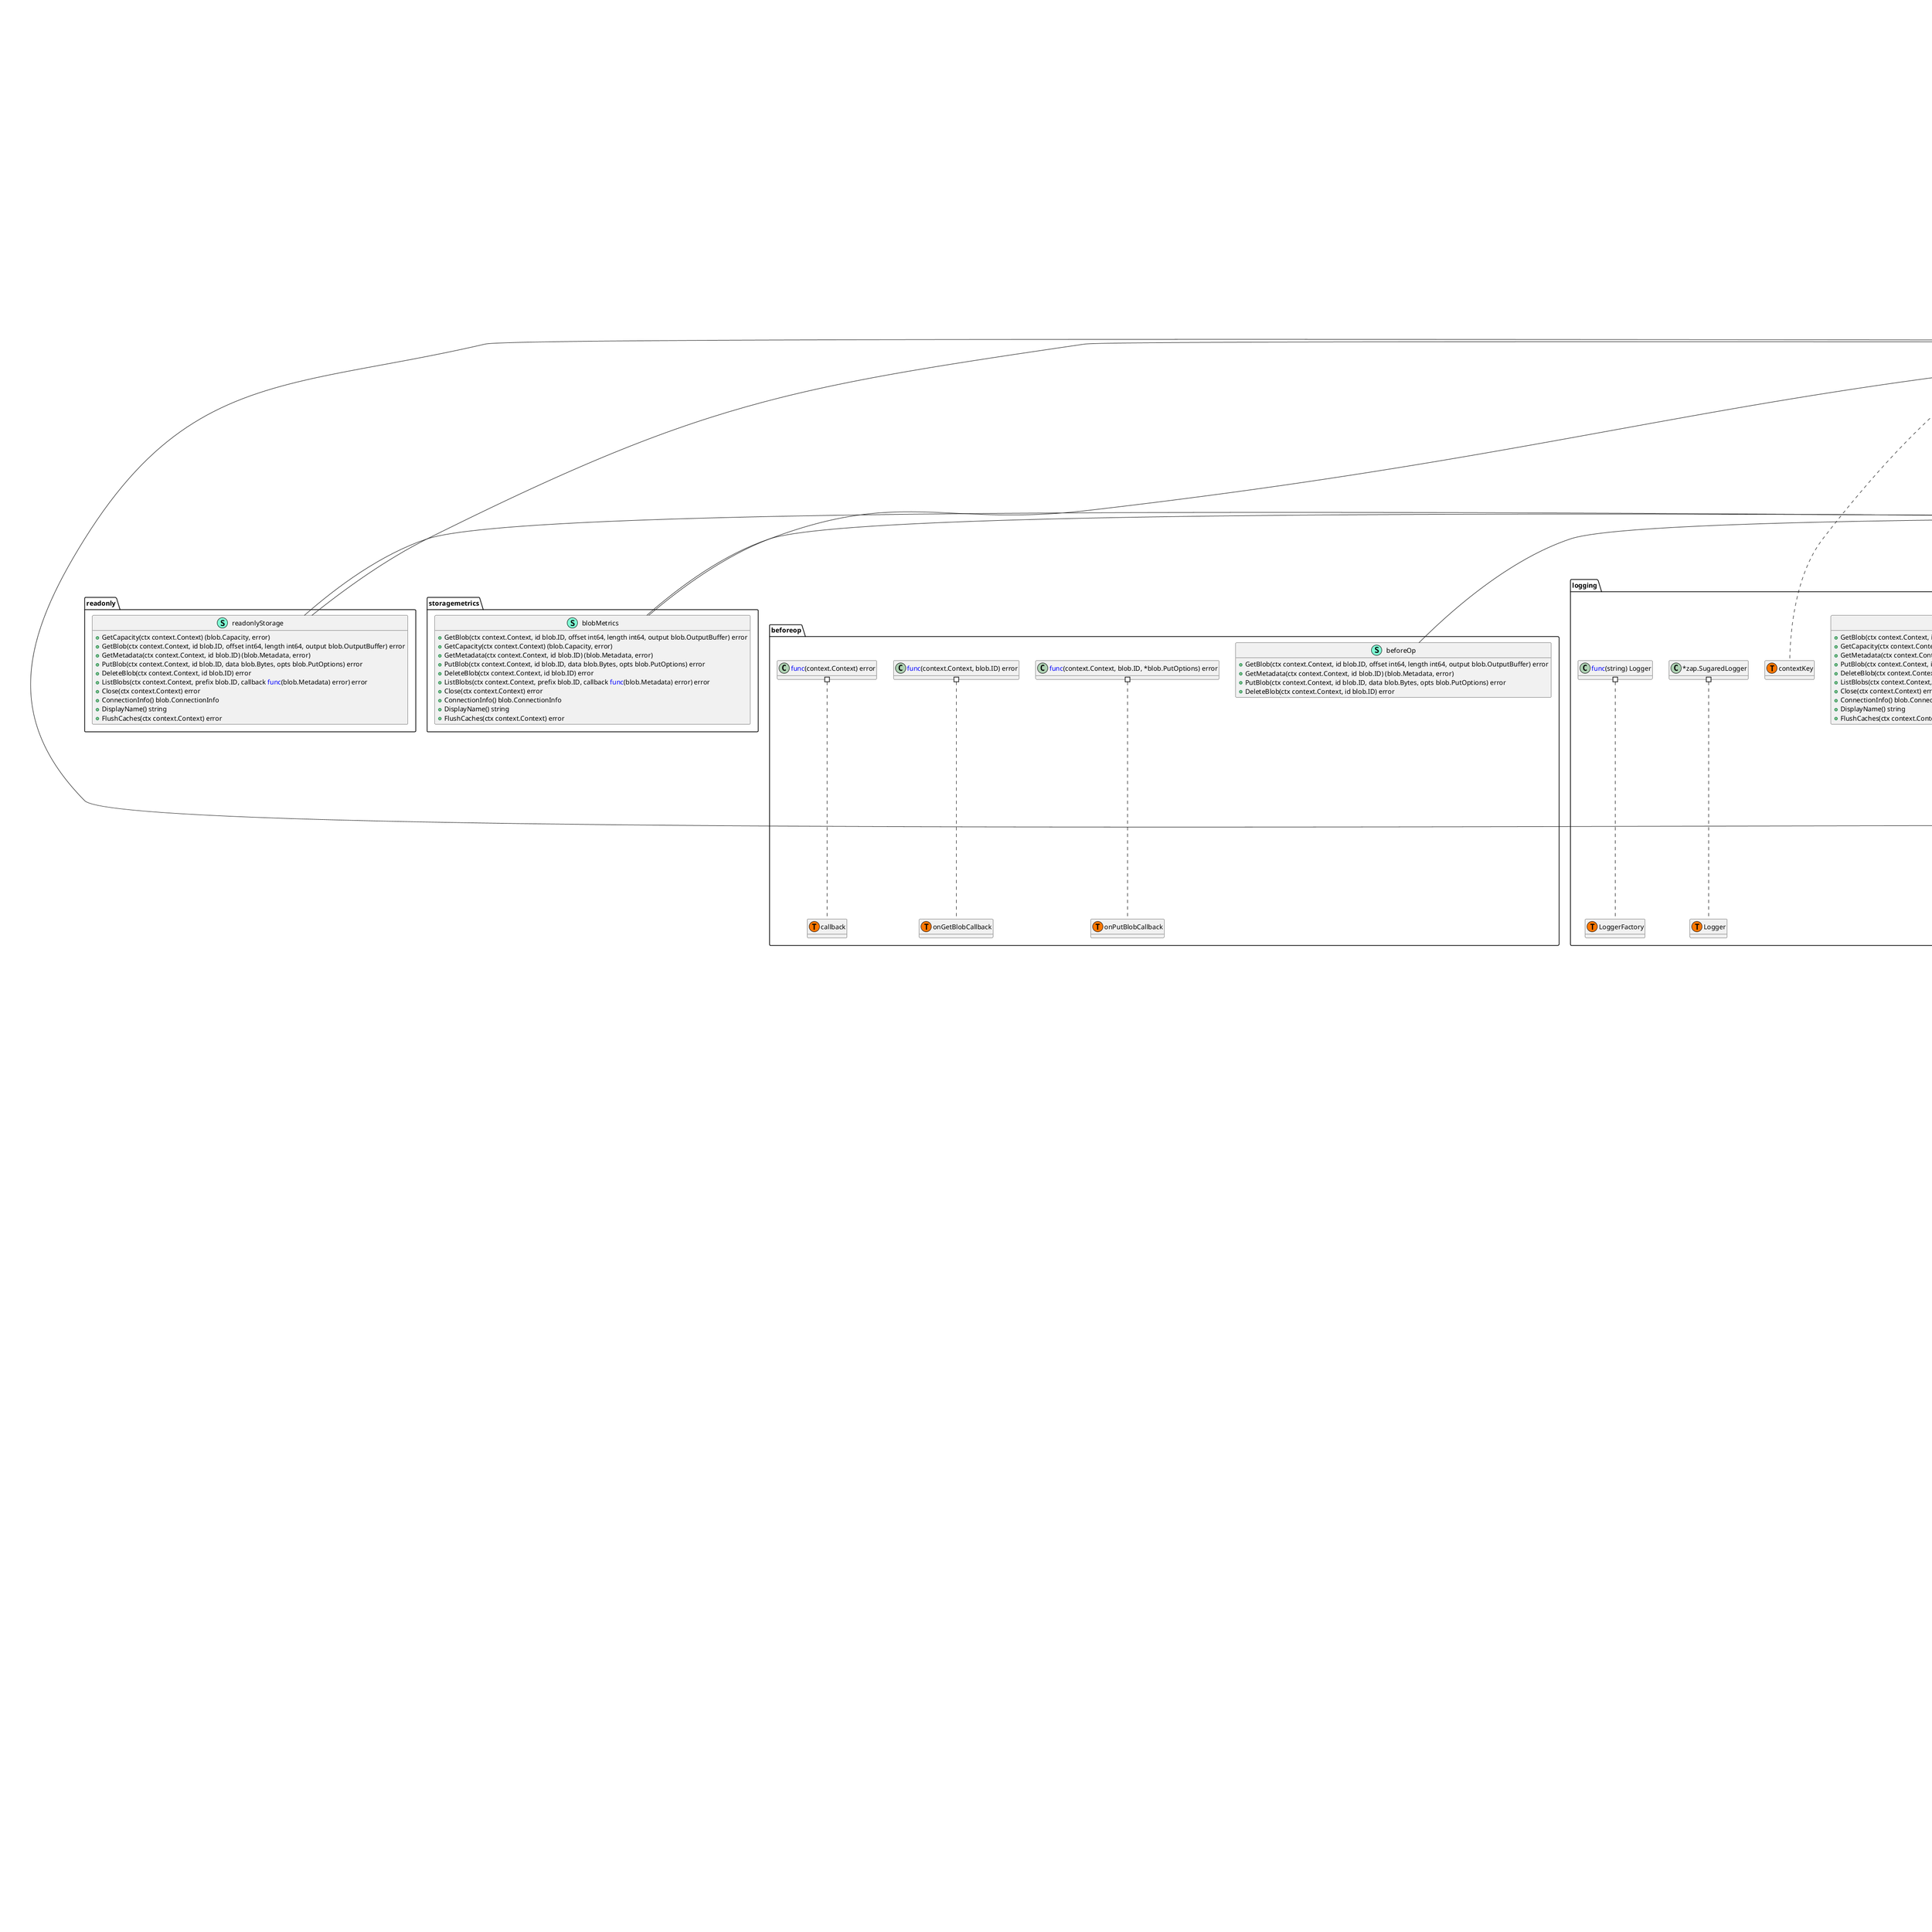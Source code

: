 @startuml
namespace acl {
    class AccessLevel << (S,Aquamarine) >> {
        + String() string
        + MarshalJSON() ([]byte, error)
        + UnmarshalJSON(b []byte) error

    }
    class Entry << (S,Aquamarine) >> {
        + ManifestID manifest.ID
        + User string
        + Target TargetRule
        + Access AccessLevel

        + Validate() error

    }
    class TargetRule << (S,Aquamarine) >> {
        + String() string

    }
    class acl.AccessLevel << (T, #FF7700) >>  {
    }
    class acl.TargetRule << (T, #FF7700) >>  {
    }
    class acl.valueValidatorFunc << (T, #FF7700) >>  {
    }
}


namespace apiclient {
    class HTTPStatusError << (S,Aquamarine) >> {
        + HTTPStatusCode int
        + ErrorMessage string

        + Error() string

    }
    class KopiaAPIClient << (S,Aquamarine) >> {
        + BaseURL string
        + HTTPClient *http.Client
        + CSRFToken string

        + Get(ctx context.Context, urlSuffix string, onNotFound error, respPayload <font color=blue>interface</font>{}) error
        + Post(ctx context.Context, urlSuffix string, reqPayload <font color=blue>interface</font>{}, respPayload <font color=blue>interface</font>{}) error
        + Put(ctx context.Context, urlSuffix string, reqPayload <font color=blue>interface</font>{}, respPayload <font color=blue>interface</font>{}) error
        + Delete(ctx context.Context, urlSuffix string, onNotFound error, reqPayload <font color=blue>interface</font>{}, respPayload <font color=blue>interface</font>{}) error
        + FetchCSRFTokenForTesting(ctx context.Context) error

    }
    class Options << (S,Aquamarine) >> {
        + BaseURL string
        + Username string
        + Password string
        + TrustedServerCertificateFingerprint string
        + LogRequests bool

    }
    class basicAuthTransport << (S,Aquamarine) >> {
        + RoundTrip(req *http.Request) (*http.Response, error)

    }
    class loggingTransport << (S,Aquamarine) >> {
        + RoundTrip(req *http.Request) (*http.Response, error)

    }
}


namespace auth {
    interface Authenticator  {
        + IsValid(ctx context.Context, rep repo.Repository, username string, password string) bool
        + Refresh(ctx context.Context) error

    }
    interface AuthorizationInfo  {
        + ContentAccessLevel() AccessLevel
        + ManifestAccessLevel(labels <font color=blue>map</font>[string]string) AccessLevel

    }
    interface Authorizer  {
        + Authorize(ctx context.Context, rep repo.Repository, username string) AuthorizationInfo
        + Refresh(ctx context.Context) error

    }
    class aclCache << (S,Aquamarine) >> {
        + Authorize(ctx context.Context, rep repo.Repository, usernameAtHostname string) AuthorizationInfo
        + Refresh(ctx context.Context) error

    }
    class aclEntriesAuthorizer << (S,Aquamarine) >> {
        + ContentAccessLevel() AccessLevel
        + ManifestAccessLevel(labels <font color=blue>map</font>[string]string) AccessLevel

    }
    class auth.AccessLevel << (T, #FF7700) >>  {
    }
    class auth.combinedAuthenticator << (T, #FF7700) >>  {
    }
    class combinedAuthenticator << (S,Aquamarine) >> {
        + IsValid(ctx context.Context, rep repo.Repository, username string, password string) bool
        + Refresh(ctx context.Context) error

    }
    class htpasswdAuthenticator << (S,Aquamarine) >> {
        + IsValid(ctx context.Context, rep repo.Repository, username string, password string) bool
        + Refresh(ctx context.Context) error

    }
    class legacyAuthorizationInfo << (S,Aquamarine) >> {
        + ContentAccessLevel() AccessLevel
        + ManifestAccessLevel(labels <font color=blue>map</font>[string]string) AccessLevel

    }
    class legacyAuthorizer << (S,Aquamarine) >> {
        + Authorize(ctx context.Context, rep repo.Repository, username string) AuthorizationInfo
        + Refresh(ctx context.Context) error

    }
    class noAccessAuthorizationInfo << (S,Aquamarine) >> {
        + ContentAccessLevel() AccessLevel
        + ManifestAccessLevel(labels <font color=blue>map</font>[string]string) AccessLevel

    }
    class repositoryUserAuthenticator << (S,Aquamarine) >> {
        + IsValid(ctx context.Context, rep repo.Repository, username string, password string) bool
        + Refresh(ctx context.Context) error

    }
    class singleUserAuthenticator << (S,Aquamarine) >> {
        + IsValid(ctx context.Context, rep repo.Repository, username string, password string) bool
        + Refresh(ctx context.Context) error

    }
    class "acl.AccessLevel" as aclAccessLevel {
        'This class was created so that we can correctly have an alias pointing to this name. Since it contains dots that can break namespaces
    }
}

"auth.Authorizer" <|-- "auth.aclCache"
"auth.AuthorizationInfo" <|-- "auth.aclEntriesAuthorizer"
"auth.Authenticator" <|-- "auth.combinedAuthenticator"
"auth.Authenticator" <|-- "auth.htpasswdAuthenticator"
"auth.AuthorizationInfo" <|-- "auth.legacyAuthorizationInfo"
"auth.Authorizer" <|-- "auth.legacyAuthorizer"
"auth.AuthorizationInfo" <|-- "auth.noAccessAuthorizationInfo"
"auth.Authenticator" <|-- "auth.repositoryUserAuthenticator"
"auth.Authenticator" <|-- "auth.singleUserAuthenticator"

namespace azure {
    class Options << (S,Aquamarine) >> {
        + Container string
        + Prefix string
        + StorageAccount string
        + StorageKey string
        + SASToken string
        + StorageDomain string

    }
    class azStorage << (S,Aquamarine) >> {
        + GetCapacity(ctx context.Context) (blob.Capacity, error)
        + GetBlob(ctx context.Context, b blob.ID, offset int64, length int64, output blob.OutputBuffer) error
        + GetMetadata(ctx context.Context, b blob.ID) (blob.Metadata, error)
        + PutBlob(ctx context.Context, b blob.ID, data blob.Bytes, opts blob.PutOptions) error
        + DeleteBlob(ctx context.Context, b blob.ID) error
        + ListBlobs(ctx context.Context, prefix blob.ID, callback <font color=blue>func</font>(blob.Metadata) error) error
        + ConnectionInfo() blob.ConnectionInfo
        + DisplayName() string
        + Close(ctx context.Context) error
        + FlushCaches(ctx context.Context) error

    }
}
"throttling.Limits" *-- "azure.Options"
"azure.Options" *-- "azure.azStorage"

"blob.Storage" <|-- "azure.azStorage"
"blob.Volume" <|-- "azure.azStorage"

namespace b2 {
    class Options << (S,Aquamarine) >> {
        + BucketName string
        + Prefix string
        + KeyID string
        + Key string

    }
    class b2Storage << (S,Aquamarine) >> {
        + GetCapacity(ctx context.Context) (blob.Capacity, error)
        + GetBlob(ctx context.Context, id blob.ID, offset int64, length int64, output blob.OutputBuffer) error
        + GetMetadata(ctx context.Context, id blob.ID) (blob.Metadata, error)
        + PutBlob(ctx context.Context, id blob.ID, data blob.Bytes, opts blob.PutOptions) error
        + DeleteBlob(ctx context.Context, id blob.ID) error
        + ListBlobs(ctx context.Context, prefix blob.ID, callback <font color=blue>func</font>(blob.Metadata) error) error
        + ConnectionInfo() blob.ConnectionInfo
        + DisplayName() string
        + Close(ctx context.Context) error
        + FlushCaches(ctx context.Context) error
        + String() string

    }
}
"throttling.Limits" *-- "b2.Options"
"b2.Options" *-- "b2.b2Storage"

"blob.Storage" <|-- "b2.b2Storage"
"blob.Volume" <|-- "b2.b2Storage"

namespace beforeop {
    class beforeOp << (S,Aquamarine) >> {
        + GetBlob(ctx context.Context, id blob.ID, offset int64, length int64, output blob.OutputBuffer) error
        + GetMetadata(ctx context.Context, id blob.ID) (blob.Metadata, error)
        + PutBlob(ctx context.Context, id blob.ID, data blob.Bytes, opts blob.PutOptions) error
        + DeleteBlob(ctx context.Context, id blob.ID) error

    }
    class beforeop.callback << (T, #FF7700) >>  {
    }
    class beforeop.onGetBlobCallback << (T, #FF7700) >>  {
    }
    class beforeop.onPutBlobCallback << (T, #FF7700) >>  {
    }
    class "<font color=blue>func</font>(context.Context, blob.ID, *blob.PutOptions) error" as fontcolorbluefuncfontcontextContextblobIDblobPutOptionserror {
        'This class was created so that we can correctly have an alias pointing to this name. Since it contains dots that can break namespaces
    }
    class "<font color=blue>func</font>(context.Context, blob.ID) error" as fontcolorbluefuncfontcontextContextblobIDerror {
        'This class was created so that we can correctly have an alias pointing to this name. Since it contains dots that can break namespaces
    }
    class "<font color=blue>func</font>(context.Context) error" as fontcolorbluefuncfontcontextContexterror {
        'This class was created so that we can correctly have an alias pointing to this name. Since it contains dots that can break namespaces
    }
}
"blob.Storage" *-- "beforeop.beforeOp"


namespace bigmap {
    class Map << (S,Aquamarine) >> {
        + PutIfAbsent(ctx context.Context, key []byte, value []byte) bool
        + Get(ctx context.Context, output []byte, key []byte) ([]byte, bool, error)
        + Contains(key []byte) bool
        + Close(ctx context.Context) 

    }
    class Options << (S,Aquamarine) >> {
        + LoadFactorPercentage int
        + NumMemorySegments int
        + MemorySegmentSize int64
        + FileSegmentSize int
        + InitialSizeLogarithm int

    }
    class Set << (S,Aquamarine) >> {
        + Put(ctx context.Context, key []byte) bool
        + Contains(key []byte) bool
        + Close(ctx context.Context) 

    }
    class entry << (S,Aquamarine) >> {
    }
    class internalMap << (S,Aquamarine) >> {
        + Contains(key []byte) bool
        + Get(buf []byte, key []byte) ([]byte, bool)
        + PutIfAbsent(ctx context.Context, key []byte, value []byte) bool
        + Close(ctx context.Context) 

    }
}


namespace blob {
    interface Bytes  {
        + Length() int
        + Reader() io.ReadSeekCloser

    }
    class Capacity << (S,Aquamarine) >> {
        + SizeB uint64
        + FreeB uint64

    }
    class ConnectionInfo << (S,Aquamarine) >> {
        + Type string
        + Config <font color=blue>interface</font>{}

        + UnmarshalJSON(b []byte) error
        + MarshalJSON() ([]byte, error)

    }
    class Metadata << (S,Aquamarine) >> {
        + BlobID ID
        + Length int64
        + Timestamp time.Time

        + String() string

    }
    interface OutputBuffer  {
        + Reset() 
        + Length() int

    }
    class PutOptions << (S,Aquamarine) >> {
        + RetentionMode RetentionMode
        + RetentionPeriod time.Duration
        + DoNotRecreate bool
        + SetModTime time.Time
        + GetModTime *time.Time

        + HasRetentionOptions() bool

    }
    interface Reader  {
        + GetBlob(ctx context.Context, blobID ID, offset int64, length int64, output OutputBuffer) error
        + GetMetadata(ctx context.Context, blobID ID) (Metadata, error)
        + ListBlobs(ctx context.Context, blobIDPrefix ID, cb <font color=blue>func</font>(Metadata) error) error
        + ConnectionInfo() ConnectionInfo
        + DisplayName() string

    }
    class RetentionMode << (S,Aquamarine) >> {
        + String() string
        + IsValid() bool

    }
    interface Storage  {
        + PutBlob(ctx context.Context, blobID ID, data Bytes, opts PutOptions) error
        + DeleteBlob(ctx context.Context, blobID ID) error
        + Close(ctx context.Context) error
        + FlushCaches(ctx context.Context) error

    }
    interface Volume  {
        + GetCapacity(ctx context.Context) (Capacity, error)

    }
    class blob.ID << (T, #FF7700) >>  {
    }
    class blob.RetentionMode << (T, #FF7700) >>  {
    }
    class storageFactory << (S,Aquamarine) >> {
    }
}
"blob.Reader" *-- "blob.Storage"
"blob.Volume" *-- "blob.Storage"


namespace blobcrypto {
    interface Crypter  {
        + HashFunc() hashing.HashFunc
        + Encryptor() encryption.Encryptor

    }
}


namespace blobtesting {
    class ConcurrentAccessOptions << (S,Aquamarine) >> {
        + NumBlobs int
        + Getters int
        + Putters int
        + Deleters int
        + Listers int
        + Iterations int
        + RangeGetPercentage int
        + NonExistentListPrefixPercentage int

    }
    class FaultyStorage << (S,Aquamarine) >> {
        + GetCapacity(ctx context.Context) (blob.Capacity, error)
        + GetBlob(ctx context.Context, id blob.ID, offset int64, length int64, output blob.OutputBuffer) error
        + GetMetadata(ctx context.Context, id blob.ID) (blob.Metadata, error)
        + PutBlob(ctx context.Context, id blob.ID, data blob.Bytes, opts blob.PutOptions) error
        + DeleteBlob(ctx context.Context, id blob.ID) error
        + ListBlobs(ctx context.Context, prefix blob.ID, callback <font color=blue>func</font>(blob.Metadata) error) error
        + Close(ctx context.Context) error
        + ConnectionInfo() blob.ConnectionInfo
        + DisplayName() string
        + FlushCaches(ctx context.Context) error

    }
    class blobtesting.DataMap << (T, #FF7700) >>  {
    }
    class blobtesting.versionedEntries << (T, #FF7700) >>  {
    }
    class ecCacheEntry << (S,Aquamarine) >> {
    }
    class ecFrontendCache << (S,Aquamarine) >> {
    }
    class entry << (S,Aquamarine) >> {
    }
    class eventuallyConsistentStorage << (S,Aquamarine) >> {
        + GetCapacity(ctx context.Context) (blob.Capacity, error)
        + GetBlob(ctx context.Context, id blob.ID, offset int64, length int64, output blob.OutputBuffer) error
        + GetMetadata(ctx context.Context, id blob.ID) (blob.Metadata, error)
        + PutBlob(ctx context.Context, id blob.ID, data blob.Bytes, opts blob.PutOptions) error
        + DeleteBlob(ctx context.Context, id blob.ID) error
        + ListBlobs(ctx context.Context, prefix blob.ID, callback <font color=blue>func</font>(blob.Metadata) error) error
        + Close(ctx context.Context) error
        + ConnectionInfo() blob.ConnectionInfo
        + DisplayName() string
        + FlushCaches(ctx context.Context) error

    }
    class mapStorage << (S,Aquamarine) >> {
        + GetCapacity(ctx context.Context) (blob.Capacity, error)
        + GetBlob(ctx context.Context, id blob.ID, offset int64, length int64, output blob.OutputBuffer) error
        + GetMetadata(ctx context.Context, id blob.ID) (blob.Metadata, error)
        + PutBlob(ctx context.Context, id blob.ID, data blob.Bytes, opts blob.PutOptions) error
        + DeleteBlob(ctx context.Context, id blob.ID) error
        + ListBlobs(ctx context.Context, prefix blob.ID, callback <font color=blue>func</font>(blob.Metadata) error) error
        + Close(ctx context.Context) error
        + TouchBlob(ctx context.Context, blobID blob.ID, threshold time.Duration) (time.Time, error)
        + ConnectionInfo() blob.ConnectionInfo
        + DisplayName() string
        + FlushCaches(ctx context.Context) error

    }
    class objectLockingMap << (S,Aquamarine) >> {
        + GetCapacity(ctx context.Context) (blob.Capacity, error)
        + GetBlob(ctx context.Context, id blob.ID, offset int64, length int64, output blob.OutputBuffer) error
        + GetMetadata(ctx context.Context, id blob.ID) (blob.Metadata, error)
        + PutBlob(ctx context.Context, id blob.ID, data blob.Bytes, opts blob.PutOptions) error
        + DeleteBlob(ctx context.Context, id blob.ID) error
        + ListBlobs(ctx context.Context, prefix blob.ID, callback <font color=blue>func</font>(blob.Metadata) error) error
        + Close(ctx context.Context) error
        + TouchBlob(ctx context.Context, id blob.ID, threshold time.Duration) (time.Time, error)
        + ConnectionInfo() blob.ConnectionInfo
        + DisplayName() string
        + FlushCaches(ctx context.Context) error

    }
    class "<font color=blue>map</font>[blob.ID][]*entry" as fontcolorbluemapfontblobIDentry {
        'This class was created so that we can correctly have an alias pointing to this name. Since it contains dots that can break namespaces
    }
}
"fault.Set" *-- "blobtesting.FaultyStorage"

"blob.Storage" <|-- "blobtesting.FaultyStorage"
"blob.Volume" <|-- "blobtesting.FaultyStorage"
"blob.Storage" <|-- "blobtesting.eventuallyConsistentStorage"
"blob.Volume" <|-- "blobtesting.eventuallyConsistentStorage"
"blob.Storage" <|-- "blobtesting.mapStorage"
"blob.Volume" <|-- "blobtesting.mapStorage"
"cache.Storage" <|-- "blobtesting.mapStorage"
"blob.Storage" <|-- "blobtesting.objectLockingMap"
"blob.Volume" <|-- "blobtesting.objectLockingMap"
"cache.Storage" <|-- "blobtesting.objectLockingMap"

namespace cache {
    interface ContentCache  {
        + Close(ctx context.Context) 
        + GetContent(ctx context.Context, contentID string, blobID blob.ID, offset int64, length int64, output *gather.WriteBuffer) error
        + PrefetchBlob(ctx context.Context, blobID blob.ID) error
        + CacheStorage() Storage

    }
    class Options << (S,Aquamarine) >> {
        + BaseCacheDirectory string
        + CacheSubDir string
        + Storage Storage
        + HMACSecret []byte
        + FetchFullBlobs bool
        + Sweep SweepSettings
        + TimeNow <font color=blue>func</font>() time.Time

    }
    class PersistentCache << (S,Aquamarine) >> {
        + CacheStorage() Storage
        + GetFetchingMutex(id blob.ID) *sync.RWMutex
        + GetOrLoad(ctx context.Context, key string, fetch <font color=blue>func</font>(*gather.WriteBuffer) error, output *gather.WriteBuffer) error
        + GetFull(ctx context.Context, key string, output *gather.WriteBuffer) bool
        + GetPartial(ctx context.Context, key string, offset int64, length int64, output *gather.WriteBuffer) bool
        + Put(ctx context.Context, key string, data gather.Bytes) 
        + Close(ctx context.Context) 

    }
    interface Storage  {
        + TouchBlob(ctx context.Context, contentID blob.ID, threshold time.Duration) (time.Time, error)

    }
    class SweepSettings << (S,Aquamarine) >> {
        + MaxSizeBytes int64
        + MinSweepAge time.Duration
        + TouchThreshold time.Duration

    }
    class blobCacheEntry << (S,Aquamarine) >> {
    }
    class contentCacheImpl << (S,Aquamarine) >> {
        + GetContent(ctx context.Context, contentID string, blobID blob.ID, offset int64, length int64, output *gather.WriteBuffer) error
        + Close(ctx context.Context) 
        + PrefetchBlob(ctx context.Context, blobID blob.ID) error
        + CacheStorage() Storage

    }
    class contentMetadataHeap << (S,Aquamarine) >> {
        + Len() int
        + Less(i int, j int) bool
        + Swap(i int, j int) 
        + Push(x <font color=blue>interface</font>{}) 
        + Pop() <font color=blue>interface</font>{}
        + LookupByID(id blob.ID) (int, *blobCacheEntry)
        + DataSize() int64

    }
    class metricsStruct << (S,Aquamarine) >> {
    }
    class passthroughContentCache << (S,Aquamarine) >> {
        + Close(ctx context.Context) 
        + GetContent(ctx context.Context, contentID string, blobID blob.ID, offset int64, length int64, output *gather.WriteBuffer) error
        + PrefetchBlob(ctx context.Context, blobID blob.ID) error
        + Sync(ctx context.Context, blobPrefix blob.ID) error
        + CacheStorage() Storage

    }
}
"cache.metricsStruct" *-- "cache.PersistentCache"

"cache.ContentCache" <|-- "cache.contentCacheImpl"
"cache.ContentCache" <|-- "cache.passthroughContentCache"

namespace cachefs {
    class Cache << (S,Aquamarine) >> {
        + IterateEntries(ctx context.Context, d fs.Directory, w EntryWrapper, callback <font color=blue>func</font>(context.Context, fs.Entry) error) error

    }
    interface DirectoryCacher  {
        + IterateEntries(ctx context.Context, d fs.Directory, w EntryWrapper, callback <font color=blue>func</font>(context.Context, fs.Entry) error) error

    }
    class Options << (S,Aquamarine) >> {
        + MaxCachedDirectories int
        + MaxCachedEntries int

    }
    class cacheContext << (S,Aquamarine) >> {
    }
    class cacheEntry << (S,Aquamarine) >> {
    }
    class cachefs.EntryWrapper << (T, #FF7700) >>  {
    }
    class cachefs.Loader << (T, #FF7700) >>  {
    }
    class directory << (S,Aquamarine) >> {
        + Child(ctx context.Context, name string) (fs.Entry, error)
        + IterateEntries(ctx context.Context, callback <font color=blue>func</font>(context.Context, fs.Entry) error) error

    }
    class file << (S,Aquamarine) >> {
    }
    class symlink << (S,Aquamarine) >> {
    }
    class "<font color=blue>func</font>(context.Context) ([]fs.Entry, error)" as fontcolorbluefuncfontcontextContextfsEntryerror {
        'This class was created so that we can correctly have an alias pointing to this name. Since it contains dots that can break namespaces
    }
    class "<font color=blue>func</font>(fs.Entry) fs.Entry" as fontcolorbluefuncfontfsEntryfsEntry {
        'This class was created so that we can correctly have an alias pointing to this name. Since it contains dots that can break namespaces
    }
}
"fs.Directory" *-- "cachefs.directory"
"fs.File" *-- "cachefs.file"
"fs.Symlink" *-- "cachefs.symlink"

"cachefs.DirectoryCacher" <|-- "cachefs.Cache"

namespace cacheprot {
    interface StorageProtection  {
        + Protect(id string, input gather.Bytes, output *gather.WriteBuffer) 
        + Verify(id string, input gather.Bytes, output *gather.WriteBuffer) error

    }
    class authenticatedEncryptionProtection << (S,Aquamarine) >> {
        + Protect(id string, input gather.Bytes, output *gather.WriteBuffer) 
        + Verify(id string, input gather.Bytes, output *gather.WriteBuffer) error

    }
    class authenticatedEncryptionProtectionKey << (S,Aquamarine) >> {
        + GetEncryptionAlgorithm() string
        + GetMasterKey() []byte

    }
    class cacheprot.authenticatedEncryptionProtectionKey << (T, #FF7700) >>  {
    }
    class checksumProtection << (S,Aquamarine) >> {
        + Secret []byte

        + Protect(id string, input gather.Bytes, output *gather.WriteBuffer) 
        + Verify(id string, input gather.Bytes, output *gather.WriteBuffer) error

    }
    class nullStorageProtection << (S,Aquamarine) >> {
        + Protect(id string, input gather.Bytes, output *gather.WriteBuffer) 
        + Verify(id string, input gather.Bytes, output *gather.WriteBuffer) error

    }
}

"cacheprot.StorageProtection" <|-- "cacheprot.authenticatedEncryptionProtection"
"encryption.Parameters" <|-- "cacheprot.authenticatedEncryptionProtectionKey"
"cacheprot.StorageProtection" <|-- "cacheprot.checksumProtection"
"cacheprot.StorageProtection" <|-- "cacheprot.nullStorageProtection"

namespace cli {
    class App << (S,Aquamarine) >> {
        + AdvancedCommands string

        + Stderr() io.Writer
        + SetLoggerFactory(loggerForModule logging.LoggerFactory) 
        + RegisterOnExit(f <font color=blue>func</font>() ) 
        + SetEnvNamePrefixForTesting(prefix string) 
        + EnvName(n string) string
        + Attach(app *kingpin.Application) 
        + RunSubcommand(ctx context.Context, kpapp *kingpin.Application, stdin io.Reader, argsAndFlags []string) (io.Reader, io.Reader, <font color=blue>func</font>() error, <font color=blue>func</font>() )
        + AddStorageProvider(p StorageProvider) 

    }
    class MaintenanceInfo << (S,Aquamarine) >> {
    }
    class RepositoryStatus << (S,Aquamarine) >> {
        + ConfigFile string
        + UniqueIDHex string
        + ClientOptions repo.ClientOptions
        + Storage blob.ConnectionInfo
        + Capacity *blob.Capacity
        + ContentFormat format.ContentFormat
        + ObjectFormat format.ObjectFormat
        + BlobRetention format.BlobStorageConfiguration

    }
    class SnapshotManifest << (S,Aquamarine) >> {
        + RetentionReasons []string

    }
    interface StorageFlags  {
        + Setup(sps StorageProviderServices, cmd *kingpin.CmdClause) 
        + Connect(ctx context.Context, isCreate bool, formatVersion int) (blob.Storage, error)

    }
    class StorageProvider << (S,Aquamarine) >> {
        + Name string
        + Description string
        + NewFlags <font color=blue>func</font>() StorageFlags

    }
    interface StorageProviderServices  {
        + EnvName(s string) string

    }
    class aclListItem << (S,Aquamarine) >> {
        + ID manifest.ID

    }
    interface advancedAppServices  {
    }
    interface appServices  {
        + Stderr() io.Writer
        + EnvName(s string) string

    }
    class cliProgress << (S,Aquamarine) >> {
        + HashingFile(fname string) 
        + FinishedHashingFile(fname string, totalSize int64) 
        + UploadedBytes(numBytes int64) 
        + HashedBytes(numBytes int64) 
        + Error(path string, err error, isIgnored bool) 
        + CachedFile(fname string, numBytes int64) 
        + StartShared() 
        + FinishShared() 
        + UploadStarted() 
        + EstimatedDataSize(fileCount int, totalBytes int64) 
        + UploadFinished() 
        + Finish() 

    }
    class commandACLAdd << (S,Aquamarine) >> {
    }
    class commandACLDelete << (S,Aquamarine) >> {
    }
    class commandACLEnable << (S,Aquamarine) >> {
    }
    class commandACLList << (S,Aquamarine) >> {
    }
    class commandBenchmark << (S,Aquamarine) >> {
    }
    class commandBenchmarkCompression << (S,Aquamarine) >> {
    }
    class commandBenchmarkCrypto << (S,Aquamarine) >> {
    }
    class commandBenchmarkEcc << (S,Aquamarine) >> {
    }
    class commandBenchmarkEncryption << (S,Aquamarine) >> {
    }
    class commandBenchmarkHashing << (S,Aquamarine) >> {
    }
    class commandBenchmarkSplitters << (S,Aquamarine) >> {
    }
    class commandBlob << (S,Aquamarine) >> {
    }
    class commandBlobDelete << (S,Aquamarine) >> {
    }
    class commandBlobGC << (S,Aquamarine) >> {
    }
    class commandBlobList << (S,Aquamarine) >> {
    }
    class commandBlobShards << (S,Aquamarine) >> {
    }
    class commandBlobShardsModify << (S,Aquamarine) >> {
    }
    class commandBlobShow << (S,Aquamarine) >> {
    }
    class commandBlobStats << (S,Aquamarine) >> {
    }
    class commandCache << (S,Aquamarine) >> {
    }
    class commandCacheClear << (S,Aquamarine) >> {
    }
    class commandCacheInfo << (S,Aquamarine) >> {
    }
    class commandCachePrefetch << (S,Aquamarine) >> {
    }
    class commandCacheSetParams << (S,Aquamarine) >> {
    }
    class commandCacheSync << (S,Aquamarine) >> {
    }
    class commandContent << (S,Aquamarine) >> {
    }
    class commandContentDelete << (S,Aquamarine) >> {
    }
    class commandContentList << (S,Aquamarine) >> {
    }
    class commandContentRewrite << (S,Aquamarine) >> {
    }
    class commandContentShow << (S,Aquamarine) >> {
    }
    class commandContentStats << (S,Aquamarine) >> {
    }
    class commandContentVerify << (S,Aquamarine) >> {
    }
    class commandDiff << (S,Aquamarine) >> {
    }
    class commandIndex << (S,Aquamarine) >> {
    }
    class commandIndexEpoch << (S,Aquamarine) >> {
    }
    class commandIndexEpochList << (S,Aquamarine) >> {
    }
    class commandIndexInspect << (S,Aquamarine) >> {
    }
    class commandIndexList << (S,Aquamarine) >> {
    }
    class commandIndexOptimize << (S,Aquamarine) >> {
    }
    class commandIndexRecover << (S,Aquamarine) >> {
    }
    class commandList << (S,Aquamarine) >> {
    }
    class commandLogs << (S,Aquamarine) >> {
    }
    class commandLogsCleanup << (S,Aquamarine) >> {
    }
    class commandLogsList << (S,Aquamarine) >> {
    }
    class commandLogsShow << (S,Aquamarine) >> {
    }
    class commandMaintenance << (S,Aquamarine) >> {
    }
    class commandMaintenanceInfo << (S,Aquamarine) >> {
    }
    class commandMaintenanceRun << (S,Aquamarine) >> {
    }
    class commandMaintenanceSet << (S,Aquamarine) >> {
    }
    class commandManifest << (S,Aquamarine) >> {
    }
    class commandManifestDelete << (S,Aquamarine) >> {
    }
    class commandManifestList << (S,Aquamarine) >> {
    }
    class commandManifestShow << (S,Aquamarine) >> {
    }
    class commandMount << (S,Aquamarine) >> {
    }
    interface commandParent  {
        + Command(name string, help string) *kingpin.CmdClause

    }
    class commandPolicy << (S,Aquamarine) >> {
    }
    class commandPolicyDelete << (S,Aquamarine) >> {
    }
    class commandPolicyEdit << (S,Aquamarine) >> {
    }
    class commandPolicyList << (S,Aquamarine) >> {
    }
    class commandPolicySet << (S,Aquamarine) >> {
    }
    class commandPolicyShow << (S,Aquamarine) >> {
    }
    class commandRepository << (S,Aquamarine) >> {
    }
    class commandRepositoryChangePassword << (S,Aquamarine) >> {
    }
    class commandRepositoryConnect << (S,Aquamarine) >> {
    }
    class commandRepositoryConnectServer << (S,Aquamarine) >> {
    }
    class commandRepositoryCreate << (S,Aquamarine) >> {
    }
    class commandRepositoryDisconnect << (S,Aquamarine) >> {
    }
    class commandRepositoryRepair << (S,Aquamarine) >> {
    }
    class commandRepositorySetClient << (S,Aquamarine) >> {
    }
    class commandRepositorySetParameters << (S,Aquamarine) >> {
    }
    class commandRepositoryStatus << (S,Aquamarine) >> {
    }
    class commandRepositorySyncTo << (S,Aquamarine) >> {
    }
    class commandRepositoryThrottle << (S,Aquamarine) >> {
    }
    class commandRepositoryThrottleGet << (S,Aquamarine) >> {
    }
    class commandRepositoryThrottleSet << (S,Aquamarine) >> {
    }
    class commandRepositoryUpgrade << (S,Aquamarine) >> {
    }
    class commandRepositoryValidateProvider << (S,Aquamarine) >> {
    }
    class commandRestore << (S,Aquamarine) >> {
    }
    class commandServer << (S,Aquamarine) >> {
    }
    class commandServerACL << (S,Aquamarine) >> {
    }
    class commandServerCancel << (S,Aquamarine) >> {
    }
    class commandServerFlush << (S,Aquamarine) >> {
    }
    class commandServerPause << (S,Aquamarine) >> {
    }
    class commandServerRefresh << (S,Aquamarine) >> {
    }
    class commandServerResume << (S,Aquamarine) >> {
    }
    class commandServerShutdown << (S,Aquamarine) >> {
    }
    class commandServerSourceManagerAction << (S,Aquamarine) >> {
    }
    class commandServerStart << (S,Aquamarine) >> {
    }
    class commandServerStatus << (S,Aquamarine) >> {
    }
    class commandServerThrottle << (S,Aquamarine) >> {
    }
    class commandServerThrottleGet << (S,Aquamarine) >> {
    }
    class commandServerThrottleSet << (S,Aquamarine) >> {
    }
    class commandServerUpload << (S,Aquamarine) >> {
    }
    class commandServerUser << (S,Aquamarine) >> {
    }
    class commandServerUserAddSet << (S,Aquamarine) >> {
    }
    class commandServerUserDelete << (S,Aquamarine) >> {
    }
    class commandServerUserInfo << (S,Aquamarine) >> {
    }
    class commandServerUserList << (S,Aquamarine) >> {
    }
    class commandSession << (S,Aquamarine) >> {
    }
    class commandSessionList << (S,Aquamarine) >> {
    }
    class commandShow << (S,Aquamarine) >> {
    }
    class commandSnapshot << (S,Aquamarine) >> {
    }
    class commandSnapshotCopyMoveHistory << (S,Aquamarine) >> {
    }
    class commandSnapshotCreate << (S,Aquamarine) >> {
    }
    class commandSnapshotDelete << (S,Aquamarine) >> {
    }
    class commandSnapshotEstimate << (S,Aquamarine) >> {
    }
    class commandSnapshotExpire << (S,Aquamarine) >> {
    }
    class commandSnapshotFix << (S,Aquamarine) >> {
    }
    class commandSnapshotFixInvalidFiles << (S,Aquamarine) >> {
    }
    class commandSnapshotFixRemoveFiles << (S,Aquamarine) >> {
    }
    class commandSnapshotList << (S,Aquamarine) >> {
    }
    class commandSnapshotMigrate << (S,Aquamarine) >> {
    }
    class commandSnapshotPin << (S,Aquamarine) >> {
    }
    class commandSnapshotRestore << (S,Aquamarine) >> {
    }
    class commandSnapshotVerify << (S,Aquamarine) >> {
    }
    class commonRewriteSnapshots << (S,Aquamarine) >> {
    }
    class commonThrottleGet << (S,Aquamarine) >> {
    }
    class commonThrottleSet << (S,Aquamarine) >> {
    }
    class compressionBechmarkResult << (S,Aquamarine) >> {
    }
    class connectOptions << (S,Aquamarine) >> {
    }
    class contentRangeFlags << (S,Aquamarine) >> {
    }
    class contentStatsTotals << (S,Aquamarine) >> {
    }
    class cryptoBenchResult << (S,Aquamarine) >> {
    }
    class eccBenchResult << (S,Aquamarine) >> {
    }
    class estimateProgress << (S,Aquamarine) >> {
        + Processing(ctx context.Context, dirname string) 
        + Error(ctx context.Context, filename string, err error, isIgnored bool) 
        + Stats(ctx context.Context, st *snapshot.Stats, included snapshotfs.SampleBuckets, excluded snapshotfs.SampleBuckets, excludedDirs []string, final bool) 

    }
    class indexBlobPlusContentInfo << (S,Aquamarine) >> {
    }
    class jsonList << (S,Aquamarine) >> {
    }
    class jsonOutput << (S,Aquamarine) >> {
    }
    class logSelectionCriteria << (S,Aquamarine) >> {
    }
    class logSessionInfo << (S,Aquamarine) >> {
    }
    class observabilityFlags << (S,Aquamarine) >> {
    }
    class policyActionFlags << (S,Aquamarine) >> {
    }
    class policyCompressionFlags << (S,Aquamarine) >> {
    }
    class policyErrorFlags << (S,Aquamarine) >> {
    }
    class policyFilesFlags << (S,Aquamarine) >> {
    }
    class policyLoggingFlags << (S,Aquamarine) >> {
    }
    class policyRetentionFlags << (S,Aquamarine) >> {
    }
    class policySchedulingFlags << (S,Aquamarine) >> {
    }
    class policyTableRow << (S,Aquamarine) >> {
    }
    class policyTargetFlags << (S,Aquamarine) >> {
    }
    class policyUploadFlags << (S,Aquamarine) >> {
    }
    class profileFlags << (S,Aquamarine) >> {
    }
    class progressFlags << (S,Aquamarine) >> {
    }
    class repositoryAccessMode << (S,Aquamarine) >> {
    }
    class restoreSourceTarget << (S,Aquamarine) >> {
    }
    class serverClientFlags << (S,Aquamarine) >> {
    }
    class serverFlags << (S,Aquamarine) >> {
    }
    class snapshotListRow << (S,Aquamarine) >> {
    }
    class storageAzureFlags << (S,Aquamarine) >> {
        + Setup(svc StorageProviderServices, cmd *kingpin.CmdClause) 
        + Connect(ctx context.Context, isCreate bool, formatVersion int) (blob.Storage, error)

    }
    class storageB2Flags << (S,Aquamarine) >> {
        + Setup(svc StorageProviderServices, cmd *kingpin.CmdClause) 
        + Connect(ctx context.Context, isCreate bool, formatVersion int) (blob.Storage, error)

    }
    class storageFilesystemFlags << (S,Aquamarine) >> {
        + Setup(_ StorageProviderServices, cmd *kingpin.CmdClause) 
        + Connect(ctx context.Context, isCreate bool, formatVersion int) (blob.Storage, error)

    }
    class storageFromConfigFlags << (S,Aquamarine) >> {
        + Setup(sps StorageProviderServices, cmd *kingpin.CmdClause) 
        + Connect(ctx context.Context, isCreate bool, formatVersion int) (blob.Storage, error)

    }
    class storageGCSFlags << (S,Aquamarine) >> {
        + Setup(_ StorageProviderServices, cmd *kingpin.CmdClause) 
        + Connect(ctx context.Context, isCreate bool, formatVersion int) (blob.Storage, error)

    }
    class storageGDriveFlags << (S,Aquamarine) >> {
        + Setup(_ StorageProviderServices, cmd *kingpin.CmdClause) 
        + Connect(ctx context.Context, isCreate bool, formatVersion int) (blob.Storage, error)

    }
    class storageRcloneFlags << (S,Aquamarine) >> {
        + Setup(_ StorageProviderServices, cmd *kingpin.CmdClause) 
        + Connect(ctx context.Context, isCreate bool, formatVersion int) (blob.Storage, error)

    }
    class storageS3Flags << (S,Aquamarine) >> {
        + Setup(svc StorageProviderServices, cmd *kingpin.CmdClause) 
        + Connect(ctx context.Context, isCreate bool, formatVersion int) (blob.Storage, error)

    }
    class storageSFTPFlags << (S,Aquamarine) >> {
        + Setup(_ StorageProviderServices, cmd *kingpin.CmdClause) 
        + Connect(ctx context.Context, isCreate bool, formatVersion int) (blob.Storage, error)

    }
    class storageWebDAVFlags << (S,Aquamarine) >> {
        + Setup(svc StorageProviderServices, cmd *kingpin.CmdClause) 
        + Connect(ctx context.Context, isCreate bool, formatVersion int) (blob.Storage, error)

    }
    class textOutput << (S,Aquamarine) >> {
    }
    class updateState << (S,Aquamarine) >> {
        + NextCheckTime time.Time
        + NextNotifyTime time.Time
        + AvailableVersion string

    }
}
"maintenance.Params" *-- "cli.MaintenanceInfo"
"maintenance.Schedule" *-- "cli.MaintenanceInfo"
"snapshot.Manifest" *-- "cli.SnapshotManifest"
"acl.Entry" *-- "cli.aclListItem"
"cli.StorageProviderServices" *-- "cli.advancedAppServices"
"cli.appServices" *-- "cli.advancedAppServices"
"cli.progressFlags" *-- "cli.cliProgress"
"snapshotfs.NullUploadProgress" *-- "cli.cliProgress"
"cli.policyTargetFlags" *-- "cli.commandPolicyDelete"
"cli.policyTargetFlags" *-- "cli.commandPolicyEdit"
"cli.policyActionFlags" *-- "cli.commandPolicySet"
"cli.policyCompressionFlags" *-- "cli.commandPolicySet"
"cli.policyErrorFlags" *-- "cli.commandPolicySet"
"cli.policyFilesFlags" *-- "cli.commandPolicySet"
"cli.policyLoggingFlags" *-- "cli.commandPolicySet"
"cli.policyRetentionFlags" *-- "cli.commandPolicySet"
"cli.policySchedulingFlags" *-- "cli.commandPolicySet"
"cli.policyTargetFlags" *-- "cli.commandPolicySet"
"cli.policyUploadFlags" *-- "cli.commandPolicySet"
"cli.policyTargetFlags" *-- "cli.commandPolicyShow"
"cli.commandServerSourceManagerAction" *-- "cli.commandServerCancel"
"cli.commandServerSourceManagerAction" *-- "cli.commandServerPause"
"cli.commandServerSourceManagerAction" *-- "cli.commandServerResume"
"cli.commandServerSourceManagerAction" *-- "cli.commandServerUpload"
"cli.commandRestore" *-- "cli.commandSnapshotRestore"

"cli.StorageProviderServices" <|-- "cli.App"
"cli.advancedAppServices" <|-- "cli.App"
"cli.appServices" <|-- "cli.App"
"snapshotfs.EstimateProgress" <|-- "cli.estimateProgress"
"cli.StorageFlags" <|-- "cli.storageAzureFlags"
"cli.StorageFlags" <|-- "cli.storageB2Flags"
"cli.StorageFlags" <|-- "cli.storageFilesystemFlags"
"cli.StorageFlags" <|-- "cli.storageFromConfigFlags"
"cli.StorageFlags" <|-- "cli.storageGCSFlags"
"cli.StorageFlags" <|-- "cli.storageGDriveFlags"
"cli.StorageFlags" <|-- "cli.storageRcloneFlags"
"cli.StorageFlags" <|-- "cli.storageS3Flags"
"cli.StorageFlags" <|-- "cli.storageSFTPFlags"
"cli.StorageFlags" <|-- "cli.storageWebDAVFlags"

namespace compression {
    interface Compressor  {
        + HeaderID() HeaderID
        + Compress(output io.Writer, input io.Reader) error
        + Decompress(output io.Writer, input io.Reader, withHeader bool) error

    }
    class compression.HeaderID << (T, #FF7700) >>  {
    }
    class compression.Name << (T, #FF7700) >>  {
    }
    class deflateCompressor << (S,Aquamarine) >> {
        + HeaderID() HeaderID
        + Compress(output io.Writer, input io.Reader) error
        + Decompress(output io.Writer, input io.Reader, withHeader bool) error

    }
    class gzipCompressor << (S,Aquamarine) >> {
        + HeaderID() HeaderID
        + Compress(output io.Writer, input io.Reader) error
        + Decompress(output io.Writer, input io.Reader, withHeader bool) error

    }
    class lz4Compressor << (S,Aquamarine) >> {
        + HeaderID() HeaderID
        + Compress(output io.Writer, input io.Reader) error
        + Decompress(output io.Writer, input io.Reader, withHeader bool) error

    }
    class pgzipCompressor << (S,Aquamarine) >> {
        + HeaderID() HeaderID
        + Compress(output io.Writer, input io.Reader) error
        + Decompress(output io.Writer, input io.Reader, withHeader bool) error

    }
    class s2Compressor << (S,Aquamarine) >> {
        + HeaderID() HeaderID
        + Compress(output io.Writer, input io.Reader) error
        + Decompress(output io.Writer, input io.Reader, withHeader bool) error

    }
    class zstdCompressor << (S,Aquamarine) >> {
        + HeaderID() HeaderID
        + Compress(output io.Writer, input io.Reader) error
        + Decompress(output io.Writer, input io.Reader, withHeader bool) error

    }
}

"compression.Compressor" <|-- "compression.deflateCompressor"
"compression.Compressor" <|-- "compression.gzipCompressor"
"compression.Compressor" <|-- "compression.lz4Compressor"
"compression.Compressor" <|-- "compression.pgzipCompressor"
"compression.Compressor" <|-- "compression.s2Compressor"
"compression.Compressor" <|-- "compression.zstdCompressor"

namespace connection {
    interface Connection  {
    }
    interface ConnectorImpl  {
        + NewConnection(ctx context.Context) (Connection, error)
        + IsConnectionClosedError(err error) bool

    }
    class Reconnector << (S,Aquamarine) >> {
        + GetOrOpenConnection(ctx context.Context) (Connection, error)
        + UsingConnectionNoResult(ctx context.Context, desc string, cb <font color=blue>func</font>(Connection) error) error
        + CloseActiveConnection(ctx context.Context) 

    }
}


namespace content {
    class CachingOptions << (S,Aquamarine) >> {
        + CacheDirectory string
        + MaxCacheSizeBytes int64
        + MaxMetadataCacheSizeBytes int64
        + MaxListCacheDuration DurationSeconds
        + MinMetadataSweepAge DurationSeconds
        + MinContentSweepAge DurationSeconds
        + MinIndexSweepAge DurationSeconds
        + HMACSecret []byte

        + CloneOrDefault() *CachingOptions
        + CacheSubdirOrEmpty(subdir string) string

    }
    class DurationSeconds << (S,Aquamarine) >> {
        + DurationOrDefault(def time.Duration) time.Duration

    }
    interface IndexBlobReader  {
        + ListIndexBlobInfos( context.Context) ([]indexblob.Metadata, time.Time, error)

    }
    class IterateOptions << (S,Aquamarine) >> {
        + Range IDRange
        + IncludeDeleted bool
        + Parallel int

    }
    class IteratePackOptions << (S,Aquamarine) >> {
        + IncludePacksWithOnlyDeletedContent bool
        + IncludeContentInfos bool
        + Prefixes []blob.ID

    }
    class ManagerOptions << (S,Aquamarine) >> {
        + TimeNow <font color=blue>func</font>() time.Time
        + DisableInternalLog bool
        + RetentionMode string
        + RetentionPeriod time.Duration
        + PermissiveCacheLoading bool

        + CloneOrDefault() *ManagerOptions

    }
    class PackInfo << (S,Aquamarine) >> {
        + PackID blob.ID
        + ContentCount int
        + TotalSize int64
        + ContentInfos []Info

    }
    interface Reader  {
        + SupportsContentCompression() (bool, error)
        + ContentFormat() format.Provider
        + GetContent(ctx context.Context, id ID) ([]byte, error)
        + ContentInfo(ctx context.Context, id ID) (Info, error)
        + IterateContents(ctx context.Context, opts IterateOptions, callback IterateCallback) error
        + IteratePacks(ctx context.Context, opts IteratePackOptions, callback IteratePacksCallback) error
        + ListActiveSessions(ctx context.Context) (<font color=blue>map</font>[SessionID]*{packageName}SessionInfo, error)
        + EpochManager() (*epoch.Manager, bool, error)

    }
    class SessionInfo << (S,Aquamarine) >> {
        + ID SessionID
        + StartTime time.Time
        + CheckpointTime time.Time
        + User string
        + Host string

    }
    class SessionOptions << (S,Aquamarine) >> {
        + SessionUser string
        + SessionHost string
        + OnUpload <font color=blue>func</font>(int64) 

    }
    class SharedManager << (S,Aquamarine) >> {
        + Stats *Stats

        + LoadIndexBlob(ctx context.Context, ibid blob.ID, d *gather.WriteBuffer) ([]Info, error)
        + IndexReaderV0() IndexBlobReader
        + IndexReaderV1() IndexBlobReader
        + IndexBlobs(ctx context.Context, includeInactive bool) ([]indexblob.Metadata, error)
        + EpochManager() (*epoch.Manager, bool, error)
        + CloseShared(ctx context.Context) error
        + AlsoLogToContentLog(ctx context.Context) context.Context
        + PrepareUpgradeToIndexBlobManagerV1(ctx context.Context, params epoch.Parameters) error
        + Refresh(ctx context.Context) error
        + CompactIndexes(ctx context.Context, opt indexblob.CompactOptions) error

    }
    class Stats << (S,Aquamarine) >> {
        + Reset() 
        + ReadContent() (uint32, int64)
        + WrittenContent() (uint32, int64)
        + HashedContent() (uint32, int64)
        + DecryptedBytes() int64
        + EncryptedBytes() int64
        + InvalidContents() uint32
        + ValidContents() uint32

    }
    class WriteManager << (S,Aquamarine) >> {
        + RecoverIndexFromPackBlob(ctx context.Context, packFile blob.ID, packFileLength int64, commit bool) ([]Info, error)
        + Revision() int64
        + DeleteContent(ctx context.Context, contentID ID) error
        + DisableIndexFlush(ctx context.Context) 
        + EnableIndexFlush(ctx context.Context) 
        + ContentFormat() format.Provider
        + Flush(ctx context.Context) error
        + RewriteContent(ctx context.Context, contentID ID) error
        + UndeleteContent(ctx context.Context, contentID ID) error
        + SupportsContentCompression() (bool, error)
        + WriteContent(ctx context.Context, data gather.Bytes, prefix index.IDPrefix, comp compression.HeaderID) (ID, error)
        + GetContent(ctx context.Context, contentID ID) ([]byte, error)
        + ContentInfo(ctx context.Context, contentID ID) (Info, error)
        + DisableIndexRefresh() 
        + MetadataCache() cache.ContentCache
        + IterateContents(ctx context.Context, opts IterateOptions, callback IterateCallback) error
        + IteratePacks(ctx context.Context, options IteratePackOptions, callback IteratePacksCallback) error
        + IterateUnreferencedBlobs(ctx context.Context, blobPrefixes []blob.ID, parallellism int, callback <font color=blue>func</font>(blob.Metadata) error) error
        + PrefetchContents(ctx context.Context, contentIDs []ID, hint string) []ID
        + ListActiveSessions(ctx context.Context) (<font color=blue>map</font>[SessionID]*{packageName}SessionInfo, error)

    }
    class committedContentIndex << (S,Aquamarine) >> {
    }
    interface committedContentIndexCache  {
    }
    class content.DurationSeconds << (T, #FF7700) >>  {
    }
    class content.ID << (T, #FF7700) >>  {
    }
    class content.IDPrefix << (T, #FF7700) >>  {
    }
    class content.IDRange << (T, #FF7700) >>  {
    }
    class content.Info << (T, #FF7700) >>  {
    }
    class content.InfoStruct << (T, #FF7700) >>  {
    }
    class content.IterateCallback << (T, #FF7700) >>  {
    }
    class content.IteratePacksCallback << (T, #FF7700) >>  {
    }
    class content.SessionID << (T, #FF7700) >>  {
    }
    class content.cancelIterateFunc << (T, #FF7700) >>  {
    }
    class deletedInfo << (S,Aquamarine) >> {
        + GetDeleted() bool
        + GetTimestampSeconds() int64

    }
    class diskCommittedContentIndexCache << (S,Aquamarine) >> {
    }
    class epochParameters << (S,Aquamarine) >> {
        + GetParameters() (*epoch.Parameters, error)

    }
    class memoryCommittedContentIndexCache << (S,Aquamarine) >> {
    }
    class metricsStruct << (S,Aquamarine) >> {
    }
    class packContentPostamble << (S,Aquamarine) >> {
    }
    class pendingPackInfo << (S,Aquamarine) >> {
    }
    class prefetchOptions << (S,Aquamarine) >> {
    }
    class "index.ID" as indexID {
        'This class was created so that we can correctly have an alias pointing to this name. Since it contains dots that can break namespaces
    }
    class "index.IDPrefix" as indexIDPrefix {
        'This class was created so that we can correctly have an alias pointing to this name. Since it contains dots that can break namespaces
    }
    class "index.IDRange" as indexIDRange {
        'This class was created so that we can correctly have an alias pointing to this name. Since it contains dots that can break namespaces
    }
    class "index.Info" as indexInfo {
        'This class was created so that we can correctly have an alias pointing to this name. Since it contains dots that can break namespaces
    }
    class "index.InfoStruct" as indexInfoStruct {
        'This class was created so that we can correctly have an alias pointing to this name. Since it contains dots that can break namespaces
    }
}
"content.metricsStruct" *-- "content.SharedManager"
"content.SharedManager" *-- "content.WriteManager"
"content.Info" *-- "content.deletedInfo"

"object.contentReader" <|-- "content.WriteManager"
"content.committedContentIndexCache" <|-- "content.diskCommittedContentIndexCache"
"epoch.ParametersProvider" <|-- "content.epochParameters"
"content.committedContentIndexCache" <|-- "content.memoryCommittedContentIndexCache"

namespace ctxutil {
    class detachedContext << (S,Aquamarine) >> {
        + Value(key <font color=blue>interface</font>{}) <font color=blue>interface</font>{}

    }
}
"context.Context" *-- "ctxutil.detachedContext"


namespace diff {
    class Comparer << (S,Aquamarine) >> {
        + DiffCommand string
        + DiffArguments []string

        + Compare(ctx context.Context, e1 fs.Entry, e2 fs.Entry) error
        + Close() error

    }
}


namespace dirutil {
    interface OSInterface  {
        + Mkdir(dirname string, perm fs.FileMode) error
        + IsExist(err error) bool
        + IsNotExist(err error) bool
        + IsPathSeparator(s byte) bool

    }
}


namespace ecc {
    class Options << (S,Aquamarine) >> {
        + Algorithm string
        + OverheadPercent int
        + MaxShardSize int
        + DeleteFirstShardForTests bool

    }
    interface Parameters  {
        + GetECCAlgorithm() string
        + GetECCOverheadPercent() int

    }
    class ReedSolomonCrcECC << (S,Aquamarine) >> {
        + DataShards int
        + ParityShards int
        + ThresholdParityInput int
        + ThresholdParityOutput int
        + ThresholdBlocksInput int
        + ThresholdBlocksOutput int

        + Encrypt(input gather.Bytes, contentID []byte, output *gather.WriteBuffer) error
        + Decrypt(input gather.Bytes, contentID []byte, output *gather.WriteBuffer) error
        + Overhead() int

    }
    class ecc.CreateECCFunc << (T, #FF7700) >>  {
    }
    class sizesInfo << (S,Aquamarine) >> {
        + Blocks int
        + ShardSize int
        + DataShards int
        + ParityShards int
        + StorePadding bool

    }
    class "<font color=blue>func</font>(*Options) (encryption.Encryptor, error)" as fontcolorbluefuncfontOptionsencryptionEncryptorerror {
        'This class was created so that we can correctly have an alias pointing to this name. Since it contains dots that can break namespaces
    }
}
"ecc.Options" *-- "ecc.ReedSolomonCrcECC"

"encryption.Encryptor" <|-- "ecc.ReedSolomonCrcECC"

namespace encryption {
    interface Encryptor  {
        + Encrypt(plainText gather.Bytes, contentID []byte, output *gather.WriteBuffer) error
        + Decrypt(cipherText gather.Bytes, contentID []byte, output *gather.WriteBuffer) error
        + Overhead() int

    }
    interface Parameters  {
        + GetEncryptionAlgorithm() string
        + GetMasterKey() []byte

    }
    class aes256GCMHmacSha256 << (S,Aquamarine) >> {
        + Decrypt(input gather.Bytes, contentID []byte, output *gather.WriteBuffer) error
        + Encrypt(input gather.Bytes, contentID []byte, output *gather.WriteBuffer) error
        + Overhead() int

    }
    class chacha20poly1305hmacSha256Encryptor << (S,Aquamarine) >> {
        + Decrypt(input gather.Bytes, contentID []byte, output *gather.WriteBuffer) error
        + Encrypt(input gather.Bytes, contentID []byte, output *gather.WriteBuffer) error
        + Overhead() int

    }
    class encryption.EncryptorFactory << (T, #FF7700) >>  {
    }
    class encryptorInfo << (S,Aquamarine) >> {
    }
}

"encryption.Encryptor" <|-- "encryption.aes256GCMHmacSha256"
"encryption.Encryptor" <|-- "encryption.chacha20poly1305hmacSha256Encryptor"

namespace epoch {
    class CurrentSnapshot << (S,Aquamarine) >> {
        + WriteEpoch int
        + UncompactedEpochSets <font color=blue>map</font>[int][]blob.Metadata
        + LongestRangeCheckpointSets []*RangeMetadata
        + SingleEpochCompactionSets <font color=blue>map</font>[int][]blob.Metadata
        + EpochStartTime <font color=blue>map</font>[int]time.Time
        + DeletionWatermark time.Time
        + ValidUntil time.Time
        + EpochMarkerBlobs []blob.Metadata
        + DeletionWatermarkBlobs []blob.Metadata

    }
    class Manager << (S,Aquamarine) >> {
        + Flush() 
        + Current(ctx context.Context) (CurrentSnapshot, error)
        + AdvanceDeletionWatermark(ctx context.Context, ts time.Time) error
        + ForceAdvanceEpoch(ctx context.Context) error
        + Refresh(ctx context.Context) error
        + CleanupSupersededIndexes(ctx context.Context) error
        + GetCompleteIndexSet(ctx context.Context, maxEpoch int) ([]blob.Metadata, time.Time, error)
        + WriteIndex(ctx context.Context, dataShards <font color=blue>map</font>[blob.ID]blob.Bytes) ([]blob.Metadata, error)
        + Invalidate() 

    }
    class Parameters << (S,Aquamarine) >> {
        + Enabled bool
        + EpochRefreshFrequency time.Duration
        + FullCheckpointFrequency int
        + CleanupSafetyMargin time.Duration
        + MinEpochDuration time.Duration
        + EpochAdvanceOnCountThreshold int
        + EpochAdvanceOnTotalSizeBytesThreshold int64
        + DeleteParallelism int

        + GetEpochManagerEnabled() bool
        + GetEpochRefreshFrequency() time.Duration
        + GetEpochFullCheckpointFrequency() int
        + GetEpochCleanupSafetyMargin() time.Duration
        + GetMinEpochDuration() time.Duration
        + GetEpochAdvanceOnCountThreshold() int
        + GetEpochAdvanceOnTotalSizeBytesThreshold() int64
        + GetEpochDeleteParallelism() int
        + Validate() error

    }
    interface ParametersProvider  {
        + GetParameters() (*Parameters, error)

    }
    class RangeMetadata << (S,Aquamarine) >> {
        + MinEpoch int
        + MaxEpoch int
        + Blobs []blob.Metadata

    }
    class epoch.CompactionFunc << (T, #FF7700) >>  {
    }
    class "<font color=blue>func</font>(context.Context, []blob.ID, blob.ID) error" as fontcolorbluefuncfontcontextContextblobIDblobIDerror {
        'This class was created so that we can correctly have an alias pointing to this name. Since it contains dots that can break namespaces
    }
}


namespace faketime {
    class ClockTimeWithOffset << (S,Aquamarine) >> {
        + NowFunc() <font color=blue>func</font>() time.Time
        + Advance(dt time.Duration) time.Time

    }
    class TimeAdvance << (S,Aquamarine) >> {
        + NowFunc() <font color=blue>func</font>() time.Time
        + Advance(dt time.Duration) time.Time

    }
}


namespace fault {
    class Fault << (S,Aquamarine) >> {
        + ErrorInstead(err error) *Fault
        + ErrorCallbackInstead(cb <font color=blue>func</font>() error) *Fault
        + Before(cb <font color=blue>func</font>() ) *Fault
        + Repeat(n int) *Fault
        + SleepFor(d time.Duration) *Fault

    }
    class Set << (S,Aquamarine) >> {
        + AddFault(method Method) *Fault
        + AddFaults(method Method, faults ...*Fault) 
        + NumCalls(method Method) int
        + VerifyAllFaultsExercised(t *testing.T) 
        + GetNextFault(ctx context.Context, method Method, args ...<font color=blue>interface</font>{}) (bool, error)

    }
    class fault.Method << (T, #FF7700) >>  {
    }
}


namespace feature {
    class IfNotUnderstood << (S,Aquamarine) >> {
        + Warn bool
        + Message string
        + URL string
        + UpgradeToVersion string

    }
    class Required << (S,Aquamarine) >> {
        + Feature Feature
        + IfNotUnderstood IfNotUnderstood

        + UnsupportedMessage() string

    }
    class feature.Behavior << (T, #FF7700) >>  {
    }
    class feature.Feature << (T, #FF7700) >>  {
    }
}


namespace filesystem {
    class Options << (S,Aquamarine) >> {
        + Path string
        + FileMode os.FileMode
        + DirectoryMode os.FileMode
        + FileUID *int
        + FileGID *int

    }
    class fsImpl << (S,Aquamarine) >> {
        + GetBlobFromPath(ctx context.Context, dirPath string, path string, offset int64, length int64, output blob.OutputBuffer) error
        + GetMetadataFromPath(ctx context.Context, dirPath string, path string) (blob.Metadata, error)
        + PutBlobInPath(ctx context.Context, dirPath string, path string, data blob.Bytes, opts blob.PutOptions) error
        + DeleteBlobInPath(ctx context.Context, dirPath string, path string) error
        + ReadDir(ctx context.Context, dirname string) ([]os.FileInfo, error)

    }
    class fsStorage << (S,Aquamarine) >> {
        + TouchBlob(ctx context.Context, blobID blob.ID, threshold time.Duration) (time.Time, error)
        + ConnectionInfo() blob.ConnectionInfo
        + DisplayName() string
        + Close(ctx context.Context) error
        + FlushCaches(ctx context.Context) error
        + GetCapacity(ctx context.Context) (blob.Capacity, error)
        + GetCapacity(ctx context.Context) (blob.Capacity, error)
        + GetCapacity(ctx context.Context) (blob.Capacity, error)

    }
    interface osInterface  {
        + Open(fname string) (osReadFile, error)
        + IsNotExist(err error) bool
        + IsExist(err error) bool
        + IsPathError(err error) bool
        + IsLinkError(err error) bool
        + IsPathSeparator(c byte) bool
        + Remove(fname string) error
        + Rename(oldname string, newname string) error
        + ReadDir(dirname string) ([]fs.DirEntry, error)
        + Stat(fname string) (os.FileInfo, error)
        + CreateNewFile(fname string, mode os.FileMode) (osWriteFile, error)
        + Mkdir(fname string, mode os.FileMode) error
        + MkdirAll(fname string, mode os.FileMode) error
        + Chtimes(fname string, atime time.Time, mtime time.Time) error
        + Geteuid() int
        + Chown(fname string, uid int, gid int) error
        + IsESTALE(err error) bool

    }
    interface osReadFile  {
        + Stat() (os.FileInfo, error)

    }
    interface osWriteFile  {
    }
    class realOS << (S,Aquamarine) >> {
        + Open(fname string) (osReadFile, error)
        + IsNotExist(err error) bool
        + IsExist(err error) bool
        + IsPathSeparator(c byte) bool
        + Rename(oldname string, newname string) error
        + ReadDir(dirname string) ([]fs.DirEntry, error)
        + IsPathError(err error) bool
        + IsLinkError(err error) bool
        + Remove(fname string) error
        + Stat(fname string) (os.FileInfo, error)
        + CreateNewFile(fname string, perm os.FileMode) (osWriteFile, error)
        + Mkdir(fname string, mode os.FileMode) error
        + MkdirAll(fname string, mode os.FileMode) error
        + Chtimes(fname string, atime time.Time, mtime time.Time) error
        + Geteuid() int
        + Chown(fname string, uid int, gid int) error
        + IsESTALE(err error) bool
        + IsESTALE(err error) bool

    }
}
"sharded.Options" *-- "filesystem.Options"
"throttling.Limits" *-- "filesystem.Options"
"filesystem.Options" *-- "filesystem.fsImpl"
"sharded.Storage" *-- "filesystem.fsStorage"

"sharded.Impl" <|-- "filesystem.fsImpl"
"blob.Volume" <|-- "filesystem.fsStorage"
"cache.Storage" <|-- "filesystem.fsStorage"
"filesystem.osInterface" <|-- "filesystem.realOS"

namespace format {
    class BlobStorageConfiguration << (S,Aquamarine) >> {
        + RetentionMode blob.RetentionMode
        + RetentionPeriod time.Duration

        + IsRetentionEnabled() bool
        + Validate() error

    }
    class ContentFormat << (S,Aquamarine) >> {
        + Hash string
        + Encryption string
        + ECC string
        + ECCOverheadPercent int
        + HMACSecret []byte
        + MasterKey []byte
        + EnablePasswordChange bool

        + ResolveFormatVersion() error
        + GetMutableParameters() (MutableParameters, error)
        + SupportsPasswordChange() bool
        + GetEncryptionAlgorithm() string
        + GetMasterKey() []byte
        + GetECCAlgorithm() string
        + GetECCOverheadPercent() int
        + GetHashFunction() string
        + GetHmacSecret() []byte

    }
    class EncryptedRepositoryConfig << (S,Aquamarine) >> {
        + Format RepositoryConfig

    }
    class KopiaRepositoryJSON << (S,Aquamarine) >> {
        + Tool string
        + BuildVersion string
        + BuildInfo string
        + UniqueID []byte
        + KeyDerivationAlgorithm string
        + EncryptionAlgorithm string
        + EncryptedFormatBytes []byte

        + WriteBlobCfgBlob(ctx context.Context, st blob.Storage, blobcfg BlobStorageConfiguration, formatEncryptionKey []byte) error
        + DeriveFormatEncryptionKeyFromPassword(password string) ([]byte, error)
        + DeriveFormatEncryptionKeyFromPassword(password string) ([]byte, error)
        + WriteKopiaRepositoryBlob(ctx context.Context, st blob.Storage, blobCfg BlobStorageConfiguration) error
        + WriteKopiaRepositoryBlobWithID(ctx context.Context, st blob.Storage, blobCfg BlobStorageConfiguration, id blob.ID) error
        + EncryptRepositoryConfig(format *RepositoryConfig, masterKey []byte) error

    }
    class Manager << (S,Aquamarine) >> {
        + ChangePassword(ctx context.Context, newPassword string) error
        + ValidCacheDuration() time.Duration
        + RefreshCount() int
        + GetEncryptionAlgorithm() string
        + GetHashFunction() string
        + GetECCAlgorithm() string
        + GetECCOverheadPercent() int
        + GetHmacSecret() []byte
        + HashFunc() hashing.HashFunc
        + Encryptor() encryption.Encryptor
        + GetMasterKey() []byte
        + SupportsPasswordChange() bool
        + RepositoryFormatBytes() ([]byte, error)
        + GetMutableParameters() (MutableParameters, error)
        + UpgradeLockIntent() (*UpgradeLockIntent, error)
        + RequiredFeatures() ([]feature.Required, error)
        + LoadedTime() time.Time
        + UniqueID() []byte
        + BlobCfgBlob() (BlobStorageConfiguration, error)
        + ObjectFormat() ObjectFormat
        + FormatEncryptionKey() []byte
        + ScrubbedContentFormat() ContentFormat
        + SetParameters(ctx context.Context, mp MutableParameters, blobcfg BlobStorageConfiguration, requiredFeatures []feature.Required) error
        + SetUpgradeLockIntent(ctx context.Context, l UpgradeLockIntent) (*UpgradeLockIntent, error)
        + CommitUpgrade(ctx context.Context) error
        + RollbackUpgrade(ctx context.Context) error
        + GetUpgradeLockIntent(ctx context.Context) (*UpgradeLockIntent, error)

    }
    class MutableParameters << (S,Aquamarine) >> {
        + Version Version
        + MaxPackSize int
        + IndexVersion int
        + EpochParameters epoch.Parameters

        + Validate() error

    }
    class ObjectFormat << (S,Aquamarine) >> {
        + Splitter string

    }
    interface Provider  {
        + HashFunc() hashing.HashFunc
        + Encryptor() encryption.Encryptor
        + GetMutableParameters() (MutableParameters, error)
        + SupportsPasswordChange() bool
        + GetMasterKey() []byte
        + RepositoryFormatBytes() ([]byte, error)

    }
    class RepositoryConfig << (S,Aquamarine) >> {
        + UpgradeLock *UpgradeLockIntent
        + RequiredFeatures []feature.Required

    }
    class UpgradeLockIntent << (S,Aquamarine) >> {
        + OwnerID string
        + CreationTime time.Time
        + AdvanceNoticeDuration time.Duration
        + IODrainTimeout time.Duration
        + StatusPollInterval time.Duration
        + Message string
        + MaxPermittedClockDrift time.Duration

        + Update(other *UpgradeLockIntent) (*UpgradeLockIntent, error)
        + Clone() *UpgradeLockIntent
        + Validate() error
        + UpgradeTime() time.Time
        + IsLocked(now time.Time) (bool, bool)

    }
    interface blobCache  {
        + Get(ctx context.Context, blobID blob.ID) ([]byte, time.Time, bool)
        + Put(ctx context.Context, blobID blob.ID, data []byte) (time.Time, error)
        + Remove(ctx context.Context, ids []blob.ID) 

    }
    class encryptorWrapper << (S,Aquamarine) >> {
        + Encrypt(plainText gather.Bytes, contentID []byte, output *gather.WriteBuffer) error
        + Decrypt(cipherText gather.Bytes, contentID []byte, output *gather.WriteBuffer) error
        + Overhead() int

    }
    class format.Version << (T, #FF7700) >>  {
    }
    class formattingOptionsProvider << (S,Aquamarine) >> {
        + Encryptor() encryption.Encryptor
        + HashFunc() hashing.HashFunc
        + RepositoryFormatBytes() ([]byte, error)

    }
    class inMemoryCache << (S,Aquamarine) >> {
        + Get(ctx context.Context, blobID blob.ID) ([]byte, time.Time, bool)
        + Put(ctx context.Context, blobID blob.ID, data []byte) (time.Time, error)
        + Remove(ctx context.Context, ids []blob.ID) 

    }
    class nullCache << (S,Aquamarine) >> {
        + Get(ctx context.Context, blobID blob.ID) ([]byte, time.Time, bool)
        + Put(ctx context.Context, blobID blob.ID, data []byte) (time.Time, error)
        + Remove(ctx context.Context, ids []blob.ID) 

    }
    class onDiskCache << (S,Aquamarine) >> {
        + Get(ctx context.Context, blobID blob.ID) ([]byte, time.Time, bool)
        + Put(ctx context.Context, blobID blob.ID, data []byte) (time.Time, error)
        + Remove(ctx context.Context, ids []blob.ID) 

    }
}
"format.MutableParameters" *-- "format.ContentFormat"
"format.ContentFormat" *-- "format.RepositoryConfig"
"format.ObjectFormat" *-- "format.RepositoryConfig"
"format.ContentFormat" *-- "format.formattingOptionsProvider"

"ecc.Parameters" <|-- "format.ContentFormat"
"encryption.Parameters" <|-- "format.ContentFormat"
"hashing.Parameters" <|-- "format.ContentFormat"
"indexblob.IndexFormattingOptions" <|-- "format.ContentFormat"
"blobcrypto.Crypter" <|-- "format.Manager"
"ecc.Parameters" <|-- "format.Manager"
"encryption.Parameters" <|-- "format.Manager"
"format.Provider" <|-- "format.Manager"
"hashing.Parameters" <|-- "format.Manager"
"indexblob.IndexFormattingOptions" <|-- "format.Manager"
"encryption.Encryptor" <|-- "format.encryptorWrapper"
"blobcrypto.Crypter" <|-- "format.formattingOptionsProvider"
"format.blobCache" <|-- "format.inMemoryCache"
"format.blobCache" <|-- "format.nullCache"
"format.blobCache" <|-- "format.onDiskCache"

namespace freepool {
    class _freepool << (S,Aquamarine) >> {
        + Take() *T
        + Return(v *T) 

    }
    class Pool << (S,Aquamarine) >> {
    }
}


namespace fs {
    class DeviceInfo << (S,Aquamarine) >> {
        + Dev uint64
        + Rdev uint64

    }
    interface Directory  {
        + Child(ctx context.Context, name string) (Entry, error)
        + IterateEntries(ctx context.Context, cb <font color=blue>func</font>(context.Context, Entry) error) error
        + SupportsMultipleIterations() bool

    }
    class DirectorySummary << (S,Aquamarine) >> {
        + TotalFileSize int64
        + TotalFileCount int64
        + TotalSymlinkCount int64
        + TotalDirCount int64
        + MaxModTime UTCTimestamp
        + IncompleteReason string
        + FatalErrorCount int
        + IgnoredErrorCount int
        + FailedEntries []*EntryWithError

        + Clone() DirectorySummary

    }
    interface DirectoryWithSummary  {
        + Summary(ctx context.Context) (*DirectorySummary, error)

    }
    interface Entry  {
        + Owner() OwnerInfo
        + Device() DeviceInfo
        + LocalFilesystemPath() string
        + Close() 

    }
    class EntryWithError << (S,Aquamarine) >> {
        + EntryPath string
        + Error string

    }
    interface ErrorEntry  {
        + ErrorInfo() error

    }
    interface File  {
        + Open(ctx context.Context) (Reader, error)

    }
    class OwnerInfo << (S,Aquamarine) >> {
        + UserID uint32
        + GroupID uint32

    }
    interface Reader  {
        + Entry() (Entry, error)

    }
    interface StreamingFile  {
        + GetReader(ctx context.Context) (io.ReadCloser, error)

    }
    interface Symlink  {
        + Readlink(ctx context.Context) (string, error)

    }
    class UTCTimestamp << (S,Aquamarine) >> {
        + UnmarshalJSON(v []byte) error
        + MarshalJSON() ([]byte, error)
        + ToTime() time.Time
        + Add(dur time.Duration) UTCTimestamp
        + Sub(u2 UTCTimestamp) time.Duration
        + After(other UTCTimestamp) bool
        + Before(other UTCTimestamp) bool
        + Equal(other UTCTimestamp) bool
        + Format(layout string) string

    }
    class fs.UTCTimestamp << (T, #FF7700) >>  {
    }
}
"fs.Entry" *-- "fs.Directory"
"fs.Entry" *-- "fs.ErrorEntry"
"fs.Entry" *-- "fs.File"
"fs.Entry" *-- "fs.StreamingFile"
"fs.Entry" *-- "fs.Symlink"


namespace fusemount {
    class fuseDirectoryNode << (S,Aquamarine) >> {
        + Lookup(ctx context.Context, fileName string, out *fuse.EntryOut) (*fs.Inode, syscall.Errno)
        + Readdir(ctx context.Context) (fs.DirStream, syscall.Errno)

    }
    class fuseFileHandle << (S,Aquamarine) >> {
        + Read(ctx context.Context, dest []byte, off int64) (fuse.ReadResult, syscall.Errno)
        + Release(ctx context.Context) syscall.Errno

    }
    class fuseFileNode << (S,Aquamarine) >> {
        + Open(ctx context.Context, flags uint32) (fs.FileHandle, uint32, syscall.Errno)

    }
    class fuseNode << (S,Aquamarine) >> {
        + Getattr(ctx context.Context, fh fs.FileHandle, a *fuse.AttrOut) syscall.Errno

    }
    class fuseSymlinkNode << (S,Aquamarine) >> {
        + Readlink(ctx context.Context) ([]byte, syscall.Errno)

    }
}
"fusemount.fuseNode" *-- "fusemount.fuseDirectoryNode"
"fusemount.fuseNode" *-- "fusemount.fuseFileNode"
"fs.Inode" *-- "fusemount.fuseNode"
"fusemount.fuseNode" *-- "fusemount.fuseSymlinkNode"


namespace gather {
    class Bytes << (S,Aquamarine) >> {
        + Slices [][]byte

        + AppendSectionTo(w io.Writer, offset int, size int) error
        + Length() int
        + ReadAt(p []byte, off int64) (int, error)
        + Reader() io.ReadSeekCloser
        + AppendToSlice(output []byte) []byte
        + ToByteSlice() []byte
        + WriteTo(w io.Writer) (int64, error)

    }
    class WriteBuffer << (S,Aquamarine) >> {
        + Close() 
        + MakeContiguous(length int) []byte
        + Reset() 
        + Write(data []byte) (int, error)
        + AppendSectionTo(w io.Writer, offset int, size int) error
        + Length() int
        + ToByteSlice() []byte
        + Bytes() Bytes
        + Append(data []byte) 
        + Dup() *WriteBuffer

    }
    class bytesReadSeekCloser << (S,Aquamarine) >> {
        + Close() error
        + Read(buf []byte) (int, error)
        + Seek(offset int64, whence int) (int64, error)

    }
    class chunkAllocator << (S,Aquamarine) >> {
    }
}

"blob.Bytes" <|-- "gather.Bytes"
"blob.OutputBuffer" <|-- "gather.WriteBuffer"

namespace gcs {
    class Options << (S,Aquamarine) >> {
        + BucketName string
        + Prefix string
        + ServiceAccountCredentialsFile string
        + ServiceAccountCredentialJSON json.RawMessage
        + ReadOnly bool

    }
    class gcsStorage << (S,Aquamarine) >> {
        + GetCapacity(ctx context.Context) (blob.Capacity, error)
        + GetBlob(ctx context.Context, b blob.ID, offset int64, length int64, output blob.OutputBuffer) error
        + GetMetadata(ctx context.Context, b blob.ID) (blob.Metadata, error)
        + PutBlob(ctx context.Context, b blob.ID, data blob.Bytes, opts blob.PutOptions) error
        + DeleteBlob(ctx context.Context, b blob.ID) error
        + ListBlobs(ctx context.Context, prefix blob.ID, callback <font color=blue>func</font>(blob.Metadata) error) error
        + ConnectionInfo() blob.ConnectionInfo
        + DisplayName() string
        + Close(ctx context.Context) error
        + FlushCaches(ctx context.Context) error

    }
}
"throttling.Limits" *-- "gcs.Options"
"gcs.Options" *-- "gcs.gcsStorage"

"blob.Storage" <|-- "gcs.gcsStorage"
"blob.Volume" <|-- "gcs.gcsStorage"

namespace gdrive {
    class Options << (S,Aquamarine) >> {
        + FolderID string
        + ServiceAccountCredentialsFile string
        + ServiceAccountCredentialJSON json.RawMessage
        + ReadOnly bool

    }
    class cacheEntry << (S,Aquamarine) >> {
        + Mut sync.Mutex
        + BlobID blob.ID
        + FileID string

    }
    class changeEntry << (S,Aquamarine) >> {
        + BlobID blob.ID
        + FileID string

    }
    class fileIDCache << (S,Aquamarine) >> {
        + Blobs sync.Map

        + Lookup(blobID blob.ID, callback <font color=blue>func</font>(*cacheEntry) (<font color=blue>interface</font>{}, error)) (<font color=blue>interface</font>{}, error)
        + BlindPut(blobID blob.ID, fileID string) 
        + RecordBlobChange(blobID blob.ID, fileID string) 
        + VisitBlobChanges(callback <font color=blue>func</font>(blob.ID, string) ) 
        + Clear() 

    }
    class gdriveStorage << (S,Aquamarine) >> {
        + GetCapacity(ctx context.Context) (blob.Capacity, error)
        + GetBlob(ctx context.Context, b blob.ID, offset int64, length int64, output blob.OutputBuffer) error
        + GetMetadata(ctx context.Context, blobID blob.ID) (blob.Metadata, error)
        + PutBlob(ctx context.Context, blobID blob.ID, data blob.Bytes, opts blob.PutOptions) error
        + DeleteBlob(ctx context.Context, blobID blob.ID) error
        + ListBlobs(ctx context.Context, prefix blob.ID, callback <font color=blue>func</font>(blob.Metadata) error) error
        + ConnectionInfo() blob.ConnectionInfo
        + DisplayName() string
        + Close(ctx context.Context) error
        + FlushCaches(ctx context.Context) error

    }
}
"throttling.Limits" *-- "gdrive.Options"
"gdrive.Options" *-- "gdrive.gdriveStorage"

"blob.Storage" <|-- "gdrive.gdriveStorage"
"blob.Volume" <|-- "gdrive.gdriveStorage"

namespace grpcapi {
    class ContentInfo << (S,Aquamarine) >> {
        + Id string
        + PackedLength uint32
        + TimestampSeconds int64
        + PackBlobId string
        + PackOffset uint32
        + Deleted bool
        + FormatVersion uint32
        + OriginalLength uint32

        + Reset() 
        + String() string
        + ProtoMessage() 
        + ProtoReflect() protoreflect.Message
        + Descriptor() ([]byte, []int)
        + GetId() string
        + GetPackedLength() uint32
        + GetTimestampSeconds() int64
        + GetPackBlobId() string
        + GetPackOffset() uint32
        + GetDeleted() bool
        + GetFormatVersion() uint32
        + GetOriginalLength() uint32

    }
    class DeleteManifestRequest << (S,Aquamarine) >> {
        + ManifestId string

        + Reset() 
        + String() string
        + ProtoMessage() 
        + ProtoReflect() protoreflect.Message
        + Descriptor() ([]byte, []int)
        + GetManifestId() string

    }
    class DeleteManifestResponse << (S,Aquamarine) >> {
        + Reset() 
        + String() string
        + ProtoMessage() 
        + ProtoReflect() protoreflect.Message
        + Descriptor() ([]byte, []int)

    }
    class ErrorResponse << (S,Aquamarine) >> {
        + Code ErrorResponse_Code
        + Message string

        + Reset() 
        + String() string
        + ProtoMessage() 
        + ProtoReflect() protoreflect.Message
        + Descriptor() ([]byte, []int)
        + GetCode() ErrorResponse_Code
        + GetMessage() string

    }
    class ErrorResponse_Code << (S,Aquamarine) >> {
        + Enum() *ErrorResponse_Code
        + String() string
        + Descriptor() protoreflect.EnumDescriptor
        + Type() protoreflect.EnumType
        + Number() protoreflect.EnumNumber
        + EnumDescriptor() ([]byte, []int)

    }
    class FindManifestsRequest << (S,Aquamarine) >> {
        + Labels <font color=blue>map</font>[string]string
        + PageSize int32

        + Reset() 
        + String() string
        + ProtoMessage() 
        + ProtoReflect() protoreflect.Message
        + Descriptor() ([]byte, []int)
        + GetLabels() <font color=blue>map</font>[string]string
        + GetPageSize() int32

    }
    class FindManifestsResponse << (S,Aquamarine) >> {
        + Metadata []*ManifestEntryMetadata

        + Reset() 
        + String() string
        + ProtoMessage() 
        + ProtoReflect() protoreflect.Message
        + Descriptor() ([]byte, []int)
        + GetMetadata() []*ManifestEntryMetadata

    }
    class FlushRequest << (S,Aquamarine) >> {
        + Reset() 
        + String() string
        + ProtoMessage() 
        + ProtoReflect() protoreflect.Message
        + Descriptor() ([]byte, []int)

    }
    class FlushResponse << (S,Aquamarine) >> {
        + Reset() 
        + String() string
        + ProtoMessage() 
        + ProtoReflect() protoreflect.Message
        + Descriptor() ([]byte, []int)

    }
    class GetContentInfoRequest << (S,Aquamarine) >> {
        + ContentId string

        + Reset() 
        + String() string
        + ProtoMessage() 
        + ProtoReflect() protoreflect.Message
        + Descriptor() ([]byte, []int)
        + GetContentId() string

    }
    class GetContentInfoResponse << (S,Aquamarine) >> {
        + Info *ContentInfo

        + Reset() 
        + String() string
        + ProtoMessage() 
        + ProtoReflect() protoreflect.Message
        + Descriptor() ([]byte, []int)
        + GetInfo() *ContentInfo

    }
    class GetContentRequest << (S,Aquamarine) >> {
        + ContentId string

        + Reset() 
        + String() string
        + ProtoMessage() 
        + ProtoReflect() protoreflect.Message
        + Descriptor() ([]byte, []int)
        + GetContentId() string

    }
    class GetContentResponse << (S,Aquamarine) >> {
        + Data []byte

        + Reset() 
        + String() string
        + ProtoMessage() 
        + ProtoReflect() protoreflect.Message
        + Descriptor() ([]byte, []int)
        + GetData() []byte

    }
    class GetManifestRequest << (S,Aquamarine) >> {
        + ManifestId string

        + Reset() 
        + String() string
        + ProtoMessage() 
        + ProtoReflect() protoreflect.Message
        + Descriptor() ([]byte, []int)
        + GetManifestId() string

    }
    class GetManifestResponse << (S,Aquamarine) >> {
        + JsonData []byte
        + Metadata *ManifestEntryMetadata

        + Reset() 
        + String() string
        + ProtoMessage() 
        + ProtoReflect() protoreflect.Message
        + Descriptor() ([]byte, []int)
        + GetJsonData() []byte
        + GetMetadata() *ManifestEntryMetadata

    }
    class InitializeSessionRequest << (S,Aquamarine) >> {
        + Purpose string
        + ReadOnly bool

        + Reset() 
        + String() string
        + ProtoMessage() 
        + ProtoReflect() protoreflect.Message
        + Descriptor() ([]byte, []int)
        + GetPurpose() string
        + GetReadOnly() bool

    }
    class InitializeSessionResponse << (S,Aquamarine) >> {
        + Parameters *RepositoryParameters

        + Reset() 
        + String() string
        + ProtoMessage() 
        + ProtoReflect() protoreflect.Message
        + Descriptor() ([]byte, []int)
        + GetParameters() *RepositoryParameters

    }
    interface KopiaRepositoryClient  {
        + Session(ctx context.Context, opts ...grpc.CallOption) (KopiaRepository_SessionClient, error)

    }
    interface KopiaRepositoryServer  {
        + Session( KopiaRepository_SessionServer) error

    }
    interface KopiaRepository_SessionClient  {
        + Send( *SessionRequest) error
        + Recv() (*SessionResponse, error)

    }
    interface KopiaRepository_SessionServer  {
        + Send( *SessionResponse) error
        + Recv() (*SessionRequest, error)

    }
    class ManifestEntryMetadata << (S,Aquamarine) >> {
        + Id string
        + ModTimeNanos int64
        + Length int32
        + Labels <font color=blue>map</font>[string]string

        + Reset() 
        + String() string
        + ProtoMessage() 
        + ProtoReflect() protoreflect.Message
        + Descriptor() ([]byte, []int)
        + GetId() string
        + GetModTimeNanos() int64
        + GetLength() int32
        + GetLabels() <font color=blue>map</font>[string]string

    }
    class PrefetchContentsRequest << (S,Aquamarine) >> {
        + ContentIds []string
        + Hint string

        + Reset() 
        + String() string
        + ProtoMessage() 
        + ProtoReflect() protoreflect.Message
        + Descriptor() ([]byte, []int)
        + GetContentIds() []string
        + GetHint() string

    }
    class PrefetchContentsResponse << (S,Aquamarine) >> {
        + ContentIds []string

        + Reset() 
        + String() string
        + ProtoMessage() 
        + ProtoReflect() protoreflect.Message
        + Descriptor() ([]byte, []int)
        + GetContentIds() []string

    }
    class PutManifestRequest << (S,Aquamarine) >> {
        + JsonData []byte
        + Labels <font color=blue>map</font>[string]string

        + Reset() 
        + String() string
        + ProtoMessage() 
        + ProtoReflect() protoreflect.Message
        + Descriptor() ([]byte, []int)
        + GetJsonData() []byte
        + GetLabels() <font color=blue>map</font>[string]string

    }
    class PutManifestResponse << (S,Aquamarine) >> {
        + ManifestId string

        + Reset() 
        + String() string
        + ProtoMessage() 
        + ProtoReflect() protoreflect.Message
        + Descriptor() ([]byte, []int)
        + GetManifestId() string

    }
    class RepositoryParameters << (S,Aquamarine) >> {
        + HashFunction string
        + HmacSecret []byte
        + Splitter string
        + SupportsContentCompression bool

        + Reset() 
        + String() string
        + ProtoMessage() 
        + ProtoReflect() protoreflect.Message
        + Descriptor() ([]byte, []int)
        + GetHashFunction() string
        + GetHmacSecret() []byte
        + GetSplitter() string
        + GetSupportsContentCompression() bool

    }
    class SessionRequest << (S,Aquamarine) >> {
        + RequestId int64
        + TraceContext <font color=blue>map</font>[string]string
        + Request isSessionRequest_Request

        + Reset() 
        + String() string
        + ProtoMessage() 
        + ProtoReflect() protoreflect.Message
        + Descriptor() ([]byte, []int)
        + GetRequestId() int64
        + GetTraceContext() <font color=blue>map</font>[string]string
        + GetRequest() isSessionRequest_Request
        + GetInitializeSession() *InitializeSessionRequest
        + GetGetContentInfo() *GetContentInfoRequest
        + GetFlush() *FlushRequest
        + GetWriteContent() *WriteContentRequest
        + GetGetContent() *GetContentRequest
        + GetGetManifest() *GetManifestRequest
        + GetPutManifest() *PutManifestRequest
        + GetFindManifests() *FindManifestsRequest
        + GetDeleteManifest() *DeleteManifestRequest
        + GetPrefetchContents() *PrefetchContentsRequest

    }
    class SessionRequest_DeleteManifest << (S,Aquamarine) >> {
        + DeleteManifest *DeleteManifestRequest

    }
    class SessionRequest_FindManifests << (S,Aquamarine) >> {
        + FindManifests *FindManifestsRequest

    }
    class SessionRequest_Flush << (S,Aquamarine) >> {
        + Flush *FlushRequest

    }
    class SessionRequest_GetContent << (S,Aquamarine) >> {
        + GetContent *GetContentRequest

    }
    class SessionRequest_GetContentInfo << (S,Aquamarine) >> {
        + GetContentInfo *GetContentInfoRequest

    }
    class SessionRequest_GetManifest << (S,Aquamarine) >> {
        + GetManifest *GetManifestRequest

    }
    class SessionRequest_InitializeSession << (S,Aquamarine) >> {
        + InitializeSession *InitializeSessionRequest

    }
    class SessionRequest_PrefetchContents << (S,Aquamarine) >> {
        + PrefetchContents *PrefetchContentsRequest

    }
    class SessionRequest_PutManifest << (S,Aquamarine) >> {
        + PutManifest *PutManifestRequest

    }
    class SessionRequest_WriteContent << (S,Aquamarine) >> {
        + WriteContent *WriteContentRequest

    }
    class SessionResponse << (S,Aquamarine) >> {
        + RequestId int64
        + HasMore bool
        + Response isSessionResponse_Response

        + Reset() 
        + String() string
        + ProtoMessage() 
        + ProtoReflect() protoreflect.Message
        + Descriptor() ([]byte, []int)
        + GetRequestId() int64
        + GetHasMore() bool
        + GetResponse() isSessionResponse_Response
        + GetError() *ErrorResponse
        + GetInitializeSession() *InitializeSessionResponse
        + GetGetContentInfo() *GetContentInfoResponse
        + GetFlush() *FlushResponse
        + GetWriteContent() *WriteContentResponse
        + GetGetContent() *GetContentResponse
        + GetGetManifest() *GetManifestResponse
        + GetPutManifest() *PutManifestResponse
        + GetFindManifests() *FindManifestsResponse
        + GetDeleteManifest() *DeleteManifestResponse
        + GetPrefetchContents() *PrefetchContentsResponse

    }
    class SessionResponse_DeleteManifest << (S,Aquamarine) >> {
        + DeleteManifest *DeleteManifestResponse

    }
    class SessionResponse_Error << (S,Aquamarine) >> {
        + Error *ErrorResponse

    }
    class SessionResponse_FindManifests << (S,Aquamarine) >> {
        + FindManifests *FindManifestsResponse

    }
    class SessionResponse_Flush << (S,Aquamarine) >> {
        + Flush *FlushResponse

    }
    class SessionResponse_GetContent << (S,Aquamarine) >> {
        + GetContent *GetContentResponse

    }
    class SessionResponse_GetContentInfo << (S,Aquamarine) >> {
        + GetContentInfo *GetContentInfoResponse

    }
    class SessionResponse_GetManifest << (S,Aquamarine) >> {
        + GetManifest *GetManifestResponse

    }
    class SessionResponse_InitializeSession << (S,Aquamarine) >> {
        + InitializeSession *InitializeSessionResponse

    }
    class SessionResponse_PrefetchContents << (S,Aquamarine) >> {
        + PrefetchContents *PrefetchContentsResponse

    }
    class SessionResponse_PutManifest << (S,Aquamarine) >> {
        + PutManifest *PutManifestResponse

    }
    class SessionResponse_WriteContent << (S,Aquamarine) >> {
        + WriteContent *WriteContentResponse

    }
    class UnimplementedKopiaRepositoryServer << (S,Aquamarine) >> {
        + Session( KopiaRepository_SessionServer) error

    }
    interface UnsafeKopiaRepositoryServer  {
    }
    class WriteContentRequest << (S,Aquamarine) >> {
        + Prefix string
        + Data []byte
        + Compression uint32

        + Reset() 
        + String() string
        + ProtoMessage() 
        + ProtoReflect() protoreflect.Message
        + Descriptor() ([]byte, []int)
        + GetPrefix() string
        + GetData() []byte
        + GetCompression() uint32

    }
    class WriteContentResponse << (S,Aquamarine) >> {
        + ContentId string

        + Reset() 
        + String() string
        + ProtoMessage() 
        + ProtoReflect() protoreflect.Message
        + Descriptor() ([]byte, []int)
        + GetContentId() string

    }
    class grpcapi.ErrorResponse_Code << (T, #FF7700) >>  {
    }
    interface isSessionRequest_Request  {
    }
    interface isSessionResponse_Response  {
    }
    class kopiaRepositoryClient << (S,Aquamarine) >> {
        + Session(ctx context.Context, opts ...grpc.CallOption) (KopiaRepository_SessionClient, error)

    }
    class kopiaRepositorySessionClient << (S,Aquamarine) >> {
        + Send(m *SessionRequest) error
        + Recv() (*SessionResponse, error)

    }
    class kopiaRepositorySessionServer << (S,Aquamarine) >> {
        + Send(m *SessionResponse) error
        + Recv() (*SessionRequest, error)

    }
}
"grpc.ClientStream" *-- "grpcapi.kopiaRepositorySessionClient"
"grpc.ServerStream" *-- "grpcapi.kopiaRepositorySessionServer"

"hashing.Parameters" <|-- "grpcapi.RepositoryParameters"
"grpcapi.isSessionRequest_Request" <|-- "grpcapi.SessionRequest_DeleteManifest"
"grpcapi.isSessionRequest_Request" <|-- "grpcapi.SessionRequest_FindManifests"
"grpcapi.isSessionRequest_Request" <|-- "grpcapi.SessionRequest_Flush"
"grpcapi.isSessionRequest_Request" <|-- "grpcapi.SessionRequest_GetContent"
"grpcapi.isSessionRequest_Request" <|-- "grpcapi.SessionRequest_GetContentInfo"
"grpcapi.isSessionRequest_Request" <|-- "grpcapi.SessionRequest_GetManifest"
"grpcapi.isSessionRequest_Request" <|-- "grpcapi.SessionRequest_InitializeSession"
"grpcapi.isSessionRequest_Request" <|-- "grpcapi.SessionRequest_PrefetchContents"
"grpcapi.isSessionRequest_Request" <|-- "grpcapi.SessionRequest_PutManifest"
"grpcapi.isSessionRequest_Request" <|-- "grpcapi.SessionRequest_WriteContent"
"grpcapi.isSessionResponse_Response" <|-- "grpcapi.SessionResponse_DeleteManifest"
"grpcapi.isSessionResponse_Response" <|-- "grpcapi.SessionResponse_Error"
"grpcapi.isSessionResponse_Response" <|-- "grpcapi.SessionResponse_FindManifests"
"grpcapi.isSessionResponse_Response" <|-- "grpcapi.SessionResponse_Flush"
"grpcapi.isSessionResponse_Response" <|-- "grpcapi.SessionResponse_GetContent"
"grpcapi.isSessionResponse_Response" <|-- "grpcapi.SessionResponse_GetContentInfo"
"grpcapi.isSessionResponse_Response" <|-- "grpcapi.SessionResponse_GetManifest"
"grpcapi.isSessionResponse_Response" <|-- "grpcapi.SessionResponse_InitializeSession"
"grpcapi.isSessionResponse_Response" <|-- "grpcapi.SessionResponse_PrefetchContents"
"grpcapi.isSessionResponse_Response" <|-- "grpcapi.SessionResponse_PutManifest"
"grpcapi.isSessionResponse_Response" <|-- "grpcapi.SessionResponse_WriteContent"
"grpcapi.KopiaRepositoryServer" <|-- "grpcapi.UnimplementedKopiaRepositoryServer"
"grpcapi.UnsafeKopiaRepositoryServer" <|-- "grpcapi.UnimplementedKopiaRepositoryServer"
"grpcapi.KopiaRepositoryClient" <|-- "grpcapi.kopiaRepositoryClient"
"grpcapi.KopiaRepository_SessionClient" <|-- "grpcapi.kopiaRepositorySessionClient"
"grpcapi.KopiaRepository_SessionServer" <|-- "grpcapi.kopiaRepositorySessionServer"

namespace hashing {
    interface Parameters  {
        + GetHashFunction() string
        + GetHmacSecret() []byte

    }
    class hashing.HashFunc << (T, #FF7700) >>  {
    }
    class hashing.HashFuncFactory << (T, #FF7700) >>  {
    }
    class "<font color=blue>func</font>([]byte, gather.Bytes) []byte" as fontcolorbluefuncfontbytegatherBytesbyte {
        'This class was created so that we can correctly have an alias pointing to this name. Since it contains dots that can break namespaces
    }
}


namespace ignorefs {
    class ignoreContext << (S,Aquamarine) >> {
    }
    class ignoreDirectory << (S,Aquamarine) >> {
        + DirEntryOrNil(ctx context.Context) (*snapshot.DirEntry, error)
        + IterateEntries(ctx context.Context, callback <font color=blue>func</font>(context.Context, fs.Entry) error) error
        + Child(ctx context.Context, name string) (fs.Entry, error)

    }
    class ignorefs.IgnoreCallback << (T, #FF7700) >>  {
    }
    class ignorefs.Option << (T, #FF7700) >>  {
    }
    class "<font color=blue>func</font>(context.Context, string, fs.Entry, *policy.Tree) " as fontcolorbluefuncfontcontextContextstringfsEntrypolicyTree {
        'This class was created so that we can correctly have an alias pointing to this name. Since it contains dots that can break namespaces
    }
}
"fs.Directory" *-- "ignorefs.ignoreDirectory"

"snapshot.HasDirEntryOrNil" <|-- "ignorefs.ignoreDirectory"

namespace index {
    class Builder << (S,Aquamarine) >> {
        + Clone() Builder
        + Add(i Info) 
        + Build(output io.Writer, version int) error
        + BuildStable(output io.Writer, version int) error
        + BuildShards(indexVersion int, stable bool, shardSize int) ([]gather.Bytes, <font color=blue>func</font>() , error)

    }
    class FormatV1 << (S,Aquamarine) >> {
        + Version byte
        + KeySize byte
        + EntrySize uint16
        + EntryCount uint32
        + Entries []<font color=blue>struct</font>{[]byte, indexEntryInfoV1}
        + ExtraData []byte

    }
    class FormatV2 << (S,Aquamarine) >> {
        + Header <font color=blue>struct</font>{byte, byte, uint16, uint32, uint32, uint32, uint32, uint32, uint32, uint32}
        + Entries []<font color=blue>struct</font>{[]byte, indexV2EntryInfo}
        + Packs []<font color=blue>struct</font>{byte, uint32}
        + Formats []indexV2FormatInfo
        + ExtraData []byte

    }
    class ID << (S,Aquamarine) >> {
        + MarshalJSON() ([]byte, error)
        + UnmarshalJSON(v []byte) error
        + Hash() []byte
        + AppendToLogBuffer(sb *logging.Buffer) 
        + Append(out []byte) []byte
        + String() string
        + Prefix() IDPrefix
        + HasPrefix() bool

    }
    class IDPrefix << (S,Aquamarine) >> {
        + ValidateSingle() error

    }
    class IDRange << (S,Aquamarine) >> {
        + StartID IDPrefix
        + EndID IDPrefix

        + Contains(id ID) bool

    }
    interface Index  {
        + ApproximateCount() int
        + GetInfo(contentID ID) (Info, error)
        + Iterate(r IDRange, cb <font color=blue>func</font>(Info) error) error

    }
    interface Info  {
        + GetContentID() ID
        + GetPackBlobID() blob.ID
        + GetTimestampSeconds() int64
        + Timestamp() time.Time
        + GetOriginalLength() uint32
        + GetPackedLength() uint32
        + GetPackOffset() uint32
        + GetDeleted() bool
        + GetFormatVersion() byte
        + GetCompressionHeaderID() compression.HeaderID
        + GetEncryptionKeyID() byte

    }
    class InfoStruct << (S,Aquamarine) >> {
        + ContentID ID
        + PackBlobID blob.ID
        + TimestampSeconds int64
        + OriginalLength uint32
        + PackedLength uint32
        + PackOffset uint32
        + Deleted bool
        + FormatVersion byte
        + CompressionHeaderID compression.HeaderID
        + EncryptionKeyID byte

        + GetContentID() ID
        + GetPackBlobID() blob.ID
        + GetTimestampSeconds() int64
        + GetOriginalLength() uint32
        + GetPackedLength() uint32
        + GetPackOffset() uint32
        + GetDeleted() bool
        + GetFormatVersion() byte
        + GetCompressionHeaderID() compression.HeaderID
        + GetEncryptionKeyID() byte
        + Timestamp() time.Time

    }
    class Merged << (S,Aquamarine) >> {
        + ApproximateCount() int
        + Close() error
        + GetInfo(id ID) (Info, error)
        + Iterate(r IDRange, cb <font color=blue>func</font>(Info) error) error

    }
    class index.Builder << (T, #FF7700) >>  {
    }
    class index.IDPrefix << (T, #FF7700) >>  {
    }
    class index.Merged << (T, #FF7700) >>  {
    }
    class index.nextInfoHeap << (T, #FF7700) >>  {
    }
    class indexBuilderV1 << (S,Aquamarine) >> {
    }
    class indexBuilderV2 << (S,Aquamarine) >> {
    }
    class indexEntryInfoV1 << (S,Aquamarine) >> {
        + GetContentID() ID
        + GetTimestampSeconds() int64
        + GetFormatVersion() byte
        + GetPackBlobID() blob.ID
        + GetDeleted() bool
        + GetPackOffset() uint32
        + GetPackedLength() uint32
        + GetOriginalLength() uint32
        + Timestamp() time.Time
        + GetCompressionHeaderID() compression.HeaderID
        + GetEncryptionKeyID() byte

    }
    class indexV1 << (S,Aquamarine) >> {
        + ApproximateCount() int
        + Iterate(r IDRange, cb <font color=blue>func</font>(Info) error) error
        + GetInfo(contentID ID) (Info, error)
        + Close() error

    }
    class indexV2 << (S,Aquamarine) >> {
        + ApproximateCount() int
        + Iterate(r IDRange, cb <font color=blue>func</font>(Info) error) error
        + GetInfo(contentID ID) (Info, error)
        + Close() error

    }
    class indexV2EntryInfo << (S,Aquamarine) >> {
        + GetContentID() ID
        + GetTimestampSeconds() int64
        + GetDeleted() bool
        + GetPackOffset() uint32
        + GetOriginalLength() uint32
        + GetPackedLength() uint32
        + GetFormatVersion() byte
        + GetCompressionHeaderID() compression.HeaderID
        + GetEncryptionKeyID() byte
        + GetPackBlobID() blob.ID
        + Timestamp() time.Time

    }
    class indexV2FormatInfo << (S,Aquamarine) >> {
    }
    class nextInfo << (S,Aquamarine) >> {
    }
    class nextInfoHeap << (S,Aquamarine) >> {
        + Len() int
        + Less(i int, j int) bool
        + Swap(i int, j int) 
        + Push(x <font color=blue>interface</font>{}) 
        + Pop() <font color=blue>interface</font>{}

    }
    class v1HeaderInfo << (S,Aquamarine) >> {
    }
    class v2HeaderInfo << (S,Aquamarine) >> {
    }
}

"index.Info" <|-- "index.InfoStruct"
"index.Index" <|-- "index.Merged"
"index.Info" <|-- "index.indexEntryInfoV1"
"index.Index" <|-- "index.indexV1"
"index.Index" <|-- "index.indexV2"
"index.Info" <|-- "index.indexV2EntryInfo"

namespace indexblob {
    class CompactOptions << (S,Aquamarine) >> {
        + MaxSmallBlobs int
        + AllIndexes bool
        + DropDeletedBefore time.Time
        + DropContents []index.ID
        + DisableEventualConsistencySafety bool

    }
    class EncryptionManager << (S,Aquamarine) >> {
        + GetEncryptedBlob(ctx context.Context, blobID blob.ID, output *gather.WriteBuffer) error
        + EncryptAndWriteBlob(ctx context.Context, data gather.Bytes, prefix blob.ID, suffix blob.ID) (blob.Metadata, error)

    }
    interface IndexFormattingOptions  {
        + GetMutableParameters() (format.MutableParameters, error)

    }
    interface Manager  {
        + WriteIndexBlobs(ctx context.Context, data []gather.Bytes, suffix blob.ID) ([]blob.Metadata, error)
        + ListActiveIndexBlobs(ctx context.Context) ([]Metadata, time.Time, error)
        + Compact(ctx context.Context, opts CompactOptions) error
        + Invalidate(ctx context.Context) 

    }
    class ManagerV0 << (S,Aquamarine) >> {
        + ListIndexBlobInfos(ctx context.Context) ([]Metadata, time.Time, error)
        + ListActiveIndexBlobs(ctx context.Context) ([]Metadata, time.Time, error)
        + Invalidate(ctx context.Context) 
        + Compact(ctx context.Context, opt CompactOptions) error
        + WriteIndexBlobs(ctx context.Context, dataShards []gather.Bytes, suffix blob.ID) ([]blob.Metadata, error)

    }
    class ManagerV1 << (S,Aquamarine) >> {
        + EpochMgr *epoch.Manager

        + ListIndexBlobInfos(ctx context.Context) ([]Metadata, time.Time, error)
        + ListActiveIndexBlobs(ctx context.Context) ([]Metadata, time.Time, error)
        + Invalidate(ctx context.Context) 
        + Compact(ctx context.Context, opt CompactOptions) error
        + CompactEpoch(ctx context.Context, blobIDs []blob.ID, outputPrefix blob.ID) error
        + WriteIndexBlobs(ctx context.Context, dataShards []gather.Bytes, suffix blob.ID) ([]blob.Metadata, error)
        + EpochManager() *epoch.Manager
        + PrepareUpgradeToIndexBlobManagerV1(ctx context.Context, params epoch.Parameters, v0 *ManagerV0) error

    }
    class Metadata << (S,Aquamarine) >> {
        + Superseded []blob.Metadata

    }
    class cleanupEntry << (S,Aquamarine) >> {
        + BlobIDs []blob.ID
        + CleanupScheduleTime time.Time

    }
    class compactionLogEntry << (S,Aquamarine) >> {
        + InputMetadata []blob.Metadata
        + OutputMetadata []blob.Metadata

    }
}
"blob.Metadata" *-- "indexblob.Metadata"

"content.IndexBlobReader" <|-- "indexblob.ManagerV0"
"indexblob.Manager" <|-- "indexblob.ManagerV0"
"content.IndexBlobReader" <|-- "indexblob.ManagerV1"
"indexblob.Manager" <|-- "indexblob.ManagerV1"

namespace listcache {
    class cachedList << (S,Aquamarine) >> {
        + ExpireAfter time.Time
        + Blobs []blob.Metadata

    }
    class listCacheStorage << (S,Aquamarine) >> {
        + ListBlobs(ctx context.Context, prefix blob.ID, cb <font color=blue>func</font>(blob.Metadata) error) error
        + PutBlob(ctx context.Context, blobID blob.ID, data blob.Bytes, opts blob.PutOptions) error
        + FlushCaches(ctx context.Context) error
        + DeleteBlob(ctx context.Context, blobID blob.ID) error

    }
}
"blob.Storage" *-- "listcache.listCacheStorage"


namespace localfs {
    class PlaceholderFilePath << (S,Aquamarine) >> {
        + DirEntryOrNil(ctx context.Context) (*snapshot.DirEntry, error)

    }
    class entryWithError << (S,Aquamarine) >> {
    }
    class fileWithMetadata << (S,Aquamarine) >> {
        + Entry() (fs.Entry, error)

    }
    class filesystemDirectory << (S,Aquamarine) >> {
        + SupportsMultipleIterations() bool
        + Size() int64
        + Child(ctx context.Context, name string) (fs.Entry, error)
        + IterateEntries(ctx context.Context, cb <font color=blue>func</font>(context.Context, fs.Entry) error) error
        + Close() 

    }
    class filesystemEntry << (S,Aquamarine) >> {
        + Name() string
        + IsDir() bool
        + Mode() os.FileMode
        + Size() int64
        + ModTime() time.Time
        + Sys() <font color=blue>interface</font>{}
        + Owner() fs.OwnerInfo
        + Device() fs.DeviceInfo
        + LocalFilesystemPath() string

    }
    class filesystemErrorEntry << (S,Aquamarine) >> {
        + ErrorInfo() error
        + Close() 

    }
    class filesystemFile << (S,Aquamarine) >> {
        + Open(ctx context.Context) (fs.Reader, error)
        + Close() 

    }
    class filesystemSymlink << (S,Aquamarine) >> {
        + Readlink(ctx context.Context) (string, error)
        + Close() 

    }
    class localfs.PlaceholderFilePath << (T, #FF7700) >>  {
    }
    class shallowFilesystemDirectory << (S,Aquamarine) >> {
        + Close() 
        + DirEntryOrNil(ctx context.Context) (*snapshot.DirEntry, error)
        + SupportsMultipleIterations() bool
        + Child(ctx context.Context, name string) (fs.Entry, error)
        + IterateEntries(ctx context.Context, cb <font color=blue>func</font>(context.Context, fs.Entry) error) error

    }
    class shallowFilesystemFile << (S,Aquamarine) >> {
        + Close() 
        + DirEntryOrNil(ctx context.Context) (*snapshot.DirEntry, error)
        + Open(ctx context.Context) (fs.Reader, error)

    }
}
"os.File" *-- "localfs.fileWithMetadata"
"localfs.filesystemEntry" *-- "localfs.filesystemDirectory"
"localfs.filesystemEntry" *-- "localfs.filesystemErrorEntry"
"localfs.filesystemEntry" *-- "localfs.filesystemFile"
"localfs.filesystemEntry" *-- "localfs.filesystemSymlink"
"localfs.filesystemEntry" *-- "localfs.shallowFilesystemDirectory"
"localfs.filesystemEntry" *-- "localfs.shallowFilesystemFile"

"snapshot.HasDirEntryOrNil" <|-- "localfs.PlaceholderFilePath"
"fs.Reader" <|-- "localfs.fileWithMetadata"
"fs.ErrorEntry" <|-- "localfs.filesystemErrorEntry"
"fs.File" <|-- "localfs.filesystemFile"
"fs.Symlink" <|-- "localfs.filesystemSymlink"
"snapshot.HasDirEntryOrNil" <|-- "localfs.shallowFilesystemDirectory"
"fs.File" <|-- "localfs.shallowFilesystemFile"
"snapshot.HasDirEntryOrNil" <|-- "localfs.shallowFilesystemFile"

namespace logfile {
    class loggingFlags << (S,Aquamarine) >> {
    }
    class onDemandFile << (S,Aquamarine) >> {
        + Sync() error
        + Write(b []byte) (int, error)

    }
}


namespace logging {
    class Buffer << (S,Aquamarine) >> {
        + Release() 
        + Reset() 
        + AppendByte(val byte) *Buffer
        + AppendString(val string) *Buffer
        + AppendTime(val time.Time, layout string) *Buffer
        + AppendBytes(val []byte) *Buffer
        + AppendBoolean(val bool) *Buffer
        + AppendInt32(val int32) *Buffer
        + AppendInt64(val int64) *Buffer
        + AppendInt(val int64, base int) *Buffer
        + AppendUint32(val uint32) *Buffer
        + AppendUint64(val uint64) *Buffer
        + AppendUint(val uint64, base int) *Buffer
        + String() string

    }
    class loggerCache << (S,Aquamarine) >> {
    }
    class logging.Logger << (T, #FF7700) >>  {
    }
    class logging.LoggerFactory << (T, #FF7700) >>  {
    }
    class logging.contextKey << (T, #FF7700) >>  {
    }
    class loggingStorage << (S,Aquamarine) >> {
        + GetBlob(ctx context.Context, id blob.ID, offset int64, length int64, output blob.OutputBuffer) error
        + GetCapacity(ctx context.Context) (blob.Capacity, error)
        + GetMetadata(ctx context.Context, id blob.ID) (blob.Metadata, error)
        + PutBlob(ctx context.Context, id blob.ID, data blob.Bytes, opts blob.PutOptions) error
        + DeleteBlob(ctx context.Context, id blob.ID) error
        + ListBlobs(ctx context.Context, prefix blob.ID, callback <font color=blue>func</font>(blob.Metadata) error) error
        + Close(ctx context.Context) error
        + ConnectionInfo() blob.ConnectionInfo
        + DisplayName() string
        + FlushCaches(ctx context.Context) error

    }
    class "*zap.SugaredLogger" as zapSugaredLogger {
        'This class was created so that we can correctly have an alias pointing to this name. Since it contains dots that can break namespaces
    }
}

"blob.Storage" <|-- "logging.loggingStorage"
"blob.Volume" <|-- "logging.loggingStorage"

namespace loggingfs {
    class loggingDirectory << (S,Aquamarine) >> {
        + Child(ctx context.Context, name string) (fs.Entry, error)
        + IterateEntries(ctx context.Context, callback <font color=blue>func</font>(context.Context, fs.Entry) error) error

    }
    class loggingFile << (S,Aquamarine) >> {
    }
    class loggingOptions << (S,Aquamarine) >> {
    }
    class loggingSymlink << (S,Aquamarine) >> {
    }
    class loggingfs.Option << (T, #FF7700) >>  {
    }
}
"fs.Directory" *-- "loggingfs.loggingDirectory"
"fs.File" *-- "loggingfs.loggingFile"
"fs.Symlink" *-- "loggingfs.loggingSymlink"


namespace main {
    class ToolInfo << (S,Aquamarine) >> {
    }
}


namespace maintenance {
    class CycleParams << (S,Aquamarine) >> {
        + Enabled bool
        + Interval time.Duration

    }
    class DeleteUnreferencedBlobsOptions << (S,Aquamarine) >> {
        + Parallel int
        + Prefix blob.ID
        + DryRun bool
        + NotAfterTime time.Time

    }
    class LogRetentionOptions << (S,Aquamarine) >> {
        + MaxTotalSize int64
        + MaxCount int
        + MaxAge time.Duration
        + DryRun bool
        + TimeFunc <font color=blue>func</font>() time.Time

        + OrDefault() LogRetentionOptions

    }
    class NotOwnedError << (S,Aquamarine) >> {
        + Owner string

        + Error() string

    }
    class Params << (S,Aquamarine) >> {
        + Owner string
        + QuickCycle CycleParams
        + FullCycle CycleParams
        + LogRetention LogRetentionOptions

    }
    class RewriteContentsOptions << (S,Aquamarine) >> {
        + Parallel int
        + ContentIDs []content.ID
        + ContentIDRange content.IDRange
        + PackPrefix blob.ID
        + ShortPacks bool
        + FormatVersion int
        + DryRun bool

    }
    class RunInfo << (S,Aquamarine) >> {
        + Start time.Time
        + End time.Time
        + Success bool
        + Error string

    }
    class RunParameters << (S,Aquamarine) >> {
        + Mode Mode
        + Params *Params
        + MaintenanceStartTime time.Time

    }
    class SafetyParameters << (S,Aquamarine) >> {
        + RewriteMinAge time.Duration
        + MinContentAgeSubjectToGC time.Duration
        + MarginBetweenSnapshotGC time.Duration
        + RequireTwoGCCycles bool
        + DisableEventualConsistencySafety bool
        + DropContentFromIndexExtraMargin time.Duration
        + BlobDeleteMinAge time.Duration
        + SessionExpirationAge time.Duration
        + MinRewriteToOrphanDeletionDelay time.Duration

    }
    class Schedule << (S,Aquamarine) >> {
        + NextFullMaintenanceTime time.Time
        + NextQuickMaintenanceTime time.Time
        + Runs <font color=blue>map</font>[TaskType][]RunInfo

        + ReportRun(taskType TaskType, info RunInfo) 

    }
    class contentInfoOrError << (S,Aquamarine) >> {
    }
    class maintenance.Mode << (T, #FF7700) >>  {
    }
    class maintenance.TaskType << (T, #FF7700) >>  {
    }
}
"content.Info" *-- "maintenance.contentInfoOrError"


namespace manifest {
    class EntryMetadata << (S,Aquamarine) >> {
        + ID ID
        + Length int
        + Labels <font color=blue>map</font>[string]string
        + ModTime time.Time

    }
    class Manager << (S,Aquamarine) >> {
        + Put(ctx context.Context, labels <font color=blue>map</font>[string]string, payload <font color=blue>interface</font>{}) (ID, error)
        + GetMetadata(ctx context.Context, id ID) (*EntryMetadata, error)
        + Get(ctx context.Context, id ID, data <font color=blue>interface</font>{}) (*EntryMetadata, error)
        + Find(ctx context.Context, labels <font color=blue>map</font>[string]string) ([]*EntryMetadata, error)
        + Flush(ctx context.Context) error
        + Delete(ctx context.Context, id ID) error
        + Compact(ctx context.Context) error

    }
    class ManagerOptions << (S,Aquamarine) >> {
        + TimeNow <font color=blue>func</font>() time.Time

    }
    class committedManifestManager << (S,Aquamarine) >> {
    }
    interface contentManager  {
        + Revision() int64
        + GetContent(ctx context.Context, contentID content.ID) ([]byte, error)
        + WriteContent(ctx context.Context, data gather.Bytes, prefix content.IDPrefix, comp compression.HeaderID) (content.ID, error)
        + DeleteContent(ctx context.Context, contentID content.ID) error
        + IterateContents(ctx context.Context, options content.IterateOptions, callback content.IterateCallback) error
        + DisableIndexFlush(ctx context.Context) 
        + EnableIndexFlush(ctx context.Context) 
        + Flush(ctx context.Context) error

    }
    class manifest << (S,Aquamarine) >> {
        + Entries []*manifestEntry

    }
    class manifest.ID << (T, #FF7700) >>  {
    }
    class manifestEntry << (S,Aquamarine) >> {
        + ID ID
        + Labels <font color=blue>map</font>[string]string
        + ModTime time.Time
        + Deleted bool
        + Content json.RawMessage

    }
}


namespace metricid {
    class Mapping << (S,Aquamarine) >> {
        + MaxIndex int
        + NameToIndex <font color=blue>map</font>[string]int
        + IndexToName <font color=blue>map</font>[int]string

    }
}


namespace metrics {
    class _metrics << (S,Aquamarine) >> {
        + Mean() T
        + Observe(value T) 
        + Snapshot(reset bool) *

    }
    class Counter << (S,Aquamarine) >> {
        + Add(v int64) 
        + Snapshot(reset bool) int64

    }
    class Distribution << (S,Aquamarine) >> {
    }
    class DistributionState << (S,Aquamarine) >> {
        + Min T
        + Max T
        + Sum T
        + Count int64
        + BucketCounters []int64
        + BucketThresholds []T

    }
    class Registry << (S,Aquamarine) >> {
        + CounterInt64(name string, help string, labels <font color=blue>map</font>[string]string) *Counter
        + DurationDistribution(name string, help string, thresholds *, labels <font color=blue>map</font>[string]string) *
        + SizeDistribution(name string, help string, thresholds *, labels <font color=blue>map</font>[string]string) *
        + Snapshot(reset bool) Snapshot
        + Close(ctx context.Context) error
        + Log(ctx context.Context) 
        + Throughput(name string, help string, labels <font color=blue>map</font>[string]string) *Throughput

    }
    class Snapshot << (S,Aquamarine) >> {
        + Counters <font color=blue>map</font>[string]int64
        + DurationDistributions <font color=blue>map</font>[string]*
        + SizeDistributions <font color=blue>map</font>[string]*

    }
    class Thresholds << (S,Aquamarine) >> {
    }
    class Throughput << (S,Aquamarine) >> {
        + Observe(size int64, dt time.Duration) 

    }
}


namespace mockfs {
    class Directory << (S,Aquamarine) >> {
        + AddFileLines(name string, lines []string, permissions os.FileMode) *File
        + AddFile(name string, content []byte, permissions os.FileMode) *File
        + AddFileWithSource(name string, permissions os.FileMode, source <font color=blue>func</font>() (ReaderSeekerCloser, error)) *File
        + AddSymlink(name string, target string, permissions os.FileMode) *Symlink
        + AddFileDevice(name string, content []byte, permissions os.FileMode, deviceInfo fs.DeviceInfo) *File
        + AddDir(name string, permissions os.FileMode) *Directory
        + AddErrorEntry(name string, permissions os.FileMode, err error) *ErrorEntry
        + AddDirDevice(name string, permissions os.FileMode, deviceInfo fs.DeviceInfo) *Directory
        + Subdir(name ...string) *Directory
        + Remove(name string) 
        + FailReaddir(err error) 
        + OnReaddir(cb <font color=blue>func</font>() ) 
        + SupportsMultipleIterations() bool
        + Child(ctx context.Context, name string) (fs.Entry, error)
        + IterateEntries(ctx context.Context, cb <font color=blue>func</font>(context.Context, fs.Entry) error) error

    }
    class ErrorEntry << (S,Aquamarine) >> {
        + ErrorInfo() error

    }
    class File << (S,Aquamarine) >> {
        + SetContents(b []byte) 
        + Open(ctx context.Context) (fs.Reader, error)

    }
    interface ReaderSeekerCloser  {
    }
    class Symlink << (S,Aquamarine) >> {
        + Readlink(ctx context.Context) (string, error)

    }
    class entry << (S,Aquamarine) >> {
        + Name() string
        + IsDir() bool
        + Mode() os.FileMode
        + ModTime() time.Time
        + Size() int64
        + Sys() <font color=blue>interface</font>{}
        + Owner() fs.OwnerInfo
        + Device() fs.DeviceInfo
        + LocalFilesystemPath() string
        + Close() 

    }
    class fileReader << (S,Aquamarine) >> {
        + Entry() (fs.Entry, error)

    }
    class readerSeekerCloser << (S,Aquamarine) >> {
        + Close() error

    }
}
"mockfs.entry" *-- "mockfs.Directory"
"mockfs.entry" *-- "mockfs.ErrorEntry"
"mockfs.entry" *-- "mockfs.File"
"mockfs.entry" *-- "mockfs.Symlink"
"mockfs.ReaderSeekerCloser" *-- "mockfs.fileReader"
"io.ReadSeeker" *-- "mockfs.readerSeekerCloser"

"fs.ErrorEntry" <|-- "mockfs.ErrorEntry"
"fs.File" <|-- "mockfs.File"
"fs.Symlink" <|-- "mockfs.Symlink"
"fs.Entry" <|-- "mockfs.entry"
"fs.Reader" <|-- "mockfs.fileReader"

namespace mount {
    interface Controller  {
        + Unmount(ctx context.Context) error
        + MountPath() string
        + Done() <font color=blue>chan</font> <font color=blue>struct</font>{}

    }
    class Options << (S,Aquamarine) >> {
        + FuseAllowOther bool
        + FuseAllowNonEmptyMount bool
        + PreferWebDAV bool

    }
    class fuseController << (S,Aquamarine) >> {
        + MountPath() string
        + Unmount(ctx context.Context) error
        + Done() <font color=blue>chan</font> <font color=blue>struct</font>{}

    }
    class netuseController << (S,Aquamarine) >> {
        + Unmount(ctx context.Context) error
        + MountPath() string
        + Done() <font color=blue>chan</font> <font color=blue>struct</font>{}

    }
    class posixWedavController << (S,Aquamarine) >> {
        + Unmount(ctx context.Context) error
        + MountPath() string
        + Done() <font color=blue>chan</font> <font color=blue>struct</font>{}

    }
    class webdavController << (S,Aquamarine) >> {
        + Unmount(ctx context.Context) error
        + MountPath() string
        + Done() <font color=blue>chan</font> <font color=blue>struct</font>{}

    }
}

"mount.Controller" <|-- "mount.fuseController"
"mount.Controller" <|-- "mount.netuseController"
"mount.Controller" <|-- "mount.posixWedavController"
"mount.Controller" <|-- "mount.webdavController"

namespace object {
    interface HasObjectID  {
        + ObjectID() ID

    }
    class ID << (S,Aquamarine) >> {
        + MarshalJSON() ([]byte, error)
        + UnmarshalJSON(v []byte) error
        + String() string
        + Append(out []byte) []byte
        + IndexObjectID() (ID, bool)
        + ContentID() (content.ID, bool, bool)

    }
    class IndirectObjectEntry << (S,Aquamarine) >> {
        + Start int64
        + Length int64
        + Object ID

    }
    class Manager << (S,Aquamarine) >> {
        + Format format.ObjectFormat

        + NewWriter(ctx context.Context, opt WriterOptions) Writer
        + Concatenate(ctx context.Context, objectIDs []ID) (ID, error)

    }
    interface Reader  {
        + Length() int64

    }
    interface Writer  {
        + Checkpoint() (ID, error)
        + Result() (ID, error)

    }
    class WriterOptions << (S,Aquamarine) >> {
        + Description string
        + Prefix content.IDPrefix
        + Compressor compression.Name
        + AsyncWrites int

    }
    class contentIDTracker << (S,Aquamarine) >> {
    }
    interface contentManager  {
        + SupportsContentCompression() (bool, error)
        + WriteContent(ctx context.Context, data gather.Bytes, prefix content.IDPrefix, comp compression.HeaderID) (content.ID, error)

    }
    interface contentReader  {
        + ContentInfo(ctx context.Context, contentID content.ID) (content.Info, error)
        + GetContent(ctx context.Context, contentID content.ID) ([]byte, error)
        + PrefetchContents(ctx context.Context, contentIDs []content.ID, prefetchHint string) []content.ID

    }
    class indirectObject << (S,Aquamarine) >> {
        + StreamID string
        + Entries []IndirectObjectEntry

    }
    class objectReader << (S,Aquamarine) >> {
        + Read(buffer []byte) (int, error)
        + Seek(offset int64, whence int) (int64, error)
        + Close() error
        + Length() int64

    }
    class objectWriter << (S,Aquamarine) >> {
        + Close() error
        + Write(data []byte) (int, error)
        + Result() (ID, error)
        + Checkpoint() (ID, error)

    }
    class readerWithData << (S,Aquamarine) >> {
        + Close() error
        + Length() int64

    }
}
"object.contentReader" *-- "object.contentManager"
"io.ReadSeeker" *-- "object.readerWithData"

"object.Reader" <|-- "object.objectReader"
"object.Writer" <|-- "object.objectWriter"
"object.Reader" <|-- "object.readerWithData"

namespace ownwrites {
    class CacheStorage << (S,Aquamarine) >> {
        + ListBlobs(ctx context.Context, prefix blob.ID, cb <font color=blue>func</font>(blob.Metadata) error) error
        + PutBlob(ctx context.Context, blobID blob.ID, data blob.Bytes, opts blob.PutOptions) error
        + DeleteBlob(ctx context.Context, blobID blob.ID) error

    }
}
"blob.Storage" *-- "ownwrites.CacheStorage"


namespace parallelwork {
    class Queue << (S,Aquamarine) >> {
        + ProgressCallback <font color=blue>func</font>(context.Context, int64, int64, int64) 

        + EnqueueFront(ctx context.Context, callback CallbackFunc) 
        + EnqueueBack(ctx context.Context, callback CallbackFunc) 
        + Process(ctx context.Context, workers int) error

    }
    class parallelwork.CallbackFunc << (T, #FF7700) >>  {
    }
}


namespace passwordpersist {
    class Multiple << (S,Aquamarine) >> {
        + GetPassword(ctx context.Context, configFile string) (string, error)
        + PersistPassword(ctx context.Context, configFile string, password string) error
        + DeletePassword(ctx context.Context, configFile string) error

    }
    interface Strategy  {
        + GetPassword(ctx context.Context, configFile string) (string, error)
        + PersistPassword(ctx context.Context, configFile string, password string) error
        + DeletePassword(ctx context.Context, configFile string) error

    }
    class filePasswordStorage << (S,Aquamarine) >> {
        + GetPassword(ctx context.Context, configFile string) (string, error)
        + PersistPassword(ctx context.Context, configFile string, password string) error
        + DeletePassword(ctx context.Context, configFile string) error

    }
    class keyringStrategy << (S,Aquamarine) >> {
        + GetPassword(ctx context.Context, configFile string) (string, error)
        + PersistPassword(ctx context.Context, configFile string, password string) error
        + DeletePassword(ctx context.Context, configFile string) error

    }
    class noneStrategy << (S,Aquamarine) >> {
        + GetPassword(ctx context.Context, configFile string) (string, error)
        + PersistPassword(ctx context.Context, configFile string, password string) error
        + DeletePassword(ctx context.Context, configFile string) error

    }
    class passwordpersist.Multiple << (T, #FF7700) >>  {
    }
}

"passwordpersist.Strategy" <|-- "passwordpersist.Multiple"
"passwordpersist.Strategy" <|-- "passwordpersist.filePasswordStorage"
"passwordpersist.Strategy" <|-- "passwordpersist.keyringStrategy"
"passwordpersist.Strategy" <|-- "passwordpersist.noneStrategy"

namespace policy {
    class ActionCommand << (S,Aquamarine) >> {
        + Command string
        + Arguments []string
        + Script string
        + TimeoutSeconds int
        + Mode string

    }
    class ActionsPolicy << (S,Aquamarine) >> {
        + BeforeFolder *ActionCommand
        + AfterFolder *ActionCommand
        + BeforeSnapshotRoot *ActionCommand
        + AfterSnapshotRoot *ActionCommand

        + Merge(src ActionsPolicy, def *ActionsPolicyDefinition, si snapshot.SourceInfo) 
        + MergeNonInheritable(src ActionsPolicy) 

    }
    class ActionsPolicyDefinition << (S,Aquamarine) >> {
        + BeforeSnapshotRoot snapshot.SourceInfo
        + AfterSnapshotRoot snapshot.SourceInfo

    }
    class CompressionPolicy << (S,Aquamarine) >> {
        + CompressorName compression.Name
        + OnlyCompress []string
        + NoParentOnlyCompress bool
        + NeverCompress []string
        + NoParentNeverCompress bool
        + MinSize int64
        + MaxSize int64

        + CompressorForFile(e fs.Entry) compression.Name
        + Merge(src CompressionPolicy, def *CompressionPolicyDefinition, si snapshot.SourceInfo) 

    }
    class CompressionPolicyDefinition << (S,Aquamarine) >> {
        + CompressorName snapshot.SourceInfo
        + OnlyCompress snapshot.SourceInfo
        + NeverCompress snapshot.SourceInfo
        + MinSize snapshot.SourceInfo
        + MaxSize snapshot.SourceInfo

    }
    class Definition << (S,Aquamarine) >> {
        + RetentionPolicy RetentionPolicyDefinition
        + FilesPolicy FilesPolicyDefinition
        + ErrorHandlingPolicy ErrorHandlingPolicyDefinition
        + SchedulingPolicy SchedulingPolicyDefinition
        + CompressionPolicy CompressionPolicyDefinition
        + Actions ActionsPolicyDefinition
        + LoggingPolicy LoggingPolicyDefinition
        + UploadPolicy UploadPolicyDefinition

    }
    class DirLoggingPolicy << (S,Aquamarine) >> {
        + Snapshotted *LogDetail
        + Ignored *LogDetail

        + Merge(src DirLoggingPolicy, def *DirLoggingPolicyDefinition, si snapshot.SourceInfo) 

    }
    class DirLoggingPolicyDefinition << (S,Aquamarine) >> {
        + Snapshotted snapshot.SourceInfo
        + Ignored snapshot.SourceInfo

    }
    class EntryLoggingPolicy << (S,Aquamarine) >> {
        + Snapshotted *LogDetail
        + Ignored *LogDetail
        + CacheHit *LogDetail
        + CacheMiss *LogDetail

        + Merge(src EntryLoggingPolicy, def *EntryLoggingPolicyDefinition, si snapshot.SourceInfo) 

    }
    class EntryLoggingPolicyDefinition << (S,Aquamarine) >> {
        + Snapshotted snapshot.SourceInfo
        + Ignored snapshot.SourceInfo
        + CacheHit snapshot.SourceInfo
        + CacheMiss snapshot.SourceInfo

    }
    class ErrorHandlingPolicy << (S,Aquamarine) >> {
        + IgnoreFileErrors *OptionalBool
        + IgnoreDirectoryErrors *OptionalBool
        + IgnoreUnknownTypes *OptionalBool

        + Merge(src ErrorHandlingPolicy, def *ErrorHandlingPolicyDefinition, si snapshot.SourceInfo) 

    }
    class ErrorHandlingPolicyDefinition << (S,Aquamarine) >> {
        + IgnoreFileErrors snapshot.SourceInfo
        + IgnoreDirectoryErrors snapshot.SourceInfo
        + IgnoreUnknownTypes snapshot.SourceInfo

    }
    class FilesPolicy << (S,Aquamarine) >> {
        + IgnoreRules []string
        + NoParentIgnoreRules bool
        + DotIgnoreFiles []string
        + NoParentDotIgnoreFiles bool
        + IgnoreCacheDirectories *OptionalBool
        + MaxFileSize int64
        + OneFileSystem *OptionalBool

        + Merge(src FilesPolicy, def *FilesPolicyDefinition, si snapshot.SourceInfo) 

    }
    class FilesPolicyDefinition << (S,Aquamarine) >> {
        + IgnoreRules snapshot.SourceInfo
        + NoParentIgnoreRules snapshot.SourceInfo
        + DotIgnoreFiles snapshot.SourceInfo
        + NoParentDotIgnoreFiles snapshot.SourceInfo
        + IgnoreCacheDirectories snapshot.SourceInfo
        + MaxFileSize snapshot.SourceInfo
        + OneFileSystem snapshot.SourceInfo

    }
    class LogDetail << (S,Aquamarine) >> {
        + OrDefault(def LogDetail) LogDetail

    }
    class LoggingPolicy << (S,Aquamarine) >> {
        + Directories DirLoggingPolicy
        + Entries EntryLoggingPolicy

        + Merge(src LoggingPolicy, def *LoggingPolicyDefinition, si snapshot.SourceInfo) 

    }
    class LoggingPolicyDefinition << (S,Aquamarine) >> {
        + Directories DirLoggingPolicyDefinition
        + Entries EntryLoggingPolicyDefinition

    }
    class OptionalBool << (S,Aquamarine) >> {
        + OrDefault(def bool) bool

    }
    class OptionalInt << (S,Aquamarine) >> {
        + OrDefault(def int) int

    }
    class OptionalInt64 << (S,Aquamarine) >> {
        + OrDefault(def int64) int64

    }
    class Policy << (S,Aquamarine) >> {
        + Labels <font color=blue>map</font>[string]string
        + RetentionPolicy RetentionPolicy
        + FilesPolicy FilesPolicy
        + ErrorHandlingPolicy ErrorHandlingPolicy
        + SchedulingPolicy SchedulingPolicy
        + CompressionPolicy CompressionPolicy
        + Actions ActionsPolicy
        + LoggingPolicy LoggingPolicy
        + UploadPolicy UploadPolicy
        + NoParent bool

        + String() string
        + ID() string
        + Target() snapshot.SourceInfo

    }
    class RetentionPolicy << (S,Aquamarine) >> {
        + KeepLatest *OptionalInt
        + KeepHourly *OptionalInt
        + KeepDaily *OptionalInt
        + KeepWeekly *OptionalInt
        + KeepMonthly *OptionalInt
        + KeepAnnual *OptionalInt
        + IgnoreIdenticalSnapshots *OptionalBool

        + ComputeRetentionReasons(manifests []*snapshot.Manifest) 
        + EffectiveKeepLatest() *OptionalInt
        + Merge(src RetentionPolicy, def *RetentionPolicyDefinition, si snapshot.SourceInfo) 

    }
    class RetentionPolicyDefinition << (S,Aquamarine) >> {
        + KeepLatest snapshot.SourceInfo
        + KeepHourly snapshot.SourceInfo
        + KeepDaily snapshot.SourceInfo
        + KeepWeekly snapshot.SourceInfo
        + KeepMonthly snapshot.SourceInfo
        + KeepAnnual snapshot.SourceInfo
        + IgnoreIdenticalSnapshots snapshot.SourceInfo

    }
    class SchedulingPolicy << (S,Aquamarine) >> {
        + IntervalSeconds int64
        + TimesOfDay []TimeOfDay
        + NoParentTimesOfDay bool
        + Manual bool

        + Interval() time.Duration
        + SetInterval(d time.Duration) 
        + NextSnapshotTime(previousSnapshotTime time.Time, now time.Time) (time.Time, bool)
        + Merge(src SchedulingPolicy, def *SchedulingPolicyDefinition, si snapshot.SourceInfo) 

    }
    class SchedulingPolicyDefinition << (S,Aquamarine) >> {
        + IntervalSeconds snapshot.SourceInfo
        + TimesOfDay snapshot.SourceInfo
        + Manual snapshot.SourceInfo

    }
    class SubdirectoryPolicyMap << (S,Aquamarine) >> {
        + GetPolicyForPath(relativePath string) (*Policy, error)

    }
    class TargetWithPolicy << (S,Aquamarine) >> {
        + ID string
        + Target snapshot.SourceInfo

    }
    class TimeOfDay << (S,Aquamarine) >> {
        + Hour int
        + Minute int

        + Parse(s string) error
        + String() string

    }
    class Tree << (S,Aquamarine) >> {
        + DefinedPolicy() *Policy
        + EffectivePolicy() *Policy
        + IsInherited() bool
        + Child(name string) *Tree

    }
    class UploadPolicy << (S,Aquamarine) >> {
        + MaxParallelSnapshots *OptionalInt
        + MaxParallelFileReads *OptionalInt
        + ParallelUploadAboveSize *OptionalInt64

        + Merge(src UploadPolicy, def *UploadPolicyDefinition, si snapshot.SourceInfo) 

    }
    class UploadPolicyDefinition << (S,Aquamarine) >> {
        + MaxParallelSnapshots snapshot.SourceInfo
        + MaxParallelFileReads snapshot.SourceInfo
        + ParallelUploadAboveSize snapshot.SourceInfo

    }
    class cutoffTimes << (S,Aquamarine) >> {
    }
    class policy.LogDetail << (T, #FF7700) >>  {
    }
    class policy.OptionalBool << (T, #FF7700) >>  {
    }
    class policy.OptionalInt << (T, #FF7700) >>  {
    }
    class policy.OptionalInt64 << (T, #FF7700) >>  {
    }
    class policy.SubdirectoryPolicyMap << (T, #FF7700) >>  {
    }
}
"policy.Policy" *-- "policy.TargetWithPolicy"


namespace providervalidation {
    class Options << (S,Aquamarine) >> {
        + MaxClockDrift time.Duration
        + ConcurrencyTestDuration time.Duration
        + NumPutBlobWorkers int
        + NumGetBlobWorkers int
        + NumGetMetadataWorkers int
        + NumListBlobsWorkers int
        + MaxBlobLength int

    }
    class concurrencyTest << (S,Aquamarine) >> {
    }
}


namespace rclone {
    class Options << (S,Aquamarine) >> {
        + RemotePath string
        + RCloneExe string
        + RCloneArgs []string
        + RCloneEnv []string
        + StartupTimeout int
        + Debug bool
        + NoWaitForTransfers bool
        + EmbeddedConfig string
        + AtomicWrites bool

    }
    class rcloneStorage << (S,Aquamarine) >> {
        + PutBlob(ctx context.Context, b blob.ID, data blob.Bytes, opts blob.PutOptions) error
        + ConnectionInfo() blob.ConnectionInfo
        + Kill() 
        + Close(ctx context.Context) error
        + DisplayName() string

    }
}
"sharded.Options" *-- "rclone.Options"
"throttling.Limits" *-- "rclone.Options"
"blob.Storage" *-- "rclone.rcloneStorage"
"rclone.Options" *-- "rclone.rcloneStorage"


namespace readonly {
    class readonlyStorage << (S,Aquamarine) >> {
        + GetCapacity(ctx context.Context) (blob.Capacity, error)
        + GetBlob(ctx context.Context, id blob.ID, offset int64, length int64, output blob.OutputBuffer) error
        + GetMetadata(ctx context.Context, id blob.ID) (blob.Metadata, error)
        + PutBlob(ctx context.Context, id blob.ID, data blob.Bytes, opts blob.PutOptions) error
        + DeleteBlob(ctx context.Context, id blob.ID) error
        + ListBlobs(ctx context.Context, prefix blob.ID, callback <font color=blue>func</font>(blob.Metadata) error) error
        + Close(ctx context.Context) error
        + ConnectionInfo() blob.ConnectionInfo
        + DisplayName() string
        + FlushCaches(ctx context.Context) error

    }
}

"blob.Storage" <|-- "readonly.readonlyStorage"
"blob.Volume" <|-- "readonly.readonlyStorage"

namespace releasable {
    class perKindTracker << (S,Aquamarine) >> {
    }
    class releasable.ItemKind << (T, #FF7700) >>  {
    }
}


namespace remoterepoapi {
    class ManifestWithMetadata << (S,Aquamarine) >> {
        + Payload json.RawMessage
        + Metadata *manifest.EntryMetadata

    }
    class Parameters << (S,Aquamarine) >> {
        + HashFunction string
        + HMACSecret []byte
        + SupportsContentCompression bool

        + GetHashFunction() string
        + GetHmacSecret() []byte

    }
    class PrefetchContentsRequest << (S,Aquamarine) >> {
        + ContentIDs []content.ID
        + Hint string

    }
    class PrefetchContentsResponse << (S,Aquamarine) >> {
        + ContentIDs []content.ID

    }
}
"format.ObjectFormat" *-- "remoterepoapi.Parameters"

"hashing.Parameters" <|-- "remoterepoapi.Parameters"

namespace repo {
    class APIServerInfo << (S,Aquamarine) >> {
        + BaseURL string
        + TrustedServerCertificateFingerprint string
        + DisableGRPC bool

    }
    class ClientOptions << (S,Aquamarine) >> {
        + Hostname string
        + Username string
        + ReadOnly bool
        + PermissiveCacheLoading bool
        + Description string
        + EnableActions bool
        + FormatBlobCacheDuration time.Duration
        + Throttling *throttling.Limits

        + ApplyDefaults(ctx context.Context, defaultDesc string) ClientOptions
        + Override(other ClientOptions) ClientOptions
        + UsernameAtHost() string

    }
    class ConnectOptions << (S,Aquamarine) >> {
    }
    interface DirectRepository  {
        + ObjectFormat() format.ObjectFormat
        + FormatManager() *format.Manager
        + BlobReader() blob.Reader
        + BlobVolume() blob.Volume
        + ContentReader() content.Reader
        + IndexBlobs(ctx context.Context, includeInactive bool) ([]indexblob.Metadata, error)
        + NewDirectWriter(ctx context.Context, opt WriteSessionOptions) (context.Context, DirectRepositoryWriter, error)
        + AlsoLogToContentLog(ctx context.Context) context.Context
        + UniqueID() []byte
        + ConfigFilename() string
        + DeriveKey(purpose []byte, keyLength int) []byte
        + Token(password string) (string, error)
        + Throttler() throttling.SettableThrottler
        + DisableIndexRefresh() 

    }
    interface DirectRepositoryWriter  {
        + BlobStorage() blob.Storage
        + ContentManager() *content.WriteManager

    }
    class LocalConfig << (S,Aquamarine) >> {
        + APIServer *APIServerInfo
        + Storage *blob.ConnectionInfo
        + Caching *content.CachingOptions

    }
    class NewRepositoryOptions << (S,Aquamarine) >> {
        + UniqueID []byte
        + BlockFormat format.ContentFormat
        + DisableHMAC bool
        + ObjectFormat format.ObjectFormat
        + RetentionMode blob.RetentionMode
        + RetentionPeriod time.Duration

    }
    class Options << (S,Aquamarine) >> {
        + TraceStorage bool
        + TimeNowFunc <font color=blue>func</font>() time.Time
        + DisableInternalLog bool
        + UpgradeOwnerID string
        + DoNotWaitForUpgrade bool
        + BeforeFlush []RepositoryWriterCallback
        + OnFatalError <font color=blue>func</font>(error) 
        + TestOnlyIgnoreMissingRequiredFeatures bool

    }
    interface Repository  {
        + OpenObject(ctx context.Context, id object.ID) (object.Reader, error)
        + VerifyObject(ctx context.Context, id object.ID) ([]content.ID, error)
        + GetManifest(ctx context.Context, id manifest.ID, data <font color=blue>interface</font>{}) (*manifest.EntryMetadata, error)
        + FindManifests(ctx context.Context, labels <font color=blue>map</font>[string]string) ([]*manifest.EntryMetadata, error)
        + ContentInfo(ctx context.Context, contentID content.ID) (content.Info, error)
        + PrefetchContents(ctx context.Context, contentIDs []content.ID, hint string) []content.ID
        + PrefetchObjects(ctx context.Context, objectIDs []object.ID, hint string) ([]content.ID, error)
        + Time() time.Time
        + ClientOptions() ClientOptions
        + NewWriter(ctx context.Context, opt WriteSessionOptions) (context.Context, RepositoryWriter, error)
        + UpdateDescription(d string) 
        + Refresh(ctx context.Context) error
        + Close(ctx context.Context) error

    }
    interface RepositoryWriter  {
        + NewObjectWriter(ctx context.Context, opt object.WriterOptions) object.Writer
        + ConcatenateObjects(ctx context.Context, objectIDs []object.ID) (object.ID, error)
        + PutManifest(ctx context.Context, labels <font color=blue>map</font>[string]string, payload <font color=blue>interface</font>{}) (manifest.ID, error)
        + ReplaceManifests(ctx context.Context, labels <font color=blue>map</font>[string]string, payload <font color=blue>interface</font>{}) (manifest.ID, error)
        + DeleteManifest(ctx context.Context, id manifest.ID) error
        + OnSuccessfulFlush(callback RepositoryWriterCallback) 
        + Flush(ctx context.Context) error

    }
    class WriteSessionOptions << (S,Aquamarine) >> {
        + Purpose string
        + FlushOnFailure bool
        + OnUpload <font color=blue>func</font>(int64) 

    }
    class apiServerRepository << (S,Aquamarine) >> {
        + APIServerURL() string
        + Description() string
        + OpenObject(ctx context.Context, id object.ID) (object.Reader, error)
        + NewObjectWriter(ctx context.Context, opt object.WriterOptions) object.Writer
        + ConcatenateObjects(ctx context.Context, objectIDs []object.ID) (object.ID, error)
        + VerifyObject(ctx context.Context, id object.ID) ([]content.ID, error)
        + GetManifest(ctx context.Context, id manifest.ID, data <font color=blue>interface</font>{}) (*manifest.EntryMetadata, error)
        + PutManifest(ctx context.Context, labels <font color=blue>map</font>[string]string, payload <font color=blue>interface</font>{}) (manifest.ID, error)
        + ReplaceManifests(ctx context.Context, labels <font color=blue>map</font>[string]string, payload <font color=blue>interface</font>{}) (manifest.ID, error)
        + SetFindManifestPageSizeForTesting(v int32) 
        + FindManifests(ctx context.Context, labels <font color=blue>map</font>[string]string) ([]*manifest.EntryMetadata, error)
        + DeleteManifest(ctx context.Context, id manifest.ID) error
        + Time() time.Time
        + Refresh(ctx context.Context) error
        + Flush(ctx context.Context) error
        + SupportsContentCompression() (bool, error)
        + NewWriter(ctx context.Context, opt WriteSessionOptions) (context.Context, RepositoryWriter, error)
        + ContentInfo(ctx context.Context, contentID content.ID) (content.Info, error)
        + GetContent(ctx context.Context, contentID content.ID) ([]byte, error)
        + WriteContent(ctx context.Context, data gather.Bytes, prefix content.IDPrefix, comp compression.HeaderID) (content.ID, error)
        + UpdateDescription(d string) 
        + PrefetchObjects(ctx context.Context, objectIDs []object.ID, hint string) ([]content.ID, error)
        + PrefetchContents(ctx context.Context, contentIDs []content.ID, hint string) []content.ID
        + OnSuccessfulFlush(callback RepositoryWriterCallback) 

    }
    class directRepository << (S,Aquamarine) >> {
        + DeriveKey(purpose []byte, keyLength int) []byte
        + ClientOptions() ClientOptions
        + BlobStorage() blob.Storage
        + Throttler() throttling.SettableThrottler
        + ContentManager() *content.WriteManager
        + ConfigFilename() string
        + NewObjectWriter(ctx context.Context, opt object.WriterOptions) object.Writer
        + ConcatenateObjects(ctx context.Context, objectIDs []object.ID) (object.ID, error)
        + DisableIndexRefresh() 
        + OpenObject(ctx context.Context, id object.ID) (object.Reader, error)
        + VerifyObject(ctx context.Context, id object.ID) ([]content.ID, error)
        + GetManifest(ctx context.Context, id manifest.ID, data <font color=blue>interface</font>{}) (*manifest.EntryMetadata, error)
        + PutManifest(ctx context.Context, labels <font color=blue>map</font>[string]string, payload <font color=blue>interface</font>{}) (manifest.ID, error)
        + ReplaceManifests(ctx context.Context, labels <font color=blue>map</font>[string]string, payload <font color=blue>interface</font>{}) (manifest.ID, error)
        + FindManifests(ctx context.Context, labels <font color=blue>map</font>[string]string) ([]*manifest.EntryMetadata, error)
        + DeleteManifest(ctx context.Context, id manifest.ID) error
        + PrefetchContents(ctx context.Context, contentIDs []content.ID, hint string) []content.ID
        + PrefetchObjects(ctx context.Context, objectIDs []object.ID, hint string) ([]content.ID, error)
        + ListActiveSessions(ctx context.Context) (<font color=blue>map</font>[content.SessionID]*content.SessionInfo, error)
        + ContentInfo(ctx context.Context, contentID content.ID) (content.Info, error)
        + UpdateDescription(d string) 
        + AlsoLogToContentLog(ctx context.Context) context.Context
        + NewWriter(ctx context.Context, opt WriteSessionOptions) (context.Context, RepositoryWriter, error)
        + NewDirectWriter(ctx context.Context, opt WriteSessionOptions) (context.Context, DirectRepositoryWriter, error)
        + Flush(ctx context.Context) error
        + Metrics() *metrics.Registry
        + ObjectFormat() format.ObjectFormat
        + UniqueID() []byte
        + BlobReader() blob.Reader
        + BlobVolume() blob.Volume
        + ContentReader() content.Reader
        + IndexBlobs(ctx context.Context, includeInactive bool) ([]indexblob.Metadata, error)
        + Refresh(ctx context.Context) error
        + Time() time.Time
        + FormatManager() *format.Manager
        + OnSuccessfulFlush(callback RepositoryWriterCallback) 
        + Token(password string) (string, error)

    }
    class grpcCreds << (S,Aquamarine) >> {
        + GetRequestMetadata(ctx context.Context, uri ...string) (<font color=blue>map</font>[string]string, error)
        + RequireTransportSecurity() bool

    }
    class grpcInnerSession << (S,Aquamarine) >> {
        + GetManifest(ctx context.Context, id manifest.ID, data <font color=blue>interface</font>{}) (*manifest.EntryMetadata, error)
        + PutManifest(ctx context.Context, labels <font color=blue>map</font>[string]string, payload <font color=blue>interface</font>{}) (manifest.ID, error)
        + FindManifests(ctx context.Context, labels <font color=blue>map</font>[string]string, pageSize int32) ([]*manifest.EntryMetadata, error)
        + DeleteManifest(ctx context.Context, id manifest.ID) error
        + PrefetchContents(ctx context.Context, contentIDs []content.ID, hint string) []content.ID
        + Flush(ctx context.Context) error
        + GetContent(ctx context.Context, contentID content.ID) ([]byte, error)
        + WriteContentAsyncAndVerify(ctx context.Context, contentID content.ID, data []byte, prefix content.IDPrefix, comp compression.HeaderID, eg *errgroup.Group) 

    }
    class grpcRepositoryClient << (S,Aquamarine) >> {
        + Description() string
        + LegacyWriter() RepositoryWriter
        + OpenObject(ctx context.Context, id object.ID) (object.Reader, error)
        + NewObjectWriter(ctx context.Context, opt object.WriterOptions) object.Writer
        + VerifyObject(ctx context.Context, id object.ID) ([]content.ID, error)
        + GetManifest(ctx context.Context, id manifest.ID, data <font color=blue>interface</font>{}) (*manifest.EntryMetadata, error)
        + PutManifest(ctx context.Context, labels <font color=blue>map</font>[string]string, payload <font color=blue>interface</font>{}) (manifest.ID, error)
        + ReplaceManifests(ctx context.Context, labels <font color=blue>map</font>[string]string, payload <font color=blue>interface</font>{}) (manifest.ID, error)
        + SetFindManifestPageSizeForTesting(v int32) 
        + FindManifests(ctx context.Context, labels <font color=blue>map</font>[string]string) ([]*manifest.EntryMetadata, error)
        + DeleteManifest(ctx context.Context, id manifest.ID) error
        + PrefetchObjects(ctx context.Context, objectIDs []object.ID, hint string) ([]content.ID, error)
        + PrefetchContents(ctx context.Context, contentIDs []content.ID, hint string) []content.ID
        + Time() time.Time
        + Refresh(ctx context.Context) error
        + Flush(ctx context.Context) error
        + NewWriter(ctx context.Context, opt WriteSessionOptions) (context.Context, RepositoryWriter, error)
        + ConcatenateObjects(ctx context.Context, objectIDs []object.ID) (object.ID, error)
        + ContentInfo(ctx context.Context, contentID content.ID) (content.Info, error)
        + GetContent(ctx context.Context, contentID content.ID) ([]byte, error)
        + SupportsContentCompression() (bool, error)
        + WriteContent(ctx context.Context, data gather.Bytes, prefix content.IDPrefix, comp compression.HeaderID) (content.ID, error)
        + UpdateDescription(d string) 
        + OnSuccessfulFlush(callback RepositoryWriterCallback) 

    }
    class immutableDirectRepositoryParameters << (S,Aquamarine) >> {
    }
    class immutableServerRepositoryParameters << (S,Aquamarine) >> {
        + Metrics() *metrics.Registry
        + ClientOptions() ClientOptions

    }
    class recentlyRead << (S,Aquamarine) >> {
    }
    class refCountedCloser << (S,Aquamarine) >> {
        + Close(ctx context.Context) error

    }
    class repo.RepositoryWriterCallback << (T, #FF7700) >>  {
    }
    class repo.closeFunc << (T, #FF7700) >>  {
    }
    class tokenInfo << (S,Aquamarine) >> {
        + Version string
        + Storage blob.ConnectionInfo
        + Password string

    }
    class "<font color=blue>func</font>(context.Context, RepositoryWriter) error" as fontcolorbluefuncfontcontextContextRepositoryWritererror {
        'This class was created so that we can correctly have an alias pointing to this name. Since it contains dots that can break namespaces
    }
    class "<font color=blue>func</font>(context.Context) error" as fontcolorbluefuncfontcontextContexterror {
        'This class was created so that we can correctly have an alias pointing to this name. Since it contains dots that can break namespaces
    }
}
"content.CachingOptions" *-- "repo.ConnectOptions"
"repo.ClientOptions" *-- "repo.ConnectOptions"
"repo.Repository" *-- "repo.DirectRepository"
"repo.DirectRepository" *-- "repo.DirectRepositoryWriter"
"repo.RepositoryWriter" *-- "repo.DirectRepositoryWriter"
"repo.ClientOptions" *-- "repo.LocalConfig"
"repo.Repository" *-- "repo.RepositoryWriter"
"repo.immutableServerRepositoryParameters" *-- "repo.apiServerRepository"
"repo.immutableDirectRepositoryParameters" *-- "repo.directRepository"
"repo.immutableServerRepositoryParameters" *-- "repo.grpcRepositoryClient"
"repo.refCountedCloser" *-- "repo.immutableDirectRepositoryParameters"
"repo.refCountedCloser" *-- "repo.immutableServerRepositoryParameters"

"object.contentManager" <|-- "repo.apiServerRepository"
"object.contentReader" <|-- "repo.apiServerRepository"
"repo.RepositoryWriter" <|-- "repo.apiServerRepository"
"repo.DirectRepository" <|-- "repo.directRepository"
"repo.DirectRepositoryWriter" <|-- "repo.directRepository"
"repo.RepositoryWriter" <|-- "repo.directRepository"
"object.contentManager" <|-- "repo.grpcRepositoryClient"
"object.contentReader" <|-- "repo.grpcRepositoryClient"
"repo.RepositoryWriter" <|-- "repo.grpcRepositoryClient"

namespace repolog {
    class LogManager << (S,Aquamarine) >> {
        + Close(ctx context.Context) 
        + NewLogger() *zap.SugaredLogger
        + Enable() 

    }
    class internalLogger << (S,Aquamarine) >> {
        + Write(b []byte) (int, error)
        + Sync() error

    }
}


namespace repotesting {
    class Environment << (S,Aquamarine) >> {
        + Repository repo.Repository
        + RepositoryWriter repo.DirectRepositoryWriter
        + Password string

        + RepositoryMetrics() *metrics.Registry
        + RootStorage() blob.Storage
        + Close(ctx context.Context, tb testing.TB) 
        + ConfigFile() string
        + MustReopen(tb testing.TB, openOpts ...<font color=blue>func</font>(*repo.Options) ) 
        + MustOpenAnother(tb testing.TB, openOpts ...<font color=blue>func</font>(*repo.Options) ) repo.RepositoryWriter
        + MustConnectOpenAnother(tb testing.TB, openOpts ...<font color=blue>func</font>(*repo.Options) ) repo.Repository
        + VerifyBlobCount(tb testing.TB, want int) 
        + LocalPathSourceInfo(path string) snapshot.SourceInfo

    }
    class Options << (S,Aquamarine) >> {
        + NewRepositoryOptions <font color=blue>func</font>(*repo.NewRepositoryOptions) 
        + OpenOptions <font color=blue>func</font>(*repo.Options) 

    }
    class ReconnectableStorageOptions << (S,Aquamarine) >> {
        + UUID string

    }
    class reconnectableStorage << (S,Aquamarine) >> {
        + ConnectionInfo() blob.ConnectionInfo

    }
}
"blob.Storage" *-- "repotesting.reconnectableStorage"


namespace restore {
    class FilesystemOutput << (S,Aquamarine) >> {
        + TargetPath string
        + OverwriteDirectories bool
        + OverwriteFiles bool
        + OverwriteSymlinks bool
        + IgnorePermissionErrors bool
        + WriteFilesAtomically bool
        + SkipOwners bool
        + SkipPermissions bool
        + SkipTimes bool
        + WriteSparseFiles bool

        + Init(ctx context.Context) error
        + Parallelizable() bool
        + BeginDirectory(ctx context.Context, relativePath string, e fs.Directory) error
        + FinishDirectory(ctx context.Context, relativePath string, e fs.Directory) error
        + WriteDirEntry(ctx context.Context, relativePath string, de *snapshot.DirEntry, e fs.Directory) error
        + Close(ctx context.Context) error
        + WriteFile(ctx context.Context, relativePath string, f fs.File) error
        + FileExists(ctx context.Context, relativePath string, e fs.File) bool
        + CreateSymlink(ctx context.Context, relativePath string, e fs.Symlink) error
        + SymlinkExists(ctx context.Context, relativePath string, e fs.Symlink) bool

    }
    class Options << (S,Aquamarine) >> {
        + Parallel int
        + Incremental bool
        + IgnoreErrors bool
        + RestoreDirEntryAtDepth int32
        + MinSizeForPlaceholder int32
        + ProgressCallback <font color=blue>func</font>(context.Context, Stats) 
        + Cancel <font color=blue>chan</font> <font color=blue>struct</font>{}

    }
    interface Output  {
        + Parallelizable() bool
        + BeginDirectory(ctx context.Context, relativePath string, e fs.Directory) error
        + WriteDirEntry(ctx context.Context, relativePath string, de *snapshot.DirEntry, e fs.Directory) error
        + FinishDirectory(ctx context.Context, relativePath string, e fs.Directory) error
        + WriteFile(ctx context.Context, relativePath string, e fs.File) error
        + FileExists(ctx context.Context, relativePath string, e fs.File) bool
        + CreateSymlink(ctx context.Context, relativePath string, e fs.Symlink) error
        + SymlinkExists(ctx context.Context, relativePath string, e fs.Symlink) bool
        + Close(ctx context.Context) error

    }
    class ShallowFilesystemOutput << (S,Aquamarine) >> {
        + MinSizeForPlaceholder int32

        + WriteDirEntry(ctx context.Context, relativePath string, de *snapshot.DirEntry, e fs.Directory) error
        + WriteFile(ctx context.Context, relativePath string, f fs.File) error

    }
    class Stats << (S,Aquamarine) >> {
        + RestoredTotalFileSize int64
        + EnqueuedTotalFileSize int64
        + SkippedTotalFileSize int64
        + RestoredFileCount int32
        + RestoredDirCount int32
        + RestoredSymlinkCount int32
        + EnqueuedFileCount int32
        + EnqueuedDirCount int32
        + EnqueuedSymlinkCount int32
        + SkippedCount int32
        + IgnoredErrorCount int32

    }
    class TarOutput << (S,Aquamarine) >> {
        + Parallelizable() bool
        + BeginDirectory(ctx context.Context, relativePath string, d fs.Directory) error
        + FinishDirectory(ctx context.Context, relativePath string, e fs.Directory) error
        + WriteDirEntry(ctx context.Context, relativePath string, de *snapshot.DirEntry, e fs.Directory) error
        + Close(ctx context.Context) error
        + WriteFile(ctx context.Context, relativePath string, f fs.File) error
        + FileExists(ctx context.Context, relativePath string, f fs.File) bool
        + CreateSymlink(ctx context.Context, relativePath string, l fs.Symlink) error
        + SymlinkExists(ctx context.Context, relativePath string, l fs.Symlink) bool

    }
    class ZipOutput << (S,Aquamarine) >> {
        + Parallelizable() bool
        + BeginDirectory(ctx context.Context, relativePath string, e fs.Directory) error
        + FinishDirectory(ctx context.Context, relativePath string, e fs.Directory) error
        + WriteDirEntry(ctx context.Context, relativePath string, de *snapshot.DirEntry, e fs.Directory) error
        + Close(ctx context.Context) error
        + WriteFile(ctx context.Context, relativePath string, f fs.File) error
        + FileExists(ctx context.Context, relativePath string, l fs.File) bool
        + CreateSymlink(ctx context.Context, relativePath string, e fs.Symlink) error
        + SymlinkExists(ctx context.Context, relativePath string, l fs.Symlink) bool

    }
    class copier << (S,Aquamarine) >> {
    }
    class restore.streamCopier << (T, #FF7700) >>  {
    }
    class statsInternal << (S,Aquamarine) >> {
        + RestoredTotalFileSize atomic.Int64
        + EnqueuedTotalFileSize atomic.Int64
        + SkippedTotalFileSize atomic.Int64
        + RestoredFileCount atomic.Int32
        + RestoredDirCount atomic.Int32
        + RestoredSymlinkCount atomic.Int32
        + EnqueuedFileCount atomic.Int32
        + EnqueuedDirCount atomic.Int32
        + EnqueuedSymlinkCount atomic.Int32
        + SkippedCount atomic.Int32
        + IgnoredErrorCount atomic.Int32

    }
    class "<font color=blue>func</font>(io.WriteSeeker, io.Reader) (int64, error)" as fontcolorbluefuncfontioWriteSeekerioReaderint64error {
        'This class was created so that we can correctly have an alias pointing to this name. Since it contains dots that can break namespaces
    }
}
"restore.FilesystemOutput" *-- "restore.ShallowFilesystemOutput"

"restore.Output" <|-- "restore.FilesystemOutput"
"restore.Output" <|-- "restore.TarOutput"
"restore.Output" <|-- "restore.ZipOutput"

namespace retry {
    class retry.IsRetriableFunc << (T, #FF7700) >>  {
    }
}


namespace retrying {
    class retryingStorage << (S,Aquamarine) >> {
        + GetBlob(ctx context.Context, id blob.ID, offset int64, length int64, output blob.OutputBuffer) error
        + GetMetadata(ctx context.Context, id blob.ID) (blob.Metadata, error)
        + PutBlob(ctx context.Context, id blob.ID, data blob.Bytes, opts blob.PutOptions) error
        + DeleteBlob(ctx context.Context, id blob.ID) error

    }
}
"blob.Storage" *-- "retrying.retryingStorage"


namespace s3 {
    class Options << (S,Aquamarine) >> {
        + BucketName string
        + Prefix string
        + Endpoint string
        + DoNotUseTLS bool
        + DoNotVerifyTLS bool
        + RootCA []byte
        + AccessKeyID string
        + SecretAccessKey string
        + SessionToken string
        + Region string
        + PointInTime *time.Time

    }
    class PrefixAndStorageClass << (S,Aquamarine) >> {
        + Prefix blob.ID
        + StorageClass string

    }
    class StorageConfig << (S,Aquamarine) >> {
        + BlobOptions []PrefixAndStorageClass

        + Load(r io.Reader) error
        + Save(w io.Writer) error

    }
    class s3.versionMetadataCallback << (T, #FF7700) >>  {
    }
    class s3PointInTimeStorage << (S,Aquamarine) >> {
        + ListBlobs(ctx context.Context, blobIDPrefix blob.ID, cb <font color=blue>func</font>(blob.Metadata) error) error
        + GetBlob(ctx context.Context, blobID blob.ID, offset int64, length int64, output blob.OutputBuffer) error
        + GetMetadata(ctx context.Context, blobID blob.ID) (blob.Metadata, error)

    }
    class s3Storage << (S,Aquamarine) >> {
        + GetCapacity(ctx context.Context) (blob.Capacity, error)
        + GetBlob(ctx context.Context, b blob.ID, offset int64, length int64, output blob.OutputBuffer) error
        + GetMetadata(ctx context.Context, b blob.ID) (blob.Metadata, error)
        + PutBlob(ctx context.Context, b blob.ID, data blob.Bytes, opts blob.PutOptions) error
        + DeleteBlob(ctx context.Context, b blob.ID) error
        + ListBlobs(ctx context.Context, prefix blob.ID, callback <font color=blue>func</font>(blob.Metadata) error) error
        + ConnectionInfo() blob.ConnectionInfo
        + Close(ctx context.Context) error
        + String() string
        + DisplayName() string
        + FlushCaches(ctx context.Context) error
        + IsVersioned(ctx context.Context) (bool, error)

    }
    class versionMetadata << (S,Aquamarine) >> {
        + IsLatest bool
        + IsDeleteMarker bool
        + Version string

    }
}
"throttling.Limits" *-- "s3.Options"
"s3.s3Storage" *-- "s3.s3PointInTimeStorage"
"s3.Options" *-- "s3.s3Storage"
"blob.Metadata" *-- "s3.versionMetadata"

"blob.Storage" <|-- "s3.s3Storage"
"blob.Volume" <|-- "s3.s3Storage"

namespace server {
    class Options << (S,Aquamarine) >> {
        + ConfigFile string
        + ConnectOptions *repo.ConnectOptions
        + RefreshInterval time.Duration
        + MaxConcurrency int
        + Authenticator auth.Authenticator
        + Authorizer auth.Authorizer
        + PasswordPersist passwordpersist.Strategy
        + AuthCookieSigningKey string
        + LogRequests bool
        + UIUser string
        + UIPreferencesFile string
        + ServerControlUser string
        + DisableCSRFTokenChecks bool
        + UITitlePrefix string

    }
    class Server << (S,Aquamarine) >> {
        + OnShutdown <font color=blue>func</font>(context.Context) error

        + Session(srv grpcapi.KopiaRepository_SessionServer) error
        + RegisterGRPCHandlers(r grpc.ServiceRegistrar) 
        + GRPCRouterHandler(handler http.Handler) http.Handler
        + SetupHTMLUIAPIHandlers(m *mux.Router) 
        + SetupRepositoryAPIHandlers(m *mux.Router) 
        + SetupControlAPIHandlers(m *mux.Router) 
        + Refresh(ctx context.Context) error
        + SetRepository(ctx context.Context, rep repo.Repository) error
        + ServeStaticFiles(m *mux.Router, fs http.FileSystem) 
        + InitRepositoryAsync(ctx context.Context, mode string, initializer InitRepositoryFunc, wait bool) (string, error)

    }
    class apiError << (S,Aquamarine) >> {
    }
    class estimateTaskProgress << (S,Aquamarine) >> {
        + Processing(ctx context.Context, dirname string) 
        + Error(ctx context.Context, dirname string, err error, isIgnored bool) 
        + Stats(ctx context.Context, st *snapshot.Stats, included snapshotfs.SampleBuckets, excluded snapshotfs.SampleBuckets, excludedDirs []string, final bool) 

    }
    class grpcServerState << (S,Aquamarine) >> {
    }
    class requestContext << (S,Aquamarine) >> {
    }
    class server.InitRepositoryFunc << (T, #FF7700) >>  {
    }
    class server.apiRequestFunc << (T, #FF7700) >>  {
    }
    class server.csrfTokenOption << (T, #FF7700) >>  {
    }
    class server.isAuthorizedFunc << (T, #FF7700) >>  {
    }
    interface serverInterface  {
        + Refresh(ctx context.Context) error
        + SetRepository(ctx context.Context, rep repo.Repository) error
        + InitRepositoryAsync(ctx context.Context, mode string, initializer InitRepositoryFunc, wait bool) (string, error)

    }
    class sourceManager << (S,Aquamarine) >> {
        + Status() *serverapi.SourceStatus

    }
    class uitaskProgress << (S,Aquamarine) >> {
        + UploadStarted() 
        + UploadFinished() 
        + CachedFile(path string, size int64) 
        + HashingFile(fname string) 
        + FinishedHashingFile(fname string, numBytes int64) 
        + FinishedFile(fname string, err error) 
        + HashedBytes(numBytes int64) 
        + Error(path string, err error, isIgnored bool) 
        + UploadedBytes(numBytes int64) 
        + StartedDirectory(dirname string) 
        + FinishedDirectory(dirname string) 
        + ExcludedFile(fname string, numBytes int64) 
        + ExcludedDir(dirname string) 
        + EstimatedDataSize(fileCount int, totalBytes int64) 

    }
    class "<font color=blue>func</font>(context.Context) (repo.Repository, error)" as fontcolorbluefuncfontcontextContextrepoRepositoryerror {
        'This class was created so that we can correctly have an alias pointing to this name. Since it contains dots that can break namespaces
    }
    class "<font color=blue>func</font>(context.Context, requestContext) bool" as fontcolorbluefuncfontcontextContextrequestContextbool {
        'This class was created so that we can correctly have an alias pointing to this name. Since it contains dots that can break namespaces
    }
    class "<font color=blue>func</font>(context.Context, requestContext) (<font color=blue>interface</font>{}, *apiError)" as fontcolorbluefuncfontcontextContextrequestContextfontcolorblueinterfacefontapiError {
        'This class was created so that we can correctly have an alias pointing to this name. Since it contains dots that can break namespaces
    }
}
"server.grpcServerState" *-- "server.Server"
"grpcapi.UnimplementedKopiaRepositoryServer" *-- "server.grpcServerState"
"snapshotfs.NullUploadProgress" *-- "server.sourceManager"

"server.serverInterface" <|-- "server.Server"
"snapshotfs.EstimateProgress" <|-- "server.estimateTaskProgress"
"snapshotfs.UploadProgress" <|-- "server.uitaskProgress"

namespace serverapi {
    class AlgorithmInfo << (S,Aquamarine) >> {
        + ID string
        + Deprecated bool

    }
    class CLIInfo << (S,Aquamarine) >> {
        + Executable string

    }
    class CheckRepositoryExistsRequest << (S,Aquamarine) >> {
        + Storage blob.ConnectionInfo

    }
    class ConnectRepositoryRequest << (S,Aquamarine) >> {
        + Storage blob.ConnectionInfo
        + Password string
        + Token string
        + APIServer *repo.APIServerInfo
        + ClientOptions repo.ClientOptions
        + SyncWaitTimeSeconds int

    }
    class CreateRepositoryRequest << (S,Aquamarine) >> {
        + NewRepositoryOptions repo.NewRepositoryOptions

    }
    class CreateSnapshotSourceRequest << (S,Aquamarine) >> {
        + Path string
        + CreateSnapshot bool
        + Policy *policy.Policy

    }
    class CreateSnapshotSourceResponse << (S,Aquamarine) >> {
        + SnapshotStarted bool

    }
    class CurrentUserResponse << (S,Aquamarine) >> {
        + Username string
        + Hostname string

    }
    class DeleteSnapshotsRequest << (S,Aquamarine) >> {
        + SourceInfo snapshot.SourceInfo
        + SnapshotManifestIDs []manifest.ID
        + DeleteSourceAndPolicy bool

    }
    class EditSnapshotsRequest << (S,Aquamarine) >> {
        + Snapshots []manifest.ID
        + NewDescription *string
        + AddPins []string
        + RemovePins []string

    }
    class Empty << (S,Aquamarine) >> {
    }
    class ErrorResponse << (S,Aquamarine) >> {
        + Code APIErrorCode
        + Error string

    }
    class EstimateRequest << (S,Aquamarine) >> {
        + Root string
        + MaxExamplesPerBucket int
        + PolicyOverride *policy.Policy

    }
    class MountSnapshotRequest << (S,Aquamarine) >> {
        + Root string

    }
    class MountedSnapshot << (S,Aquamarine) >> {
        + Path string
        + Root object.ID

    }
    class MountedSnapshots << (S,Aquamarine) >> {
        + Items []*MountedSnapshot

    }
    class MultipleSourceActionResponse << (S,Aquamarine) >> {
        + Sources <font color=blue>map</font>[string]SourceActionResponse

    }
    class PoliciesResponse << (S,Aquamarine) >> {
        + Policies []*PolicyListEntry

    }
    class PolicyListEntry << (S,Aquamarine) >> {
        + ID string
        + Target snapshot.SourceInfo
        + Policy *policy.Policy

    }
    class ResolvePathRequest << (S,Aquamarine) >> {
        + Path string

    }
    class ResolvePathResponse << (S,Aquamarine) >> {
        + SourceInfo snapshot.SourceInfo

    }
    class ResolvePolicyRequest << (S,Aquamarine) >> {
        + Updates *policy.Policy
        + NumUpcomingSnapshotTimes int

    }
    class ResolvePolicyResponse << (S,Aquamarine) >> {
        + Effective *policy.Policy
        + Definition *policy.Definition
        + Defined *policy.Policy
        + UpcomingSnapshotTimes []time.Time

    }
    class RestoreRequest << (S,Aquamarine) >> {
        + Root string
        + Filesystem *restore.FilesystemOutput
        + ZipFile string
        + UncompressedZip bool
        + TarFile string
        + Options restore.Options

    }
    class Snapshot << (S,Aquamarine) >> {
        + ID manifest.ID
        + Description string
        + StartTime fs.UTCTimestamp
        + EndTime fs.UTCTimestamp
        + IncompleteReason string
        + Summary *fs.DirectorySummary
        + RootEntry string
        + RetentionReasons []string
        + Pins []string

    }
    class SnapshotsResponse << (S,Aquamarine) >> {
        + Snapshots []*Snapshot
        + UnfilteredCount int
        + UniqueCount int

    }
    class SourceActionResponse << (S,Aquamarine) >> {
        + Success bool

    }
    class SourceStatus << (S,Aquamarine) >> {
        + Source snapshot.SourceInfo
        + Status string
        + SchedulingPolicy policy.SchedulingPolicy
        + LastSnapshot *snapshot.Manifest
        + NextSnapshotTime *time.Time
        + UploadCounters *snapshotfs.UploadCounters
        + CurrentTask string

    }
    class SourcesResponse << (S,Aquamarine) >> {
        + LocalUsername string
        + LocalHost string
        + MultiUser bool
        + Sources []*SourceStatus

    }
    class StatusResponse << (S,Aquamarine) >> {
        + Connected bool
        + ConfigFile string
        + FormatVersion format.Version
        + Hash string
        + Encryption string
        + ECC string
        + ECCOverheadPercent int
        + Splitter string
        + MaxPackSize int
        + Storage string
        + APIServerURL string
        + SupportsContentCompression bool
        + InitRepoTaskID string

    }
    class SupportedAlgorithmsResponse << (S,Aquamarine) >> {
        + DefaultHashAlgorithm string
        + DefaultEncryptionAlgorithm string
        + DefaultECCAlgorithm string
        + DefaultSplitterAlgorithm string
        + SupportedHashAlgorithms []AlgorithmInfo
        + SupportedEncryptionAlgorithms []AlgorithmInfo
        + SupportedECCAlgorithms []AlgorithmInfo
        + SupportedSplitterAlgorithms []AlgorithmInfo
        + SupportedCompressionAlgorithms []AlgorithmInfo

    }
    class TaskListResponse << (S,Aquamarine) >> {
        + Tasks []uitask.Info

    }
    class TaskLogResponse << (S,Aquamarine) >> {
        + Logs []json.RawMessage

    }
    class UIPreferences << (S,Aquamarine) >> {
        + BytesStringBase2 bool
        + Theme string
        + PageSize int

    }
    class UnmountSnapshotRequest << (S,Aquamarine) >> {
        + Root string

    }
    class serverapi.APIErrorCode << (T, #FF7700) >>  {
    }
}
"serverapi.ConnectRepositoryRequest" *-- "serverapi.CreateRepositoryRequest"
"repo.ClientOptions" *-- "serverapi.StatusResponse"


namespace sftp {
    class Options << (S,Aquamarine) >> {
        + Path string
        + Host string
        + Port int
        + Username string
        + Password string
        + Keyfile string
        + KeyData string
        + KnownHostsFile string
        + KnownHostsData string
        + ExternalSSH bool
        + SSHCommand string
        + SSHArguments string

    }
    class osInterface << (S,Aquamarine) >> {
        + IsExist(err error) bool
        + IsNotExist(err error) bool
        + IsPathSeparator(c byte) bool
        + Mkdir(name string, perm os.FileMode) error

    }
    class sftpConnection << (S,Aquamarine) >> {
        + String() string
        + Close() error

    }
    class sftpImpl << (S,Aquamarine) >> {
        + NewConnection(ctx context.Context) (connection.Connection, error)
        + IsConnectionClosedError(err error) bool
        + GetBlobFromPath(ctx context.Context, dirPath string, fullPath string, offset int64, length int64, output blob.OutputBuffer) error
        + GetMetadataFromPath(ctx context.Context, dirPath string, fullPath string) (blob.Metadata, error)
        + PutBlobInPath(ctx context.Context, dirPath string, fullPath string, data blob.Bytes, opts blob.PutOptions) error
        + DeleteBlobInPath(ctx context.Context, dirPath string, fullPath string) error
        + ReadDir(ctx context.Context, dirname string) ([]os.FileInfo, error)

    }
    class sftpStorage << (S,Aquamarine) >> {
        + GetCapacity(ctx context.Context) (blob.Capacity, error)
        + ConnectionInfo() blob.ConnectionInfo
        + DisplayName() string
        + Close(ctx context.Context) error
        + FlushCaches(ctx context.Context) error

    }
}
"sharded.Options" *-- "sftp.Options"
"throttling.Limits" *-- "sftp.Options"
"sftp.Options" *-- "sftp.sftpImpl"
"sharded.Storage" *-- "sftp.sftpStorage"

"connection.ConnectorImpl" <|-- "sftp.sftpImpl"
"sharded.Impl" <|-- "sftp.sftpImpl"
"blob.Volume" <|-- "sftp.sftpStorage"

namespace sharded {
    interface Impl  {
        + GetBlobFromPath(ctx context.Context, dirPath string, filePath string, offset int64, length int64, output blob.OutputBuffer) error
        + GetMetadataFromPath(ctx context.Context, dirPath string, filePath string) (blob.Metadata, error)
        + PutBlobInPath(ctx context.Context, dirPath string, filePath string, dataSlices blob.Bytes, opts blob.PutOptions) error
        + DeleteBlobInPath(ctx context.Context, dirPath string, filePath string) error
        + ReadDir(ctx context.Context, path string) ([]os.FileInfo, error)

    }
    class Options << (S,Aquamarine) >> {
        + DirectoryShards []int
        + ListParallelism int

    }
    class Parameters << (S,Aquamarine) >> {
        + DefaultShards []int
        + UnshardedLength int
        + Overrides []PrefixAndShards

        + Load(r io.Reader) error
        + Save(w io.Writer) error
        + Clone() *Parameters
        + GetShardDirectoryAndBlob(rootPath string, blobID blob.ID) (string, blob.ID)

    }
    class PrefixAndShards << (S,Aquamarine) >> {
        + Prefix blob.ID
        + Shards []int

    }
    class Storage << (S,Aquamarine) >> {
        + Impl Impl
        + RootPath string

        + GetBlob(ctx context.Context, blobID blob.ID, offset int64, length int64, output blob.OutputBuffer) error
        + ListBlobs(ctx context.Context, prefix blob.ID, callback <font color=blue>func</font>(blob.Metadata) error) error
        + GetMetadata(ctx context.Context, blobID blob.ID) (blob.Metadata, error)
        + PutBlob(ctx context.Context, blobID blob.ID, data blob.Bytes, opts blob.PutOptions) error
        + DeleteBlob(ctx context.Context, blobID blob.ID) error
        + GetShardedPathAndFilePath(ctx context.Context, blobID blob.ID) (string, string, error)

    }
}
"sharded.Options" *-- "sharded.Storage"


namespace snapshot {
    class DirEntry << (S,Aquamarine) >> {
        + Name string
        + Type EntryType
        + Permissions Permissions
        + FileSize int64
        + ModTime fs.UTCTimestamp
        + UserID uint32
        + GroupID uint32
        + ObjectID object.ID
        + DirSummary *fs.DirectorySummary

        + Clone() *DirEntry

    }
    class DirManifest << (S,Aquamarine) >> {
        + StreamType string
        + Entries []*DirEntry
        + Summary *fs.DirectorySummary

    }
    interface HasDirEntry  {
        + DirEntry() *DirEntry

    }
    interface HasDirEntryOrNil  {
        + DirEntryOrNil(ctx context.Context) (*DirEntry, error)

    }
    class Manifest << (S,Aquamarine) >> {
        + ID manifest.ID
        + Source SourceInfo
        + Description string
        + StartTime fs.UTCTimestamp
        + EndTime fs.UTCTimestamp
        + Stats Stats
        + IncompleteReason string
        + RootEntry *DirEntry
        + RetentionReasons []string
        + Tags <font color=blue>map</font>[string]string
        + StorageStats *StorageStats
        + Pins []string

        + UpdatePins(add []string, remove []string) bool
        + RootObjectID() object.ID
        + Clone() *Manifest

    }
    class Permissions << (S,Aquamarine) >> {
        + MarshalJSON() ([]byte, error)
        + UnmarshalJSON(b []byte) error

    }
    class SourceInfo << (S,Aquamarine) >> {
        + Host string
        + UserName string
        + Path string

        + String() string

    }
    class Stats << (S,Aquamarine) >> {
        + TotalFileSize int64
        + ExcludedTotalFileSize int64
        + TotalFileCount int32
        + CachedFiles int32
        + NonCachedFiles int32
        + TotalDirectoryCount int32
        + ExcludedFileCount int32
        + ExcludedDirCount int32
        + IgnoredErrorCount int32
        + ErrorCount int32

        + AddExcluded(md fs.Entry) 

    }
    class StorageStats << (S,Aquamarine) >> {
        + NewData StorageUsageDetails
        + RunningTotal StorageUsageDetails

    }
    class StorageUsageDetails << (S,Aquamarine) >> {
        + ObjectBytes int64
        + OriginalContentBytes int64
        + PackedContentBytes int64
        + FileObjectCount int32
        + DirObjectCount int32
        + ContentCount int32

    }
    class snapshot.EntryType << (T, #FF7700) >>  {
    }
    class snapshot.Permissions << (T, #FF7700) >>  {
    }
}


namespace snapshotfs {
    class CountingUploadProgress << (S,Aquamarine) >> {
        + UploadStarted() 
        + UploadedBytes(numBytes int64) 
        + EstimatedDataSize(numFiles int, numBytes int64) 
        + HashedBytes(numBytes int64) 
        + CachedFile(fname string, numBytes int64) 
        + FinishedHashingFile(fname string, numBytes int64) 
        + FinishedFile(fname string, err error) 
        + ExcludedDir(dirname string) 
        + ExcludedFile(fname string, numBytes int64) 
        + Error(path string, err error, isIgnored bool) 
        + StartedDirectory(dirname string) 
        + Snapshot() UploadCounters
        + UITaskCounters(final bool) <font color=blue>map</font>[string]uitask.CounterValue

    }
    class DirManifestBuilder << (S,Aquamarine) >> {
        + Clone() *DirManifestBuilder
        + AddEntry(de *snapshot.DirEntry) 
        + AddFailedEntry(relPath string, isIgnoredError bool, err error) 
        + Build(dirModTime fs.UTCTimestamp, incompleteReason string) *snapshot.DirManifest

    }
    class DirRewriter << (S,Aquamarine) >> {
        + RewriteSnapshotManifest(ctx context.Context, man *snapshot.Manifest) (bool, error)
        + Close(ctx context.Context) 

    }
    class DirRewriterOptions << (S,Aquamarine) >> {
        + Parallel int
        + RewriteEntry RewriteDirEntryCallback
        + OnDirectoryReadFailure RewriteFailedEntryCallback

    }
    interface EstimateProgress  {
        + Processing(ctx context.Context, dirname string) 
        + Error(ctx context.Context, filename string, err error, isIgnored bool) 
        + Stats(ctx context.Context, s *snapshot.Stats, includedFiles SampleBuckets, excludedFiles SampleBuckets, excludedDirs []string, final bool) 

    }
    class NullUploadProgress << (S,Aquamarine) >> {
        + UploadStarted() 
        + EstimatedDataSize(fileCount int, totalBytes int64) 
        + UploadFinished() 
        + HashedBytes(numBytes int64) 
        + ExcludedFile(fname string, numBytes int64) 
        + ExcludedDir(dirname string) 
        + CachedFile(fname string, numBytes int64) 
        + UploadedBytes(numBytes int64) 
        + HashingFile(fname string) 
        + FinishedHashingFile(fname string, numBytes int64) 
        + FinishedFile(fname string, err error) 
        + StartedDirectory(dirname string) 
        + FinishedDirectory(dirname string) 
        + Error(path string, err error, isIgnored bool) 

    }
    class SampleBucket << (S,Aquamarine) >> {
        + MinSize int64
        + Count int
        + TotalSize int64
        + Examples []string

    }
    class SampleBuckets << (S,Aquamarine) >> {
    }
    class TreeWalker << (S,Aquamarine) >> {
        + ReportError(ctx context.Context, entryPath string, err error) 
        + Err() error
        + TooManyErrors() bool
        + Process(ctx context.Context, e fs.Entry, entryPath string) error
        + Close(ctx context.Context) 

    }
    class TreeWalkerOptions << (S,Aquamarine) >> {
        + EntryCallback EntryCallback
        + Parallelism int
        + MaxErrors int

    }
    class UnreadableDirEntryReplacement << (S,Aquamarine) >> {
        + Info string
        + Error string
        + Entry *snapshot.DirEntry

    }
    class UploadCounters << (S,Aquamarine) >> {
        + TotalCachedBytes int64
        + TotalHashedBytes int64
        + TotalUploadedBytes int64
        + EstimatedBytes int64
        + TotalCachedFiles int32
        + TotalHashedFiles int32
        + TotalExcludedFiles int32
        + TotalExcludedDirs int32
        + FatalErrorCount int32
        + IgnoredErrorCount int32
        + EstimatedFiles int32
        + CurrentDirectory string
        + LastErrorPath string
        + LastError string

    }
    interface UploadProgress  {
        + UploadStarted() 
        + UploadFinished() 
        + CachedFile(path string, size int64) 
        + HashingFile(fname string) 
        + ExcludedFile(fname string, size int64) 
        + ExcludedDir(dirname string) 
        + FinishedHashingFile(fname string, numBytes int64) 
        + FinishedFile(fname string, err error) 
        + HashedBytes(numBytes int64) 
        + Error(path string, err error, isIgnored bool) 
        + UploadedBytes(numBytes int64) 
        + StartedDirectory(dirname string) 
        + FinishedDirectory(dirname string) 
        + EstimatedDataSize(fileCount int, totalBytes int64) 

    }
    class Uploader << (S,Aquamarine) >> {
        + Progress UploadProgress
        + MaxUploadBytes int64
        + ForceHashPercentage float64
        + ParallelUploads int
        + EnableActions bool
        + OverrideDirLogDetail *policy.LogDetail
        + OverrideEntryLogDetail *policy.LogDetail
        + FailFast bool
        + CheckpointInterval time.Duration
        + DisableIgnoreRules bool
        + CheckpointLabels <font color=blue>map</font>[string]string

        + IsCanceled() bool
        + Cancel() 
        + Upload(ctx context.Context, source fs.Entry, policyTree *policy.Tree, sourceInfo snapshot.SourceInfo, previousManifests ...*snapshot.Manifest) (*snapshot.Manifest, error)

    }
    class Verifier << (S,Aquamarine) >> {
        + ShowStats(ctx context.Context) 
        + VerifyFile(ctx context.Context, oid object.ID, entryPath string) error
        + InParallel(ctx context.Context, enqueue <font color=blue>func</font>(*TreeWalker) error) error

    }
    class VerifierOptions << (S,Aquamarine) >> {
        + VerifyFilesPercent float64
        + FileQueueLength int
        + Parallelism int
        + MaxErrors int
        + BlobMap <font color=blue>map</font>[blob.ID]blob.Metadata

    }
    class actionContext << (S,Aquamarine) >> {
        + ActionsEnabled bool
        + SnapshotID string
        + SourcePath string
        + SnapshotPath string
        + WorkDir string

    }
    class checkpointRegistry << (S,Aquamarine) >> {
    }
    class dirReadError << (S,Aquamarine) >> {
    }
    class dirRewriterRequest << (S,Aquamarine) >> {
    }
    class readCloserWithFileInfo << (S,Aquamarine) >> {
        + Entry() (fs.Entry, error)

    }
    class repositoryAllSources << (S,Aquamarine) >> {
        + IsDir() bool
        + Name() string
        + ModTime() time.Time
        + Mode() os.FileMode
        + Size() int64
        + Owner() fs.OwnerInfo
        + Device() fs.DeviceInfo
        + Sys() <font color=blue>interface</font>{}
        + LocalFilesystemPath() string
        + SupportsMultipleIterations() bool
        + Close() 
        + Child(ctx context.Context, name string) (fs.Entry, error)
        + IterateEntries(ctx context.Context, cb <font color=blue>func</font>(context.Context, fs.Entry) error) error

    }
    class repositoryDirectory << (S,Aquamarine) >> {
        + Summary(ctx context.Context) (*fs.DirectorySummary, error)
        + SupportsMultipleIterations() bool
        + Child(ctx context.Context, name string) (fs.Entry, error)
        + IterateEntries(ctx context.Context, cb <font color=blue>func</font>(context.Context, fs.Entry) error) error
        + Close() 

    }
    class repositoryEntry << (S,Aquamarine) >> {
        + IsDir() bool
        + Mode() os.FileMode
        + Name() string
        + Size() int64
        + ModTime() time.Time
        + ObjectID() object.ID
        + Sys() <font color=blue>interface</font>{}
        + Owner() fs.OwnerInfo
        + Device() fs.DeviceInfo
        + DirEntry() *snapshot.DirEntry
        + LocalFilesystemPath() string
        + Close() 

    }
    class repositoryEntryError << (S,Aquamarine) >> {
        + ErrorInfo() error

    }
    class repositoryFile << (S,Aquamarine) >> {
        + Open(ctx context.Context) (fs.Reader, error)

    }
    class repositorySymlink << (S,Aquamarine) >> {
        + Readlink(ctx context.Context) (string, error)

    }
    class scanResults << (S,Aquamarine) >> {
        + Error(ctx context.Context, filename string, err error, isIgnored bool) 
        + Processing(ctx context.Context, pathname string) 
        + Stats(ctx context.Context, s *snapshot.Stats, includedFiles SampleBuckets, excludedFiles SampleBuckets, excludedDirs []string, final bool) 

    }
    class snapshotfs.EntryCallback << (T, #FF7700) >>  {
    }
    class snapshotfs.RewriteDirEntryCallback << (T, #FF7700) >>  {
    }
    class snapshotfs.RewriteFailedEntryCallback << (T, #FF7700) >>  {
    }
    class snapshotfs.SampleBuckets << (T, #FF7700) >>  {
    }
    class snapshotfs.checkpointFunc << (T, #FF7700) >>  {
    }
    class snapshotfs.dirRewriterCacheKey << (T, #FF7700) >>  {
    }
    class sourceDirectories << (S,Aquamarine) >> {
        + IsDir() bool
        + Name() string
        + Mode() os.FileMode
        + ModTime() time.Time
        + Sys() <font color=blue>interface</font>{}
        + Size() int64
        + Owner() fs.OwnerInfo
        + Device() fs.DeviceInfo
        + LocalFilesystemPath() string
        + SupportsMultipleIterations() bool
        + Close() 
        + Child(ctx context.Context, name string) (fs.Entry, error)
        + IterateEntries(ctx context.Context, cb <font color=blue>func</font>(context.Context, fs.Entry) error) error

    }
    class sourceSnapshots << (S,Aquamarine) >> {
        + IsDir() bool
        + Name() string
        + Mode() os.FileMode
        + Size() int64
        + Sys() <font color=blue>interface</font>{}
        + ModTime() time.Time
        + Owner() fs.OwnerInfo
        + Device() fs.DeviceInfo
        + LocalFilesystemPath() string
        + SupportsMultipleIterations() bool
        + Close() 
        + Child(ctx context.Context, name string) (fs.Entry, error)
        + IterateEntries(ctx context.Context, cb <font color=blue>func</font>(context.Context, fs.Entry) error) error

    }
    class uploadWorkItem << (S,Aquamarine) >> {
    }
    class verifyFileWorkItem << (S,Aquamarine) >> {
    }
    class "<font color=blue>func</font>(context.Context, fs.Entry, object.ID, string) error" as fontcolorbluefuncfontcontextContextfsEntryobjectIDstringerror {
        'This class was created so that we can correctly have an alias pointing to this name. Since it contains dots that can break namespaces
    }
    class "<font color=blue>func</font>(context.Context, string, *snapshot.DirEntry, error) (*snapshot.DirEntry, error)" as fontcolorbluefuncfontcontextContextstringsnapshotDirEntryerrorsnapshotDirEntryerror {
        'This class was created so that we can correctly have an alias pointing to this name. Since it contains dots that can break namespaces
    }
    class "<font color=blue>func</font>(context.Context, string, *snapshot.DirEntry) (*snapshot.DirEntry, error)" as fontcolorbluefuncfontcontextContextstringsnapshotDirEntrysnapshotDirEntryerror {
        'This class was created so that we can correctly have an alias pointing to this name. Since it contains dots that can break namespaces
    }
    class "<font color=blue>func</font>() (*snapshot.DirEntry, error)" as fontcolorbluefuncfontsnapshotDirEntryerror {
        'This class was created so that we can correctly have an alias pointing to this name. Since it contains dots that can break namespaces
    }
}
"snapshotfs.NullUploadProgress" *-- "snapshotfs.CountingUploadProgress"
"__builtin__.error" *-- "snapshotfs.dirReadError"
"object.Reader" *-- "snapshotfs.readCloserWithFileInfo"
"snapshotfs.repositoryEntry" *-- "snapshotfs.repositoryDirectory"
"snapshotfs.repositoryEntry" *-- "snapshotfs.repositoryEntryError"
"snapshotfs.repositoryEntry" *-- "snapshotfs.repositoryFile"
"snapshotfs.repositoryEntry" *-- "snapshotfs.repositorySymlink"

"snapshotfs.UploadProgress" <|-- "snapshotfs.NullUploadProgress"
"fs.Reader" <|-- "snapshotfs.readCloserWithFileInfo"
"fs.Entry" <|-- "snapshotfs.repositoryAllSources"
"fs.DirectoryWithSummary" <|-- "snapshotfs.repositoryDirectory"
"fs.Entry" <|-- "snapshotfs.repositoryEntry"
"object.HasObjectID" <|-- "snapshotfs.repositoryEntry"
"snapshot.HasDirEntry" <|-- "snapshotfs.repositoryEntry"
"fs.ErrorEntry" <|-- "snapshotfs.repositoryEntryError"
"fs.File" <|-- "snapshotfs.repositoryFile"
"fs.Symlink" <|-- "snapshotfs.repositorySymlink"
"snapshotfs.EstimateProgress" <|-- "snapshotfs.scanResults"
"fs.Entry" <|-- "snapshotfs.sourceDirectories"
"fs.Entry" <|-- "snapshotfs.sourceSnapshots"

namespace snapshotgc {
    class Stats << (S,Aquamarine) >> {
        + UnusedBytes int64
        + UnusedCount uint32

    }
}


namespace splitter {
    interface Splitter  {
        + NextSplitPoint(b []byte) int
        + MaxSegmentSize() int
        + Reset() 
        + Close() 

    }
    class buzhash32Splitter << (S,Aquamarine) >> {
        + Close() 
        + Reset() 
        + NextSplitPoint(b []byte) int
        + MaxSegmentSize() int

    }
    class fixedSplitter << (S,Aquamarine) >> {
        + Close() 
        + Reset() 
        + NextSplitPoint(b []byte) int
        + MaxSegmentSize() int

    }
    class rabinKarp64Splitter << (S,Aquamarine) >> {
        + Close() 
        + Reset() 
        + NextSplitPoint(b []byte) int
        + MaxSegmentSize() int

    }
    class recyclableSplitter << (S,Aquamarine) >> {
        + Close() 

    }
    class splitter.Factory << (T, #FF7700) >>  {
    }
}
"splitter.Splitter" *-- "splitter.recyclableSplitter"

"splitter.Splitter" <|-- "splitter.buzhash32Splitter"
"splitter.Splitter" <|-- "splitter.fixedSplitter"
"splitter.Splitter" <|-- "splitter.rabinKarp64Splitter"

namespace stats {
    class CountSum << (S,Aquamarine) >> {
        + Add(size int64) (uint32, int64)
        + Approximate() (uint32, int64)

    }
}


namespace storagemetrics {
    class blobMetrics << (S,Aquamarine) >> {
        + GetBlob(ctx context.Context, id blob.ID, offset int64, length int64, output blob.OutputBuffer) error
        + GetCapacity(ctx context.Context) (blob.Capacity, error)
        + GetMetadata(ctx context.Context, id blob.ID) (blob.Metadata, error)
        + PutBlob(ctx context.Context, id blob.ID, data blob.Bytes, opts blob.PutOptions) error
        + DeleteBlob(ctx context.Context, id blob.ID) error
        + ListBlobs(ctx context.Context, prefix blob.ID, callback <font color=blue>func</font>(blob.Metadata) error) error
        + Close(ctx context.Context) error
        + ConnectionInfo() blob.ConnectionInfo
        + DisplayName() string
        + FlushCaches(ctx context.Context) error

    }
}

"blob.Storage" <|-- "storagemetrics.blobMetrics"
"blob.Volume" <|-- "storagemetrics.blobMetrics"

namespace testdata {
    class testInput << (S,Aquamarine) >> {
        + Name string
        + Input string

    }
}


namespace testlogging {
    class printfWriter << (S,Aquamarine) >> {
        + Write(p []byte) (int, error)
        + Sync() error

    }
    interface testingT  {
        + Helper() 
        + Errorf( string,  ...<font color=blue>interface</font>{}) 
        + Fatalf( string,  ...<font color=blue>interface</font>{}) 
        + Logf( string,  ...<font color=blue>interface</font>{}) 

    }
    class testlogging.Level << (T, #FF7700) >>  {
    }
    class "zapcore.Level" as zapcoreLevel {
        'This class was created so that we can correctly have an alias pointing to this name. Since it contains dots that can break namespaces
    }
}


namespace testutil {
    class ServerParameters << (S,Aquamarine) >> {
        + BaseURL string
        + SHA256Fingerprint string
        + Password string
        + ServerControlPassword string

        + ProcessOutput(l string) bool

    }
}


namespace throttling {
    class Limits << (S,Aquamarine) >> {
        + ReadsPerSecond float64
        + WritesPerSecond float64
        + ListsPerSecond float64
        + UploadBytesPerSecond float64
        + DownloadBytesPerSecond float64
        + ConcurrentReads int
        + ConcurrentWrites int

    }
    interface SettableThrottler  {
        + Limits() Limits
        + SetLimits(limits Limits) error
        + OnUpdate(handler UpdatedHandler) 

    }
    interface Throttler  {
        + BeforeOperation(ctx context.Context, op string) 
        + AfterOperation(ctx context.Context, op string) 
        + BeforeDownload(ctx context.Context, numBytes int64) 
        + BeforeUpload(ctx context.Context, numBytes int64) 
        + ReturnUnusedDownloadBytes(ctx context.Context, numBytes int64) 

    }
    class semaphore << (S,Aquamarine) >> {
        + Acquire() 
        + Release() 
        + SetLimit(limit int) error

    }
    class throttling.UpdatedHandler << (T, #FF7700) >>  {
    }
    class throttlingStorage << (S,Aquamarine) >> {
        + GetBlob(ctx context.Context, id blob.ID, offset int64, length int64, output blob.OutputBuffer) error
        + GetMetadata(ctx context.Context, id blob.ID) (blob.Metadata, error)
        + ListBlobs(ctx context.Context, blobIDPrefix blob.ID, cb <font color=blue>func</font>(blob.Metadata) error) error
        + PutBlob(ctx context.Context, id blob.ID, data blob.Bytes, opts blob.PutOptions) error
        + DeleteBlob(ctx context.Context, id blob.ID) error

    }
    class tokenBucket << (S,Aquamarine) >> {
        + Take(ctx context.Context, n float64) 
        + TakeDuration(ctx context.Context, n float64) time.Duration
        + Return(ctx context.Context, n float64) 
        + SetLimit(maxTokens float64) error

    }
    class tokenBucketBasedThrottler << (S,Aquamarine) >> {
        + BeforeOperation(ctx context.Context, op string) 
        + AfterOperation(ctx context.Context, op string) 
        + BeforeDownload(ctx context.Context, numBytes int64) 
        + ReturnUnusedDownloadBytes(ctx context.Context, numBytes int64) 
        + BeforeUpload(ctx context.Context, numBytes int64) 
        + Limits() Limits
        + SetLimits(limits Limits) error
        + OnUpdate(handler UpdatedHandler) 

    }
}
"throttling.Throttler" *-- "throttling.SettableThrottler"
"blob.Storage" *-- "throttling.throttlingStorage"

"throttling.SettableThrottler" <|-- "throttling.tokenBucketBasedThrottler"
"throttling.Throttler" <|-- "throttling.tokenBucketBasedThrottler"

namespace timetrack {
    class Estimator << (S,Aquamarine) >> {
        + Estimate(completed float64, total float64) (Timings, bool)
        + Completed(total float64) (time.Duration, float64)

    }
    class Throttle << (S,Aquamarine) >> {
        + ShouldOutput(interval time.Duration) bool
        + Reset() 

    }
    class Timer << (S,Aquamarine) >> {
        + Elapsed() time.Duration

    }
    class Timings << (S,Aquamarine) >> {
        + PercentComplete float64
        + EstimatedEndTime time.Time
        + Remaining time.Duration
        + SpeedPerSecond float64

    }
}


namespace uitask {
    interface Controller  {
        + CurrentTaskID() string
        + OnCancel(cancelFunc context.CancelFunc) 
        + ReportCounters(counters <font color=blue>map</font>[string]CounterValue) 
        + ReportProgressInfo(text string) 

    }
    class CounterValue << (S,Aquamarine) >> {
        + Value int64
        + Units string
        + Level string

    }
    class Info << (S,Aquamarine) >> {
        + TaskID string
        + StartTime time.Time
        + EndTime *time.Time
        + Kind string
        + Description string
        + Status Status
        + ProgressInfo string
        + ErrorMessage string
        + Counters <font color=blue>map</font>[string]CounterValue
        + LogLines []json.RawMessage
        + Error error

    }
    class Manager << (S,Aquamarine) >> {
        + MaxFinishedTasks int
        + MaxLogMessagesPerTask int

        + Run(ctx context.Context, kind string, description string, task TaskFunc) error
        + ListTasks() []Info
        + WaitForTask(ctx context.Context, taskID string, maxWaitTime time.Duration) (Info, bool)
        + TaskSummary() <font color=blue>map</font>[Status]int
        + TaskLog(taskID string) []json.RawMessage
        + GetTask(taskID string) (Info, bool)
        + CancelTask(taskID string) 

    }
    class Status << (S,Aquamarine) >> {
        + IsFinished() bool

    }
    class runningTaskInfo << (S,Aquamarine) >> {
        + CurrentTaskID() string
        + OnCancel(f context.CancelFunc) 
        + ReportProgressInfo(pi string) 
        + ReportCounters(c <font color=blue>map</font>[string]CounterValue) 
        + Write(p []byte) (int, error)
        + Sync() error

    }
    class uitask.LogLevel << (T, #FF7700) >>  {
    }
    class uitask.Status << (T, #FF7700) >>  {
    }
    class uitask.TaskFunc << (T, #FF7700) >>  {
    }
    class "<font color=blue>func</font>(context.Context, Controller) error" as fontcolorbluefuncfontcontextContextControllererror {
        'This class was created so that we can correctly have an alias pointing to this name. Since it contains dots that can break namespaces
    }
}
"uitask.Info" *-- "uitask.runningTaskInfo"

"uitask.Controller" <|-- "uitask.runningTaskInfo"

namespace user {
    class Profile << (S,Aquamarine) >> {
        + ManifestID manifest.ID
        + Username string
        + PasswordHashVersion int
        + PasswordHash []byte

        + SetPassword(password string) error
        + IsValidPassword(password string) bool

    }
}


namespace virtualfs {
    class staticDirectory << (S,Aquamarine) >> {
        + Child(ctx context.Context, name string) (fs.Entry, error)
        + IterateEntries(ctx context.Context, cb <font color=blue>func</font>(context.Context, fs.Entry) error) error
        + SupportsMultipleIterations() bool

    }
    class streamingDirectory << (S,Aquamarine) >> {
        + Child(ctx context.Context, name string) (fs.Entry, error)
        + IterateEntries(ctx context.Context, callback <font color=blue>func</font>(context.Context, fs.Entry) error) error
        + SupportsMultipleIterations() bool

    }
    class virtualEntry << (S,Aquamarine) >> {
        + Name() string
        + IsDir() bool
        + Mode() os.FileMode
        + ModTime() time.Time
        + Size() int64
        + Sys() <font color=blue>interface</font>{}
        + Owner() fs.OwnerInfo
        + Device() fs.DeviceInfo
        + LocalFilesystemPath() string
        + Close() 

    }
    class virtualFile << (S,Aquamarine) >> {
        + GetReader(ctx context.Context) (io.ReadCloser, error)

    }
}
"virtualfs.virtualEntry" *-- "virtualfs.staticDirectory"
"virtualfs.virtualEntry" *-- "virtualfs.streamingDirectory"
"virtualfs.virtualEntry" *-- "virtualfs.virtualFile"

"fs.Entry" <|-- "virtualfs.virtualEntry"
"fs.StreamingFile" <|-- "virtualfs.virtualFile"

namespace wcmatch {
    class Options << (S,Aquamarine) >> {
        + IgnoreCase bool
        + BaseDir string

    }
    class WildcardMatcher << (S,Aquamarine) >> {
        + Pattern() string
        + Negated() bool
        + Options() Options
        + Match(text string, isDir bool) bool

    }
    class runeScanner << (S,Aquamarine) >> {
    }
    interface seqToken  {
    }
    class seqTokenClass << (S,Aquamarine) >> {
        + String() string

    }
    class seqTokenRune << (S,Aquamarine) >> {
        + Ch rune

        + String() string

    }
    class seqTokenRuneRange << (S,Aquamarine) >> {
        + Start rune

        + String() string

    }
    interface token  {
    }
    class tokenAnyChar << (S,Aquamarine) >> {
        + String() string

    }
    class tokenDirSep << (S,Aquamarine) >> {
        + String() string

    }
    class tokenRune << (S,Aquamarine) >> {
        + Ch rune

        + String() string

    }
    class tokenSeq << (S,Aquamarine) >> {
        + String() string

    }
    class tokenStar << (S,Aquamarine) >> {
        + String() string

    }
    class wcmatch.Option << (T, #FF7700) >>  {
    }
    class wcmatch.matchResult << (T, #FF7700) >>  {
    }
}

"wcmatch.seqToken" <|-- "wcmatch.seqTokenClass"
"wcmatch.seqToken" <|-- "wcmatch.seqTokenRune"
"wcmatch.seqToken" <|-- "wcmatch.seqTokenRuneRange"

namespace webdav {
    class Options << (S,Aquamarine) >> {
        + URL string
        + Username string
        + Password string
        + TrustedServerCertificateFingerprint string
        + AtomicWrites bool

    }
    class davStorage << (S,Aquamarine) >> {
        + GetCapacity(ctx context.Context) (blob.Capacity, error)
        + ConnectionInfo() blob.ConnectionInfo
        + DisplayName() string
        + Close(ctx context.Context) error
        + FlushCaches(ctx context.Context) error

    }
    class davStorageImpl << (S,Aquamarine) >> {
        + GetBlobFromPath(ctx context.Context, dirPath string, path string, offset int64, length int64, output blob.OutputBuffer) error
        + GetMetadataFromPath(ctx context.Context, dirPath string, path string) (blob.Metadata, error)
        + ReadDir(ctx context.Context, dir string) ([]os.FileInfo, error)
        + PutBlobInPath(ctx context.Context, dirPath string, filePath string, data blob.Bytes, opts blob.PutOptions) error
        + DeleteBlobInPath(ctx context.Context, dirPath string, filePath string) error

    }
}
"sharded.Options" *-- "webdav.Options"
"throttling.Limits" *-- "webdav.Options"
"sharded.Storage" *-- "webdav.davStorage"
"webdav.Options" *-- "webdav.davStorageImpl"

"blob.Volume" <|-- "webdav.davStorage"
"sharded.Impl" <|-- "webdav.davStorageImpl"

namespace webdavmount {
    class webdavDir << (S,Aquamarine) >> {
        + Readdir(n int) ([]os.FileInfo, error)
        + Stat() (os.FileInfo, error)
        + Write(b []byte) (int, error)
        + Close() error
        + Read(b []byte) (int, error)
        + Seek( int64,  int) (int64, error)

    }
    class webdavFS << (S,Aquamarine) >> {
        + Mkdir(ctx context.Context, path string, mode os.FileMode) error
        + RemoveAll(ctx context.Context, path string) error
        + Rename(ctx context.Context, oldPath string, newPath string) error
        + OpenFile(ctx context.Context, path string, flags int, mode os.FileMode) (webdav.File, error)
        + Stat(ctx context.Context, path string) (os.FileInfo, error)

    }
    class webdavFile << (S,Aquamarine) >> {
        + Readdir(n int) ([]os.FileInfo, error)
        + Stat() (os.FileInfo, error)
        + Read(b []byte) (int, error)
        + Seek(offset int64, whence int) (int64, error)
        + Write(b []byte) (int, error)
        + Close() error

    }
    class webdavFileInfo << (S,Aquamarine) >> {
    }
}
"fs.Entry" *-- "webdavmount.webdavFileInfo"

"filesystem.osReadFile" <|-- "webdavmount.webdavDir"
"filesystem.osReadFile" <|-- "webdavmount.webdavFile"

namespace workshare {
    class _workshare << (S,Aquamarine) >> {
        + ActiveWorkers() int
        + Close() 
        + Wait() []T
        + Close() 
        + RunAsync(w *, process , request T) 
        + CanShareWork(w *) bool

    }
    class AsyncGroup << (S,Aquamarine) >> {
    }
    class Pool << (S,Aquamarine) >> {
    }
    class workItem << (S,Aquamarine) >> {
    }
    class workshare.ProcessFunc << (T, #FF7700) >>  {
    }
}


namespace zaplogutil {
    class StdConsoleEncoderConfig << (S,Aquamarine) >> {
        + TimeLayout string
        + LocalTime bool
        + EmitLoggerName bool
        + EmitLogLevel bool
        + DoNotEmitInfoLevel bool
        + ColoredLogLevel bool

    }
    class stdConsoleEncoder << (S,Aquamarine) >> {
        + Clone() zapcore.Encoder
        + EncodeEntry(ent zapcore.Entry, fields []zapcore.Field) (*buffer.Buffer, error)

    }
    class theClock << (S,Aquamarine) >> {
        + Now() time.Time
        + NewTicker(d time.Duration) *time.Ticker

    }
}
"zapcore.Encoder" *-- "zaplogutil.stdConsoleEncoder"
"zaplogutil.StdConsoleEncoderConfig" *-- "zaplogutil.stdConsoleEncoder"


"__builtin__.fontcolorbluemapfontblobIDbyte" #.. "blobtesting.DataMap"
"__builtin__.<font color=blue>map</font>[string]string" #.. "acl.TargetRule"
"__builtin__.[]byte" #.. "cacheprot.authenticatedEncryptionProtectionKey"
"__builtin__.[]byte" #.. "snapshotfs.dirRewriterCacheKey"
"__builtin__.bool" #.. "policy.OptionalBool"
"__builtin__.float64" #.. "content.DurationSeconds"
"__builtin__.int" #.. "acl.AccessLevel"
"__builtin__.int" #.. "fault.Method"
"__builtin__.int" #.. "format.Version"
"__builtin__.int" #.. "policy.LogDetail"
"__builtin__.int" #.. "policy.OptionalInt"
"__builtin__.int" #.. "server.csrfTokenOption"
"__builtin__.int" #.. "snapshot.Permissions"
"__builtin__.int" #.. "uitask.LogLevel"
"__builtin__.int" #.. "wcmatch.matchResult"
"__builtin__.int32" #.. "grpcapi.ErrorResponse_Code"
"__builtin__.int64" #.. "fs.UTCTimestamp"
"__builtin__.int64" #.. "policy.OptionalInt64"
"__builtin__.string" #.. "blob.ID"
"__builtin__.string" #.. "blob.RetentionMode"
"__builtin__.string" #.. "compression.Name"
"__builtin__.string" #.. "content.SessionID"
"__builtin__.string" #.. "feature.Behavior"
"__builtin__.string" #.. "feature.Feature"
"__builtin__.string" #.. "index.IDPrefix"
"__builtin__.string" #.. "localfs.PlaceholderFilePath"
"__builtin__.string" #.. "logging.contextKey"
"__builtin__.string" #.. "maintenance.Mode"
"__builtin__.string" #.. "maintenance.TaskType"
"__builtin__.string" #.. "manifest.ID"
"__builtin__.string" #.. "releasable.ItemKind"
"__builtin__.string" #.. "serverapi.APIErrorCode"
"__builtin__.string" #.. "snapshot.EntryType"
"__builtin__.string" #.. "uitask.Status"
"__builtin__.uint32" #.. "compression.HeaderID"
"acl.<font color=blue>func</font>(string) error" #.. "acl.valueValidatorFunc"
"auth.[]Authenticator" #.. "auth.combinedAuthenticator"
"auth.aclAccessLevel" #.. "auth.AccessLevel"
"beforeop.fontcolorbluefuncfontcontextContexterror" #.. "beforeop.callback"
"beforeop.fontcolorbluefuncfontcontextContextblobIDerror" #.. "beforeop.onGetBlobCallback"
"beforeop.fontcolorbluefuncfontcontextContextblobIDblobPutOptionserror" #.. "beforeop.onPutBlobCallback"
"blobtesting.fontcolorbluemapfontblobIDentry" #.. "blobtesting.versionedEntries"
"cachefs.fontcolorbluefuncfontcontextContextfsEntryerror" #.. "cachefs.Loader"
"cachefs.fontcolorbluefuncfontfsEntryfsEntry" #.. "cachefs.EntryWrapper"
"content.<font color=blue>func</font>() error" #.. "content.cancelIterateFunc"
"content.<font color=blue>func</font>(Info) error" #.. "content.IterateCallback"
"content.<font color=blue>func</font>(PackInfo) error" #.. "content.IteratePacksCallback"
"content.indexID" #.. "content.ID"
"content.indexIDPrefix" #.. "content.IDPrefix"
"content.indexIDRange" #.. "content.IDRange"
"content.indexInfo" #.. "content.Info"
"content.indexInfoStruct" #.. "content.InfoStruct"
"ecc.fontcolorbluefuncfontOptionsencryptionEncryptorerror" #.. "ecc.CreateECCFunc"
"encryption.<font color=blue>func</font>(Parameters) (Encryptor, error)" #.. "encryption.EncryptorFactory"
"epoch.fontcolorbluefuncfontcontextContextblobIDblobIDerror" #.. "epoch.CompactionFunc"
"hashing.<font color=blue>func</font>(Parameters) (HashFunc, error)" #.. "hashing.HashFuncFactory"
"hashing.fontcolorbluefuncfontbytegatherBytesbyte" #.. "hashing.HashFunc"
"ignorefs.<font color=blue>func</font>(*ignoreContext) " #.. "ignorefs.Option"
"ignorefs.fontcolorbluefuncfontcontextContextstringfsEntrypolicyTree" #.. "ignorefs.IgnoreCallback"
"index.<font color=blue>map</font>[ID]{packageName}Info" #.. "index.Builder"
"index.[]*nextInfo" #.. "index.nextInfoHeap"
"index.[]Index" #.. "index.Merged"
"logging.zapSugaredLogger" #.. "logging.Logger"
"logging.<font color=blue>func</font>(string) Logger" #.. "logging.LoggerFactory"
"loggingfs.<font color=blue>func</font>(*loggingOptions) " #.. "loggingfs.Option"
"parallelwork.<font color=blue>func</font>() error" #.. "parallelwork.CallbackFunc"
"passwordpersist.[]Strategy" #.. "passwordpersist.Multiple"
"policy.<font color=blue>map</font>[string]*Policy" #.. "policy.SubdirectoryPolicyMap"
"repo.fontcolorbluefuncfontcontextContexterror" #.. "repo.closeFunc"
"repo.fontcolorbluefuncfontcontextContextRepositoryWritererror" #.. "repo.RepositoryWriterCallback"
"restore.fontcolorbluefuncfontioWriteSeekerioReaderint64error" #.. "restore.streamCopier"
"retry.<font color=blue>func</font>(error) bool" #.. "retry.IsRetriableFunc"
"s3.<font color=blue>func</font>(versionMetadata) error" #.. "s3.versionMetadataCallback"
"server.fontcolorbluefuncfontcontextContextrepoRepositoryerror" #.. "server.InitRepositoryFunc"
"server.fontcolorbluefuncfontcontextContextrequestContextfontcolorblueinterfacefontapiError" #.. "server.apiRequestFunc"
"server.fontcolorbluefuncfontcontextContextrequestContextbool" #.. "server.isAuthorizedFunc"
"snapshotfs.fontcolorbluefuncfontsnapshotDirEntryerror" #.. "snapshotfs.checkpointFunc"
"snapshotfs.fontcolorbluefuncfontcontextContextfsEntryobjectIDstringerror" #.. "snapshotfs.EntryCallback"
"snapshotfs.fontcolorbluefuncfontcontextContextstringsnapshotDirEntrysnapshotDirEntryerror" #.. "snapshotfs.RewriteDirEntryCallback"
"snapshotfs.fontcolorbluefuncfontcontextContextstringsnapshotDirEntryerrorsnapshotDirEntryerror" #.. "snapshotfs.RewriteFailedEntryCallback"
"snapshotfs.[]*SampleBucket" #.. "snapshotfs.SampleBuckets"
"splitter.<font color=blue>func</font>() Splitter" #.. "splitter.Factory"
"testlogging.zapcoreLevel" #.. "testlogging.Level"
"throttling.<font color=blue>func</font>(Limits) error" #.. "throttling.UpdatedHandler"
"uitask.fontcolorbluefuncfontcontextContextControllererror" #.. "uitask.TaskFunc"
"wcmatch.<font color=blue>func</font>(*Options) " #.. "wcmatch.Option"
"workshare.<font color=blue>func</font>(*, T) " #.. "workshare.ProcessFunc"
hide fields
@enduml
